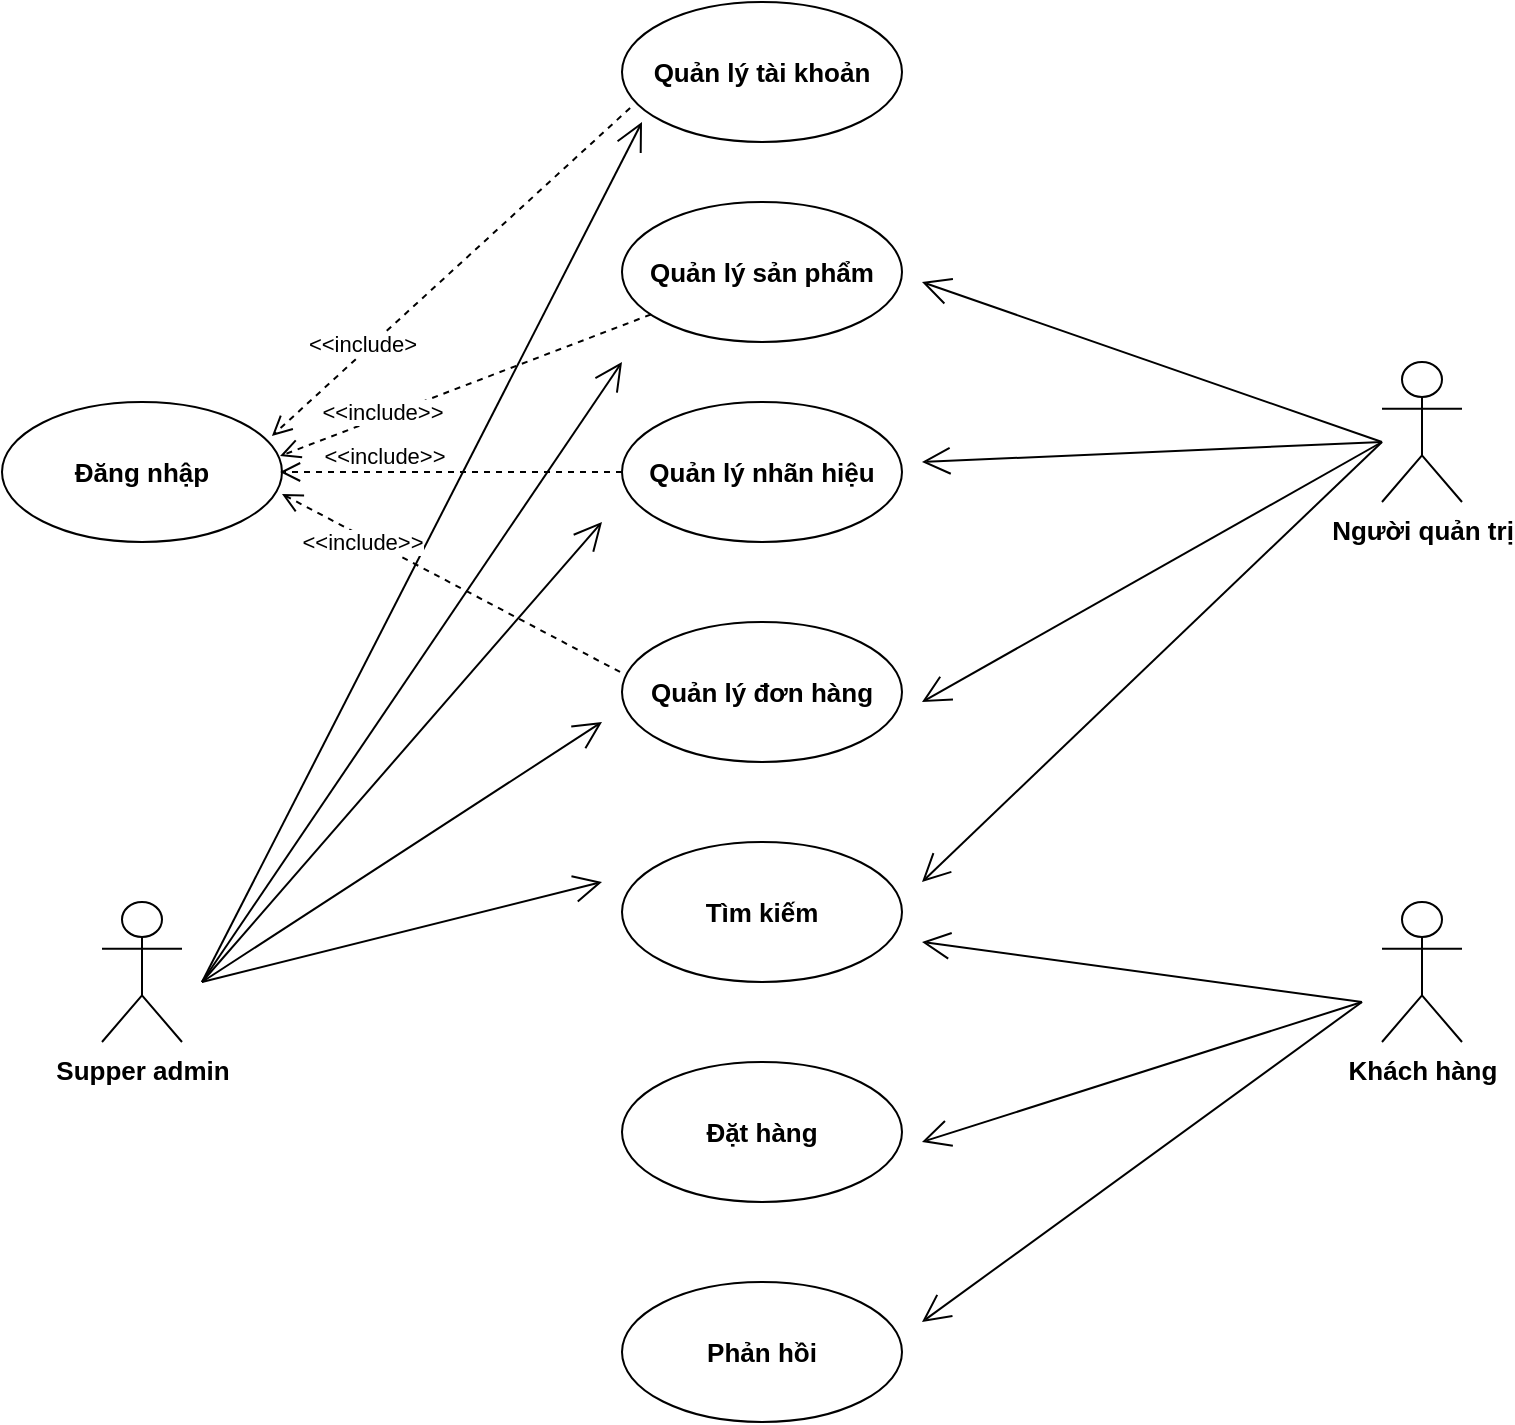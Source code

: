 <mxfile version="14.1.2" type="device" pages="23"><diagram id="-Dt1J3nsN3FdMOczeUe_" name="Ucase"><mxGraphModel dx="1695" dy="1619" grid="1" gridSize="10" guides="1" tooltips="1" connect="1" arrows="1" fold="1" page="1" pageScale="1" pageWidth="827" pageHeight="1169" math="0" shadow="0"><root><mxCell id="0"/><mxCell id="1" parent="0"/><mxCell id="T3P7jDglul3gqYci0Cfk-15" value="&lt;b&gt;&lt;font style=&quot;font-size: 13px&quot;&gt;Quản lý sản phẩm&lt;/font&gt;&lt;/b&gt;" style="ellipse;whiteSpace=wrap;html=1;" parent="1" vertex="1"><mxGeometry x="300" y="50" width="140" height="70" as="geometry"/></mxCell><mxCell id="T3P7jDglul3gqYci0Cfk-16" value="&lt;font style=&quot;font-size: 13px&quot;&gt;&lt;b&gt;Quản lý nhãn hiệu&lt;/b&gt;&lt;/font&gt;" style="ellipse;whiteSpace=wrap;html=1;" parent="1" vertex="1"><mxGeometry x="300" y="150" width="140" height="70" as="geometry"/></mxCell><mxCell id="T3P7jDglul3gqYci0Cfk-17" value="&lt;b&gt;&lt;font style=&quot;font-size: 13px&quot;&gt;Quản lý đơn hàng&lt;/font&gt;&lt;/b&gt;" style="ellipse;whiteSpace=wrap;html=1;" parent="1" vertex="1"><mxGeometry x="300" y="260" width="140" height="70" as="geometry"/></mxCell><mxCell id="T3P7jDglul3gqYci0Cfk-19" value="&lt;b&gt;&lt;font style=&quot;font-size: 13px&quot;&gt;Tìm kiếm&lt;/font&gt;&lt;/b&gt;" style="ellipse;whiteSpace=wrap;html=1;" parent="1" vertex="1"><mxGeometry x="300" y="370" width="140" height="70" as="geometry"/></mxCell><mxCell id="T3P7jDglul3gqYci0Cfk-21" value="&lt;b&gt;&lt;font style=&quot;font-size: 13px&quot;&gt;Phản hồi&lt;/font&gt;&lt;/b&gt;" style="ellipse;whiteSpace=wrap;html=1;" parent="1" vertex="1"><mxGeometry x="300" y="590" width="140" height="70" as="geometry"/></mxCell><mxCell id="T3P7jDglul3gqYci0Cfk-22" value="&lt;b&gt;&lt;font style=&quot;font-size: 13px&quot;&gt;Đặt hàng&lt;/font&gt;&lt;/b&gt;" style="ellipse;whiteSpace=wrap;html=1;" parent="1" vertex="1"><mxGeometry x="300" y="480" width="140" height="70" as="geometry"/></mxCell><mxCell id="T3P7jDglul3gqYci0Cfk-24" value="&lt;font style=&quot;font-size: 13px&quot;&gt;&lt;b&gt;Supper admin&lt;/b&gt;&lt;/font&gt;" style="shape=umlActor;verticalLabelPosition=bottom;verticalAlign=top;html=1;" parent="1" vertex="1"><mxGeometry x="40" y="400" width="40" height="70" as="geometry"/></mxCell><mxCell id="T3P7jDglul3gqYci0Cfk-25" value="&lt;font style=&quot;font-size: 13px&quot;&gt;&lt;b&gt;Người quản trị&lt;/b&gt;&lt;/font&gt;" style="shape=umlActor;verticalLabelPosition=bottom;verticalAlign=top;html=1;" parent="1" vertex="1"><mxGeometry x="680" y="130" width="40" height="70" as="geometry"/></mxCell><mxCell id="T3P7jDglul3gqYci0Cfk-26" value="&lt;b&gt;&lt;font style=&quot;font-size: 13px&quot;&gt;Khách hàng&lt;/font&gt;&lt;/b&gt;" style="shape=umlActor;verticalLabelPosition=bottom;verticalAlign=top;html=1;" parent="1" vertex="1"><mxGeometry x="680" y="400" width="40" height="70" as="geometry"/></mxCell><mxCell id="T3P7jDglul3gqYci0Cfk-34" value="" style="endArrow=open;endFill=1;endSize=12;html=1;" parent="1" edge="1"><mxGeometry width="160" relative="1" as="geometry"><mxPoint x="670" y="450" as="sourcePoint"/><mxPoint x="450" y="420" as="targetPoint"/></mxGeometry></mxCell><mxCell id="T3P7jDglul3gqYci0Cfk-35" value="" style="endArrow=open;endFill=1;endSize=12;html=1;" parent="1" edge="1"><mxGeometry width="160" relative="1" as="geometry"><mxPoint x="670" y="450" as="sourcePoint"/><mxPoint x="450" y="520" as="targetPoint"/></mxGeometry></mxCell><mxCell id="T3P7jDglul3gqYci0Cfk-36" value="" style="endArrow=open;endFill=1;endSize=12;html=1;" parent="1" edge="1"><mxGeometry width="160" relative="1" as="geometry"><mxPoint x="670" y="450" as="sourcePoint"/><mxPoint x="450" y="610" as="targetPoint"/></mxGeometry></mxCell><mxCell id="T3P7jDglul3gqYci0Cfk-40" value="" style="endArrow=open;endFill=1;endSize=12;html=1;" parent="1" edge="1"><mxGeometry width="160" relative="1" as="geometry"><mxPoint x="90" y="440" as="sourcePoint"/><mxPoint x="300" y="130" as="targetPoint"/></mxGeometry></mxCell><mxCell id="T3P7jDglul3gqYci0Cfk-42" value="" style="endArrow=open;endFill=1;endSize=12;html=1;" parent="1" edge="1"><mxGeometry width="160" relative="1" as="geometry"><mxPoint x="90" y="440" as="sourcePoint"/><mxPoint x="290" y="210" as="targetPoint"/></mxGeometry></mxCell><mxCell id="T3P7jDglul3gqYci0Cfk-43" value="" style="endArrow=open;endFill=1;endSize=12;html=1;" parent="1" edge="1"><mxGeometry width="160" relative="1" as="geometry"><mxPoint x="90" y="440" as="sourcePoint"/><mxPoint x="290" y="310" as="targetPoint"/></mxGeometry></mxCell><mxCell id="T3P7jDglul3gqYci0Cfk-45" value="" style="endArrow=open;endFill=1;endSize=12;html=1;" parent="1" edge="1"><mxGeometry width="160" relative="1" as="geometry"><mxPoint x="90" y="440" as="sourcePoint"/><mxPoint x="290" y="390" as="targetPoint"/></mxGeometry></mxCell><mxCell id="T3P7jDglul3gqYci0Cfk-47" value="" style="endArrow=open;endFill=1;endSize=12;html=1;" parent="1" edge="1"><mxGeometry width="160" relative="1" as="geometry"><mxPoint x="680" y="170" as="sourcePoint"/><mxPoint x="450" y="90" as="targetPoint"/></mxGeometry></mxCell><mxCell id="T3P7jDglul3gqYci0Cfk-48" value="" style="endArrow=open;endFill=1;endSize=12;html=1;" parent="1" edge="1"><mxGeometry width="160" relative="1" as="geometry"><mxPoint x="680" y="170" as="sourcePoint"/><mxPoint x="450" y="180" as="targetPoint"/></mxGeometry></mxCell><mxCell id="T3P7jDglul3gqYci0Cfk-49" value="" style="endArrow=open;endFill=1;endSize=12;html=1;" parent="1" edge="1"><mxGeometry width="160" relative="1" as="geometry"><mxPoint x="680" y="170" as="sourcePoint"/><mxPoint x="450" y="300" as="targetPoint"/></mxGeometry></mxCell><mxCell id="T3P7jDglul3gqYci0Cfk-51" value="" style="endArrow=open;endFill=1;endSize=12;html=1;" parent="1" edge="1"><mxGeometry width="160" relative="1" as="geometry"><mxPoint x="680" y="170" as="sourcePoint"/><mxPoint x="450" y="390" as="targetPoint"/></mxGeometry></mxCell><mxCell id="T3P7jDglul3gqYci0Cfk-53" value="&lt;b&gt;&lt;font style=&quot;font-size: 13px&quot;&gt;Quản lý tài khoản&lt;/font&gt;&lt;/b&gt;" style="ellipse;whiteSpace=wrap;html=1;" parent="1" vertex="1"><mxGeometry x="300" y="-50" width="140" height="70" as="geometry"/></mxCell><mxCell id="T3P7jDglul3gqYci0Cfk-54" value="" style="endArrow=open;endFill=1;endSize=12;html=1;" parent="1" edge="1"><mxGeometry width="160" relative="1" as="geometry"><mxPoint x="90" y="440" as="sourcePoint"/><mxPoint x="310" y="10" as="targetPoint"/></mxGeometry></mxCell><mxCell id="xWz5OESa7UoAXN9IVeNi-1" value="&lt;b&gt;&lt;font style=&quot;font-size: 13px&quot;&gt;Đăng nhập&lt;/font&gt;&lt;/b&gt;" style="ellipse;whiteSpace=wrap;html=1;" parent="1" vertex="1"><mxGeometry x="-10" y="150" width="140" height="70" as="geometry"/></mxCell><mxCell id="YuT5i1R2PrrQqq4ZX3FR-2" value="&amp;lt;&amp;lt;include&amp;gt;" style="html=1;verticalAlign=bottom;endArrow=open;dashed=1;endSize=8;exitX=0.029;exitY=0.757;exitDx=0;exitDy=0;exitPerimeter=0;entryX=0.964;entryY=0.243;entryDx=0;entryDy=0;entryPerimeter=0;" parent="1" source="T3P7jDglul3gqYci0Cfk-53" target="xWz5OESa7UoAXN9IVeNi-1" edge="1"><mxGeometry x="0.521" y="3" relative="1" as="geometry"><mxPoint x="300" y="10" as="sourcePoint"/><mxPoint x="130" y="160" as="targetPoint"/><mxPoint as="offset"/></mxGeometry></mxCell><mxCell id="YuT5i1R2PrrQqq4ZX3FR-3" value="" style="html=1;verticalAlign=bottom;endArrow=open;dashed=1;endSize=8;entryX=0.993;entryY=0.386;entryDx=0;entryDy=0;entryPerimeter=0;" parent="1" source="T3P7jDglul3gqYci0Cfk-15" target="xWz5OESa7UoAXN9IVeNi-1" edge="1"><mxGeometry relative="1" as="geometry"><mxPoint x="310" y="10" as="sourcePoint"/><mxPoint x="140" y="90" as="targetPoint"/></mxGeometry></mxCell><mxCell id="YuT5i1R2PrrQqq4ZX3FR-4" value="" style="html=1;verticalAlign=bottom;endArrow=open;dashed=1;endSize=8;exitX=0;exitY=0.5;exitDx=0;exitDy=0;" parent="1" source="T3P7jDglul3gqYci0Cfk-16" edge="1"><mxGeometry relative="1" as="geometry"><mxPoint x="310.066" y="96.52" as="sourcePoint"/><mxPoint x="129" y="185" as="targetPoint"/></mxGeometry></mxCell><mxCell id="YuT5i1R2PrrQqq4ZX3FR-5" value="" style="html=1;verticalAlign=bottom;endArrow=open;dashed=1;endSize=8;exitX=-0.007;exitY=0.357;exitDx=0;exitDy=0;exitPerimeter=0;" parent="1" source="T3P7jDglul3gqYci0Cfk-17" edge="1"><mxGeometry relative="1" as="geometry"><mxPoint x="330.503" y="170.251" as="sourcePoint"/><mxPoint x="130" y="196" as="targetPoint"/></mxGeometry></mxCell><mxCell id="YuT5i1R2PrrQqq4ZX3FR-6" value="&amp;lt;&amp;lt;include&amp;gt;&amp;gt;" style="edgeLabel;html=1;align=center;verticalAlign=middle;resizable=0;points=[];" parent="YuT5i1R2PrrQqq4ZX3FR-5" vertex="1" connectable="0"><mxGeometry x="-0.265" y="1" relative="1" as="geometry"><mxPoint x="-66.61" y="-33.26" as="offset"/></mxGeometry></mxCell><mxCell id="YuT5i1R2PrrQqq4ZX3FR-11" value="&amp;lt;&amp;lt;include&amp;gt;&amp;gt;" style="edgeLabel;html=1;align=center;verticalAlign=middle;resizable=0;points=[];" parent="1" vertex="1" connectable="0"><mxGeometry x="180.005" y="160.003" as="geometry"><mxPoint y="-5" as="offset"/></mxGeometry></mxCell><mxCell id="YuT5i1R2PrrQqq4ZX3FR-12" value="&amp;lt;&amp;lt;include&amp;gt;&amp;gt;" style="edgeLabel;html=1;align=center;verticalAlign=middle;resizable=0;points=[];rotation=0;" parent="1" vertex="1" connectable="0"><mxGeometry x="180.005" y="190.003" as="geometry"><mxPoint x="1" y="-13" as="offset"/></mxGeometry></mxCell></root></mxGraphModel></diagram><diagram id="igwaLJrjTDYnckG5en0S" name="AC_ThemSP"><mxGraphModel dx="868" dy="450" grid="1" gridSize="10" guides="1" tooltips="1" connect="1" arrows="1" fold="1" page="1" pageScale="1" pageWidth="827" pageHeight="1169" math="0" shadow="0"><root><mxCell id="uwYoOzd1daP277P-y7k2-0"/><mxCell id="uwYoOzd1daP277P-y7k2-1" parent="uwYoOzd1daP277P-y7k2-0"/><mxCell id="RD__u_r_PUQrS_FEFhQP-0" value="&lt;b&gt;&lt;font style=&quot;font-size: 13px&quot;&gt;nhấn nút thêm&lt;/font&gt;&lt;/b&gt;" style="rounded=1;whiteSpace=wrap;html=1;arcSize=40;fontColor=#000000;fillColor=#ffffc0;strokeColor=#ff0000;container=1;" vertex="1" parent="uwYoOzd1daP277P-y7k2-1"><mxGeometry x="339" y="300" width="120" height="40" as="geometry"/></mxCell><mxCell id="RD__u_r_PUQrS_FEFhQP-1" value="&lt;b&gt;&lt;font style=&quot;font-size: 13px&quot;&gt;Hiển thị form thêm sản phẩm&lt;/font&gt;&lt;/b&gt;" style="rounded=1;whiteSpace=wrap;html=1;arcSize=40;fontColor=#000000;fillColor=#ffffc0;strokeColor=#ff0000;" vertex="1" parent="uwYoOzd1daP277P-y7k2-1"><mxGeometry x="340" y="70" width="120" height="40" as="geometry"/></mxCell><mxCell id="RD__u_r_PUQrS_FEFhQP-3" value="" style="rhombus;whiteSpace=wrap;html=1;fillColor=#ffffc0;strokeColor=#ff0000;fontColor=#000000;" vertex="1" parent="uwYoOzd1daP277P-y7k2-1"><mxGeometry x="360" y="380" width="80" height="40" as="geometry"/></mxCell><mxCell id="RD__u_r_PUQrS_FEFhQP-4" value="&lt;span style=&quot;font-size: 13px&quot;&gt;&lt;b&gt;Thông báo thành công&lt;/b&gt;&lt;/span&gt;" style="rounded=1;whiteSpace=wrap;html=1;arcSize=40;fontColor=#000000;fillColor=#ffffc0;strokeColor=#ff0000;container=1;" vertex="1" parent="uwYoOzd1daP277P-y7k2-1"><mxGeometry x="40" y="300" width="120" height="40" as="geometry"/></mxCell><mxCell id="RD__u_r_PUQrS_FEFhQP-5" value="" style="ellipse;html=1;shape=startState;fillColor=#000000;strokeColor=#ff0000;fontColor=#000000;" vertex="1" parent="uwYoOzd1daP277P-y7k2-1"><mxGeometry x="384" width="30" height="30" as="geometry"/></mxCell><mxCell id="RD__u_r_PUQrS_FEFhQP-6" value="" style="edgeStyle=orthogonalEdgeStyle;html=1;verticalAlign=bottom;endArrow=open;endSize=8;strokeColor=#ff0000;fontColor=#000000;" edge="1" parent="uwYoOzd1daP277P-y7k2-1" source="RD__u_r_PUQrS_FEFhQP-5"><mxGeometry relative="1" as="geometry"><mxPoint x="399" y="70" as="targetPoint"/></mxGeometry></mxCell><mxCell id="RD__u_r_PUQrS_FEFhQP-7" value="" style="edgeStyle=orthogonalEdgeStyle;html=1;verticalAlign=bottom;endArrow=open;endSize=8;strokeColor=#ff0000;fontColor=#000000;exitX=0.5;exitY=1;exitDx=0;exitDy=0;" edge="1" parent="uwYoOzd1daP277P-y7k2-1" target="RD__u_r_PUQrS_FEFhQP-0"><mxGeometry relative="1" as="geometry"><mxPoint x="399" y="290" as="targetPoint"/><mxPoint x="399" y="260" as="sourcePoint"/></mxGeometry></mxCell><mxCell id="RD__u_r_PUQrS_FEFhQP-8" value="&lt;b&gt;&lt;font style=&quot;font-size: 13px&quot;&gt;Nhập thông tin sản phẩm&lt;/font&gt;&lt;/b&gt;" style="rounded=1;whiteSpace=wrap;html=1;arcSize=40;fontColor=#000000;fillColor=#ffffc0;strokeColor=#ff0000;container=1;" vertex="1" parent="uwYoOzd1daP277P-y7k2-1"><mxGeometry x="340" y="220" width="120" height="40" as="geometry"/></mxCell><mxCell id="RD__u_r_PUQrS_FEFhQP-9" value="&lt;b&gt;&lt;font style=&quot;font-size: 13px&quot;&gt;Thông báo lỗi&lt;/font&gt;&lt;/b&gt;" style="rounded=1;whiteSpace=wrap;html=1;arcSize=40;fontColor=#000000;fillColor=#ffffc0;strokeColor=#ff0000;container=1;" vertex="1" parent="uwYoOzd1daP277P-y7k2-1"><mxGeometry x="500" y="380" width="120" height="40" as="geometry"/></mxCell><mxCell id="RD__u_r_PUQrS_FEFhQP-12" value="" style="edgeStyle=orthogonalEdgeStyle;html=1;align=left;verticalAlign=top;endArrow=open;endSize=8;strokeColor=#ff0000;fontColor=#000000;exitX=0.5;exitY=1;exitDx=0;exitDy=0;" edge="1" parent="uwYoOzd1daP277P-y7k2-1" source="RD__u_r_PUQrS_FEFhQP-0"><mxGeometry x="-1" relative="1" as="geometry"><mxPoint x="399" y="380" as="targetPoint"/><mxPoint x="410" y="430" as="sourcePoint"/></mxGeometry></mxCell><mxCell id="RD__u_r_PUQrS_FEFhQP-13" value="" style="ellipse;html=1;shape=endState;fillColor=#000000;strokeColor=#ff0000;" vertex="1" parent="uwYoOzd1daP277P-y7k2-1"><mxGeometry x="165" y="60" width="30" height="30" as="geometry"/></mxCell><mxCell id="RD__u_r_PUQrS_FEFhQP-14" value="" style="rhombus;whiteSpace=wrap;html=1;fillColor=#ffffc0;strokeColor=#ff0000;fontColor=#000000;" vertex="1" parent="uwYoOzd1daP277P-y7k2-1"><mxGeometry x="140" y="160" width="80" height="40" as="geometry"/></mxCell><mxCell id="RD__u_r_PUQrS_FEFhQP-17" value="" style="edgeStyle=orthogonalEdgeStyle;html=1;verticalAlign=bottom;endArrow=open;endSize=8;strokeColor=#ff0000;fontColor=#000000;exitX=0.5;exitY=0;exitDx=0;exitDy=0;entryX=1;entryY=0.5;entryDx=0;entryDy=0;" edge="1" parent="uwYoOzd1daP277P-y7k2-1" target="RD__u_r_PUQrS_FEFhQP-1" source="RD__u_r_PUQrS_FEFhQP-9"><mxGeometry relative="1" as="geometry"><mxPoint x="510" y="110" as="targetPoint"/><mxPoint x="570" y="380" as="sourcePoint"/><Array as="points"><mxPoint x="560" y="90"/></Array></mxGeometry></mxCell><mxCell id="RD__u_r_PUQrS_FEFhQP-18" value="" style="edgeStyle=orthogonalEdgeStyle;html=1;verticalAlign=bottom;endArrow=open;endSize=8;strokeColor=#ff0000;fontColor=#000000;exitX=1;exitY=0.5;exitDx=0;exitDy=0;entryX=0;entryY=0.5;entryDx=0;entryDy=0;" edge="1" parent="uwYoOzd1daP277P-y7k2-1" source="RD__u_r_PUQrS_FEFhQP-3" target="RD__u_r_PUQrS_FEFhQP-9"><mxGeometry relative="1" as="geometry"><mxPoint x="490" y="400" as="targetPoint"/><mxPoint x="459" y="399.5" as="sourcePoint"/><Array as="points"/></mxGeometry></mxCell><mxCell id="RD__u_r_PUQrS_FEFhQP-20" value="&lt;b&gt;&lt;font style=&quot;font-size: 13px&quot;&gt;Không hợp lệ&lt;/font&gt;&lt;/b&gt;" style="text;html=1;align=center;verticalAlign=middle;resizable=0;points=[];autosize=1;" vertex="1" parent="uwYoOzd1daP277P-y7k2-1"><mxGeometry x="405" y="370" width="100" height="20" as="geometry"/></mxCell><mxCell id="RD__u_r_PUQrS_FEFhQP-21" value="&lt;b&gt;&lt;font style=&quot;font-size: 13px&quot;&gt;hợp lệ&lt;/font&gt;&lt;/b&gt;" style="text;html=1;align=center;verticalAlign=middle;resizable=0;points=[];autosize=1;" vertex="1" parent="uwYoOzd1daP277P-y7k2-1"><mxGeometry x="329" y="440" width="60" height="20" as="geometry"/></mxCell><mxCell id="RD__u_r_PUQrS_FEFhQP-24" value="" style="rhombus;whiteSpace=wrap;html=1;fillColor=#ffffc0;strokeColor=#ff0000;fontColor=#000000;" vertex="1" parent="uwYoOzd1daP277P-y7k2-1"><mxGeometry x="360" y="140" width="80" height="40" as="geometry"/></mxCell><mxCell id="RD__u_r_PUQrS_FEFhQP-25" value="" style="edgeStyle=orthogonalEdgeStyle;html=1;align=left;verticalAlign=top;endArrow=open;endSize=8;strokeColor=#ff0000;fontColor=#000000;" edge="1" parent="uwYoOzd1daP277P-y7k2-1" source="RD__u_r_PUQrS_FEFhQP-1" target="RD__u_r_PUQrS_FEFhQP-24"><mxGeometry x="-1" relative="1" as="geometry"><mxPoint x="180" y="430" as="targetPoint"/><mxPoint x="180" y="380" as="sourcePoint"/></mxGeometry></mxCell><mxCell id="RD__u_r_PUQrS_FEFhQP-26" value="" style="edgeStyle=orthogonalEdgeStyle;html=1;align=left;verticalAlign=top;endArrow=open;endSize=8;strokeColor=#ff0000;fontColor=#000000;exitX=0.5;exitY=1;exitDx=0;exitDy=0;" edge="1" parent="uwYoOzd1daP277P-y7k2-1" source="RD__u_r_PUQrS_FEFhQP-24"><mxGeometry x="-1" relative="1" as="geometry"><mxPoint x="400" y="220" as="targetPoint"/><mxPoint x="410" y="430" as="sourcePoint"/></mxGeometry></mxCell><mxCell id="RD__u_r_PUQrS_FEFhQP-27" value="&lt;span style=&quot;font-size: 13px&quot;&gt;&lt;b&gt;Tiếp tục&lt;/b&gt;&lt;/span&gt;" style="text;html=1;align=center;verticalAlign=middle;resizable=0;points=[];autosize=1;" vertex="1" parent="uwYoOzd1daP277P-y7k2-1"><mxGeometry x="415" y="180" width="70" height="20" as="geometry"/></mxCell><mxCell id="RD__u_r_PUQrS_FEFhQP-29" value="&lt;span style=&quot;font-size: 13px&quot;&gt;&lt;b&gt;huỷ bỏ&lt;/b&gt;&lt;/span&gt;" style="text;html=1;align=center;verticalAlign=middle;resizable=0;points=[];autosize=1;" vertex="1" parent="uwYoOzd1daP277P-y7k2-1"><mxGeometry x="280" y="130" width="60" height="20" as="geometry"/></mxCell><mxCell id="RD__u_r_PUQrS_FEFhQP-30" value="" style="html=1;points=[];perimeter=orthogonalPerimeter;direction=south;fillColor=#a20025;strokeColor=#6F0000;fontColor=#ffffff;" vertex="1" parent="uwYoOzd1daP277P-y7k2-1"><mxGeometry x="140" y="390" width="80" height="10" as="geometry"/></mxCell><mxCell id="RD__u_r_PUQrS_FEFhQP-31" value="" style="edgeStyle=orthogonalEdgeStyle;html=1;align=left;verticalAlign=top;endArrow=open;endSize=8;strokeColor=#ff0000;fontColor=#000000;exitX=0.5;exitY=1;exitDx=0;exitDy=0;" edge="1" parent="uwYoOzd1daP277P-y7k2-1" source="RD__u_r_PUQrS_FEFhQP-3" target="RD__u_r_PUQrS_FEFhQP-30"><mxGeometry x="-1" relative="1" as="geometry"><mxPoint x="220" y="390" as="targetPoint"/><mxPoint x="400" y="440" as="sourcePoint"/><Array as="points"><mxPoint x="400" y="430"/><mxPoint x="180" y="430"/></Array></mxGeometry></mxCell><mxCell id="RD__u_r_PUQrS_FEFhQP-32" value="&lt;span style=&quot;font-size: 13px&quot;&gt;&lt;b&gt;Lưu thông tin&lt;/b&gt;&lt;/span&gt;" style="rounded=1;whiteSpace=wrap;html=1;arcSize=40;fontColor=#000000;fillColor=#ffffc0;strokeColor=#ff0000;container=1;" vertex="1" parent="uwYoOzd1daP277P-y7k2-1"><mxGeometry x="200" y="300" width="120" height="40" as="geometry"/></mxCell><mxCell id="RD__u_r_PUQrS_FEFhQP-33" value="" style="html=1;points=[];perimeter=orthogonalPerimeter;direction=south;fillColor=#a20025;strokeColor=#6F0000;fontColor=#ffffff;" vertex="1" parent="uwYoOzd1daP277P-y7k2-1"><mxGeometry x="140" y="250" width="80" height="10" as="geometry"/></mxCell><mxCell id="RD__u_r_PUQrS_FEFhQP-35" value="" style="endArrow=open;endFill=1;endSize=12;html=1;exitX=0.425;exitY=0;exitDx=0;exitDy=0;exitPerimeter=0;fillColor=#e51400;strokeColor=#B20000;" edge="1" parent="uwYoOzd1daP277P-y7k2-1" source="RD__u_r_PUQrS_FEFhQP-32"><mxGeometry width="160" relative="1" as="geometry"><mxPoint x="160" y="270" as="sourcePoint"/><mxPoint x="200" y="260" as="targetPoint"/></mxGeometry></mxCell><mxCell id="RD__u_r_PUQrS_FEFhQP-36" value="" style="endArrow=open;endFill=1;endSize=12;html=1;exitX=0.5;exitY=0;exitDx=0;exitDy=0;fillColor=#e51400;strokeColor=#B20000;" edge="1" parent="uwYoOzd1daP277P-y7k2-1" source="RD__u_r_PUQrS_FEFhQP-4"><mxGeometry width="160" relative="1" as="geometry"><mxPoint x="261" y="310" as="sourcePoint"/><mxPoint x="160" y="261" as="targetPoint"/></mxGeometry></mxCell><mxCell id="RD__u_r_PUQrS_FEFhQP-38" value="" style="endArrow=open;endFill=1;endSize=12;html=1;entryX=0.5;entryY=1;entryDx=0;entryDy=0;fillColor=#e51400;strokeColor=#B20000;" edge="1" parent="uwYoOzd1daP277P-y7k2-1" target="RD__u_r_PUQrS_FEFhQP-14"><mxGeometry width="160" relative="1" as="geometry"><mxPoint x="180" y="248" as="sourcePoint"/><mxPoint x="380" y="230" as="targetPoint"/></mxGeometry></mxCell><mxCell id="RD__u_r_PUQrS_FEFhQP-39" value="" style="endArrow=open;endFill=1;endSize=12;html=1;exitX=0.5;exitY=0;exitDx=0;exitDy=0;fillColor=#e51400;strokeColor=#B20000;" edge="1" parent="uwYoOzd1daP277P-y7k2-1" source="RD__u_r_PUQrS_FEFhQP-14"><mxGeometry width="160" relative="1" as="geometry"><mxPoint x="181.75" y="160" as="sourcePoint"/><mxPoint x="178" y="90" as="targetPoint"/></mxGeometry></mxCell><mxCell id="RD__u_r_PUQrS_FEFhQP-44" value="" style="endArrow=open;endFill=1;endSize=12;html=1;entryX=0.5;entryY=1;entryDx=0;entryDy=0;fillColor=#e51400;strokeColor=#B20000;exitX=0.5;exitY=0.35;exitDx=0;exitDy=0;exitPerimeter=0;" edge="1" parent="uwYoOzd1daP277P-y7k2-1" source="RD__u_r_PUQrS_FEFhQP-30" target="RD__u_r_PUQrS_FEFhQP-32"><mxGeometry width="160" relative="1" as="geometry"><mxPoint x="190" y="388" as="sourcePoint"/><mxPoint x="380" y="330" as="targetPoint"/></mxGeometry></mxCell><mxCell id="RD__u_r_PUQrS_FEFhQP-45" value="" style="endArrow=open;endFill=1;endSize=12;html=1;exitX=0.2;exitY=0.625;exitDx=0;exitDy=0;exitPerimeter=0;entryX=0.45;entryY=1.075;entryDx=0;entryDy=0;fillColor=#e51400;strokeColor=#B20000;entryPerimeter=0;" edge="1" parent="uwYoOzd1daP277P-y7k2-1" source="RD__u_r_PUQrS_FEFhQP-30" target="RD__u_r_PUQrS_FEFhQP-4"><mxGeometry width="160" relative="1" as="geometry"><mxPoint x="200" y="398" as="sourcePoint"/><mxPoint x="270" y="350" as="targetPoint"/></mxGeometry></mxCell><mxCell id="RD__u_r_PUQrS_FEFhQP-46" value="" style="endArrow=open;endFill=1;endSize=12;html=1;exitX=0;exitY=0.5;exitDx=0;exitDy=0;fillColor=#e51400;strokeColor=#B20000;entryX=1;entryY=0.5;entryDx=0;entryDy=0;" edge="1" parent="uwYoOzd1daP277P-y7k2-1" source="RD__u_r_PUQrS_FEFhQP-24" target="RD__u_r_PUQrS_FEFhQP-14"><mxGeometry width="160" relative="1" as="geometry"><mxPoint x="261" y="310" as="sourcePoint"/><mxPoint x="210" y="270" as="targetPoint"/></mxGeometry></mxCell></root></mxGraphModel></diagram><diagram id="1RPJ1jtMRnlvtPemBZ8a" name="AC-SuaSP"><mxGraphModel dx="868" dy="450" grid="1" gridSize="10" guides="1" tooltips="1" connect="1" arrows="1" fold="1" page="1" pageScale="1" pageWidth="827" pageHeight="1169" math="0" shadow="0"><root><mxCell id="yAjudRQoF9Cs43ENmCA2-0"/><mxCell id="yAjudRQoF9Cs43ENmCA2-1" parent="yAjudRQoF9Cs43ENmCA2-0"/><mxCell id="lN19FvtbLCU8IpnClytA-0" value="&lt;b&gt;&lt;font style=&quot;font-size: 13px&quot;&gt;nhấn nút sửa&lt;/font&gt;&lt;/b&gt;" style="rounded=1;whiteSpace=wrap;html=1;arcSize=40;fontColor=#000000;fillColor=#ffffc0;strokeColor=#ff0000;container=1;" parent="yAjudRQoF9Cs43ENmCA2-1" vertex="1"><mxGeometry x="339" y="300" width="120" height="40" as="geometry"/></mxCell><mxCell id="lN19FvtbLCU8IpnClytA-1" value="&lt;b&gt;&lt;font style=&quot;font-size: 13px&quot;&gt;Hiển thị form sửa sản phẩm&lt;/font&gt;&lt;/b&gt;" style="rounded=1;whiteSpace=wrap;html=1;arcSize=40;fontColor=#000000;fillColor=#ffffc0;strokeColor=#ff0000;" parent="yAjudRQoF9Cs43ENmCA2-1" vertex="1"><mxGeometry x="340" y="70" width="120" height="40" as="geometry"/></mxCell><mxCell id="lN19FvtbLCU8IpnClytA-2" value="" style="rhombus;whiteSpace=wrap;html=1;fillColor=#ffffc0;strokeColor=#ff0000;fontColor=#000000;" parent="yAjudRQoF9Cs43ENmCA2-1" vertex="1"><mxGeometry x="360" y="380" width="80" height="40" as="geometry"/></mxCell><mxCell id="lN19FvtbLCU8IpnClytA-3" value="&lt;span style=&quot;font-size: 13px&quot;&gt;&lt;b&gt;Thông báo thành công&lt;/b&gt;&lt;/span&gt;" style="rounded=1;whiteSpace=wrap;html=1;arcSize=40;fontColor=#000000;fillColor=#ffffc0;strokeColor=#ff0000;container=1;" parent="yAjudRQoF9Cs43ENmCA2-1" vertex="1"><mxGeometry x="40" y="300" width="120" height="40" as="geometry"/></mxCell><mxCell id="lN19FvtbLCU8IpnClytA-4" value="" style="ellipse;html=1;shape=startState;fillColor=#000000;strokeColor=#ff0000;fontColor=#000000;" parent="yAjudRQoF9Cs43ENmCA2-1" vertex="1"><mxGeometry x="384" width="30" height="30" as="geometry"/></mxCell><mxCell id="lN19FvtbLCU8IpnClytA-5" value="" style="edgeStyle=orthogonalEdgeStyle;html=1;verticalAlign=bottom;endArrow=open;endSize=8;strokeColor=#ff0000;fontColor=#000000;" parent="yAjudRQoF9Cs43ENmCA2-1" source="lN19FvtbLCU8IpnClytA-4" edge="1"><mxGeometry relative="1" as="geometry"><mxPoint x="399" y="70" as="targetPoint"/></mxGeometry></mxCell><mxCell id="lN19FvtbLCU8IpnClytA-6" value="" style="edgeStyle=orthogonalEdgeStyle;html=1;verticalAlign=bottom;endArrow=open;endSize=8;strokeColor=#ff0000;fontColor=#000000;exitX=0.5;exitY=1;exitDx=0;exitDy=0;" parent="yAjudRQoF9Cs43ENmCA2-1" target="lN19FvtbLCU8IpnClytA-0" edge="1"><mxGeometry relative="1" as="geometry"><mxPoint x="399" y="290" as="targetPoint"/><mxPoint x="399" y="260" as="sourcePoint"/></mxGeometry></mxCell><mxCell id="lN19FvtbLCU8IpnClytA-7" value="&lt;span style=&quot;font-size: 13px&quot;&gt;&lt;b&gt;Sửa thông tin sản phẩm&lt;/b&gt;&lt;/span&gt;" style="rounded=1;whiteSpace=wrap;html=1;arcSize=40;fontColor=#000000;fillColor=#ffffc0;strokeColor=#ff0000;container=1;" parent="yAjudRQoF9Cs43ENmCA2-1" vertex="1"><mxGeometry x="340" y="220" width="120" height="40" as="geometry"/></mxCell><mxCell id="lN19FvtbLCU8IpnClytA-8" value="&lt;b&gt;&lt;font style=&quot;font-size: 13px&quot;&gt;Thông báo lỗi&lt;/font&gt;&lt;/b&gt;" style="rounded=1;whiteSpace=wrap;html=1;arcSize=40;fontColor=#000000;fillColor=#ffffc0;strokeColor=#ff0000;container=1;" parent="yAjudRQoF9Cs43ENmCA2-1" vertex="1"><mxGeometry x="500" y="380" width="120" height="40" as="geometry"/></mxCell><mxCell id="lN19FvtbLCU8IpnClytA-9" value="" style="edgeStyle=orthogonalEdgeStyle;html=1;align=left;verticalAlign=top;endArrow=open;endSize=8;strokeColor=#ff0000;fontColor=#000000;exitX=0.5;exitY=1;exitDx=0;exitDy=0;" parent="yAjudRQoF9Cs43ENmCA2-1" source="lN19FvtbLCU8IpnClytA-0" edge="1"><mxGeometry x="-1" relative="1" as="geometry"><mxPoint x="399" y="380" as="targetPoint"/><mxPoint x="410" y="430" as="sourcePoint"/></mxGeometry></mxCell><mxCell id="lN19FvtbLCU8IpnClytA-10" value="" style="ellipse;html=1;shape=endState;fillColor=#000000;strokeColor=#ff0000;" parent="yAjudRQoF9Cs43ENmCA2-1" vertex="1"><mxGeometry x="165" y="60" width="30" height="30" as="geometry"/></mxCell><mxCell id="lN19FvtbLCU8IpnClytA-11" value="" style="rhombus;whiteSpace=wrap;html=1;fillColor=#ffffc0;strokeColor=#ff0000;fontColor=#000000;" parent="yAjudRQoF9Cs43ENmCA2-1" vertex="1"><mxGeometry x="140" y="140" width="80" height="40" as="geometry"/></mxCell><mxCell id="lN19FvtbLCU8IpnClytA-12" value="" style="edgeStyle=orthogonalEdgeStyle;html=1;verticalAlign=bottom;endArrow=open;endSize=8;strokeColor=#ff0000;fontColor=#000000;exitX=0.5;exitY=0;exitDx=0;exitDy=0;entryX=1;entryY=0.5;entryDx=0;entryDy=0;" parent="yAjudRQoF9Cs43ENmCA2-1" source="lN19FvtbLCU8IpnClytA-8" target="lN19FvtbLCU8IpnClytA-1" edge="1"><mxGeometry relative="1" as="geometry"><mxPoint x="510" y="110" as="targetPoint"/><mxPoint x="570" y="380" as="sourcePoint"/><Array as="points"><mxPoint x="560" y="90"/></Array></mxGeometry></mxCell><mxCell id="lN19FvtbLCU8IpnClytA-13" value="" style="edgeStyle=orthogonalEdgeStyle;html=1;verticalAlign=bottom;endArrow=open;endSize=8;strokeColor=#ff0000;fontColor=#000000;exitX=1;exitY=0.5;exitDx=0;exitDy=0;entryX=0;entryY=0.5;entryDx=0;entryDy=0;" parent="yAjudRQoF9Cs43ENmCA2-1" source="lN19FvtbLCU8IpnClytA-2" target="lN19FvtbLCU8IpnClytA-8" edge="1"><mxGeometry relative="1" as="geometry"><mxPoint x="490" y="400" as="targetPoint"/><mxPoint x="459" y="399.5" as="sourcePoint"/><Array as="points"/></mxGeometry></mxCell><mxCell id="lN19FvtbLCU8IpnClytA-14" value="&lt;b&gt;&lt;font style=&quot;font-size: 13px&quot;&gt;Không hợp lệ&lt;/font&gt;&lt;/b&gt;" style="text;html=1;align=center;verticalAlign=middle;resizable=0;points=[];autosize=1;" parent="yAjudRQoF9Cs43ENmCA2-1" vertex="1"><mxGeometry x="405" y="370" width="100" height="20" as="geometry"/></mxCell><mxCell id="lN19FvtbLCU8IpnClytA-15" value="&lt;b&gt;&lt;font style=&quot;font-size: 13px&quot;&gt;hợp lệ&lt;/font&gt;&lt;/b&gt;" style="text;html=1;align=center;verticalAlign=middle;resizable=0;points=[];autosize=1;" parent="yAjudRQoF9Cs43ENmCA2-1" vertex="1"><mxGeometry x="329" y="440" width="60" height="20" as="geometry"/></mxCell><mxCell id="lN19FvtbLCU8IpnClytA-16" value="" style="rhombus;whiteSpace=wrap;html=1;fillColor=#ffffc0;strokeColor=#ff0000;fontColor=#000000;" parent="yAjudRQoF9Cs43ENmCA2-1" vertex="1"><mxGeometry x="360" y="140" width="80" height="40" as="geometry"/></mxCell><mxCell id="lN19FvtbLCU8IpnClytA-17" value="" style="edgeStyle=orthogonalEdgeStyle;html=1;align=left;verticalAlign=top;endArrow=open;endSize=8;strokeColor=#ff0000;fontColor=#000000;" parent="yAjudRQoF9Cs43ENmCA2-1" source="lN19FvtbLCU8IpnClytA-1" target="lN19FvtbLCU8IpnClytA-16" edge="1"><mxGeometry x="-1" relative="1" as="geometry"><mxPoint x="180" y="430" as="targetPoint"/><mxPoint x="180" y="380" as="sourcePoint"/></mxGeometry></mxCell><mxCell id="lN19FvtbLCU8IpnClytA-18" value="" style="edgeStyle=orthogonalEdgeStyle;html=1;align=left;verticalAlign=top;endArrow=open;endSize=8;strokeColor=#ff0000;fontColor=#000000;exitX=0.5;exitY=1;exitDx=0;exitDy=0;" parent="yAjudRQoF9Cs43ENmCA2-1" source="lN19FvtbLCU8IpnClytA-16" edge="1"><mxGeometry x="-1" relative="1" as="geometry"><mxPoint x="400" y="220" as="targetPoint"/><mxPoint x="410" y="430" as="sourcePoint"/></mxGeometry></mxCell><mxCell id="lN19FvtbLCU8IpnClytA-19" value="&lt;span style=&quot;font-size: 13px&quot;&gt;&lt;b&gt;Tiếp tục&lt;/b&gt;&lt;/span&gt;" style="text;html=1;align=center;verticalAlign=middle;resizable=0;points=[];autosize=1;" parent="yAjudRQoF9Cs43ENmCA2-1" vertex="1"><mxGeometry x="405" y="180" width="70" height="20" as="geometry"/></mxCell><mxCell id="lN19FvtbLCU8IpnClytA-20" value="&lt;span style=&quot;font-size: 13px&quot;&gt;&lt;b&gt;huỷ bỏ&lt;/b&gt;&lt;/span&gt;" style="text;html=1;align=center;verticalAlign=middle;resizable=0;points=[];autosize=1;" parent="yAjudRQoF9Cs43ENmCA2-1" vertex="1"><mxGeometry x="300" y="130" width="60" height="20" as="geometry"/></mxCell><mxCell id="lN19FvtbLCU8IpnClytA-21" value="" style="html=1;points=[];perimeter=orthogonalPerimeter;direction=south;fillColor=#a20025;strokeColor=#6F0000;fontColor=#ffffff;" parent="yAjudRQoF9Cs43ENmCA2-1" vertex="1"><mxGeometry x="140" y="390" width="80" height="10" as="geometry"/></mxCell><mxCell id="lN19FvtbLCU8IpnClytA-22" value="" style="edgeStyle=orthogonalEdgeStyle;html=1;align=left;verticalAlign=top;endArrow=open;endSize=8;strokeColor=#ff0000;fontColor=#000000;exitX=0.5;exitY=1;exitDx=0;exitDy=0;" parent="yAjudRQoF9Cs43ENmCA2-1" source="lN19FvtbLCU8IpnClytA-2" target="lN19FvtbLCU8IpnClytA-21" edge="1"><mxGeometry x="-1" relative="1" as="geometry"><mxPoint x="220" y="390" as="targetPoint"/><mxPoint x="400" y="440" as="sourcePoint"/><Array as="points"><mxPoint x="400" y="430"/><mxPoint x="180" y="430"/></Array></mxGeometry></mxCell><mxCell id="lN19FvtbLCU8IpnClytA-23" value="&lt;span style=&quot;font-size: 13px&quot;&gt;&lt;b&gt;Lưu thông tin&lt;/b&gt;&lt;/span&gt;" style="rounded=1;whiteSpace=wrap;html=1;arcSize=40;fontColor=#000000;fillColor=#ffffc0;strokeColor=#ff0000;container=1;" parent="yAjudRQoF9Cs43ENmCA2-1" vertex="1"><mxGeometry x="200" y="300" width="120" height="40" as="geometry"/></mxCell><mxCell id="lN19FvtbLCU8IpnClytA-24" value="" style="html=1;points=[];perimeter=orthogonalPerimeter;direction=south;fillColor=#a20025;strokeColor=#6F0000;fontColor=#ffffff;" parent="yAjudRQoF9Cs43ENmCA2-1" vertex="1"><mxGeometry x="140" y="250" width="80" height="10" as="geometry"/></mxCell><mxCell id="lN19FvtbLCU8IpnClytA-25" value="" style="endArrow=open;endFill=1;endSize=12;html=1;exitX=0.425;exitY=0;exitDx=0;exitDy=0;exitPerimeter=0;fillColor=#e51400;strokeColor=#B20000;" parent="yAjudRQoF9Cs43ENmCA2-1" source="lN19FvtbLCU8IpnClytA-23" edge="1"><mxGeometry width="160" relative="1" as="geometry"><mxPoint x="160" y="270" as="sourcePoint"/><mxPoint x="200" y="260" as="targetPoint"/></mxGeometry></mxCell><mxCell id="lN19FvtbLCU8IpnClytA-26" value="" style="endArrow=open;endFill=1;endSize=12;html=1;exitX=0.5;exitY=0;exitDx=0;exitDy=0;fillColor=#e51400;strokeColor=#B20000;" parent="yAjudRQoF9Cs43ENmCA2-1" source="lN19FvtbLCU8IpnClytA-3" edge="1"><mxGeometry width="160" relative="1" as="geometry"><mxPoint x="261" y="310" as="sourcePoint"/><mxPoint x="160" y="261" as="targetPoint"/></mxGeometry></mxCell><mxCell id="lN19FvtbLCU8IpnClytA-27" value="" style="endArrow=open;endFill=1;endSize=12;html=1;entryX=0.5;entryY=1;entryDx=0;entryDy=0;fillColor=#e51400;strokeColor=#B20000;" parent="yAjudRQoF9Cs43ENmCA2-1" target="lN19FvtbLCU8IpnClytA-11" edge="1"><mxGeometry width="160" relative="1" as="geometry"><mxPoint x="180" y="248" as="sourcePoint"/><mxPoint x="380" y="230" as="targetPoint"/></mxGeometry></mxCell><mxCell id="lN19FvtbLCU8IpnClytA-28" value="" style="endArrow=open;endFill=1;endSize=12;html=1;exitX=0.5;exitY=0;exitDx=0;exitDy=0;fillColor=#e51400;strokeColor=#B20000;" parent="yAjudRQoF9Cs43ENmCA2-1" source="lN19FvtbLCU8IpnClytA-11" edge="1"><mxGeometry width="160" relative="1" as="geometry"><mxPoint x="181.75" y="160" as="sourcePoint"/><mxPoint x="178" y="90" as="targetPoint"/></mxGeometry></mxCell><mxCell id="lN19FvtbLCU8IpnClytA-29" value="" style="endArrow=open;endFill=1;endSize=12;html=1;entryX=0.5;entryY=1;entryDx=0;entryDy=0;fillColor=#e51400;strokeColor=#B20000;exitX=0.5;exitY=0.35;exitDx=0;exitDy=0;exitPerimeter=0;" parent="yAjudRQoF9Cs43ENmCA2-1" source="lN19FvtbLCU8IpnClytA-21" target="lN19FvtbLCU8IpnClytA-23" edge="1"><mxGeometry width="160" relative="1" as="geometry"><mxPoint x="190" y="388" as="sourcePoint"/><mxPoint x="380" y="330" as="targetPoint"/></mxGeometry></mxCell><mxCell id="lN19FvtbLCU8IpnClytA-30" value="" style="endArrow=open;endFill=1;endSize=12;html=1;exitX=0.2;exitY=0.625;exitDx=0;exitDy=0;exitPerimeter=0;entryX=0.45;entryY=1.075;entryDx=0;entryDy=0;fillColor=#e51400;strokeColor=#B20000;entryPerimeter=0;" parent="yAjudRQoF9Cs43ENmCA2-1" source="lN19FvtbLCU8IpnClytA-21" target="lN19FvtbLCU8IpnClytA-3" edge="1"><mxGeometry width="160" relative="1" as="geometry"><mxPoint x="200" y="398" as="sourcePoint"/><mxPoint x="270" y="350" as="targetPoint"/></mxGeometry></mxCell><mxCell id="lN19FvtbLCU8IpnClytA-31" value="" style="endArrow=open;endFill=1;endSize=12;html=1;exitX=0;exitY=0.5;exitDx=0;exitDy=0;fillColor=#e51400;strokeColor=#B20000;entryX=1;entryY=0.5;entryDx=0;entryDy=0;" parent="yAjudRQoF9Cs43ENmCA2-1" source="lN19FvtbLCU8IpnClytA-16" target="lN19FvtbLCU8IpnClytA-11" edge="1"><mxGeometry width="160" relative="1" as="geometry"><mxPoint x="261" y="310" as="sourcePoint"/><mxPoint x="210" y="270" as="targetPoint"/></mxGeometry></mxCell></root></mxGraphModel></diagram><diagram id="hJn4tg5-6MlAMQvs1Aq5" name="AC-XoaSP"><mxGraphModel dx="868" dy="1619" grid="1" gridSize="10" guides="1" tooltips="1" connect="1" arrows="1" fold="1" page="1" pageScale="1" pageWidth="827" pageHeight="1169" math="0" shadow="0"><root><mxCell id="G87wckF-APNKIxIu00kE-0"/><mxCell id="G87wckF-APNKIxIu00kE-1" parent="G87wckF-APNKIxIu00kE-0"/><mxCell id="hL1GoN9aKelb_owYXi1_-1" value="&lt;span style=&quot;font-size: 13px&quot;&gt;&lt;b&gt;Nhấn nút xoá sản phẩm&lt;/b&gt;&lt;/span&gt;" style="rounded=1;whiteSpace=wrap;html=1;arcSize=40;fontColor=#000000;fillColor=#ffffc0;strokeColor=#ff0000;" parent="G87wckF-APNKIxIu00kE-1" vertex="1"><mxGeometry x="340" y="70" width="120" height="40" as="geometry"/></mxCell><mxCell id="hL1GoN9aKelb_owYXi1_-2" value="" style="rhombus;whiteSpace=wrap;html=1;fillColor=#ffffc0;strokeColor=#ff0000;fontColor=#000000;" parent="G87wckF-APNKIxIu00kE-1" vertex="1"><mxGeometry x="359" y="290" width="80" height="40" as="geometry"/></mxCell><mxCell id="hL1GoN9aKelb_owYXi1_-3" value="&lt;span style=&quot;font-size: 13px&quot;&gt;&lt;b&gt;Lưu lại&lt;/b&gt;&lt;/span&gt;" style="rounded=1;whiteSpace=wrap;html=1;arcSize=40;fontColor=#000000;fillColor=#ffffc0;strokeColor=#ff0000;container=1;" parent="G87wckF-APNKIxIu00kE-1" vertex="1"><mxGeometry x="180" y="220" width="120" height="40" as="geometry"/></mxCell><mxCell id="hL1GoN9aKelb_owYXi1_-4" value="" style="ellipse;html=1;shape=startState;fillColor=#000000;strokeColor=#ff0000;fontColor=#000000;" parent="G87wckF-APNKIxIu00kE-1" vertex="1"><mxGeometry x="385" y="-80" width="30" height="30" as="geometry"/></mxCell><mxCell id="hL1GoN9aKelb_owYXi1_-8" value="&lt;b&gt;&lt;font style=&quot;font-size: 13px&quot;&gt;Thông báo lỗi&lt;/font&gt;&lt;/b&gt;" style="rounded=1;whiteSpace=wrap;html=1;arcSize=40;fontColor=#000000;fillColor=#ffffc0;strokeColor=#ff0000;container=1;" parent="G87wckF-APNKIxIu00kE-1" vertex="1"><mxGeometry x="500" y="220" width="120" height="40" as="geometry"/></mxCell><mxCell id="hL1GoN9aKelb_owYXi1_-10" value="" style="ellipse;html=1;shape=endState;fillColor=#000000;strokeColor=#ff0000;direction=west;" parent="G87wckF-APNKIxIu00kE-1" vertex="1"><mxGeometry x="384" y="360" width="30" height="30" as="geometry"/></mxCell><mxCell id="hL1GoN9aKelb_owYXi1_-16" value="" style="rhombus;whiteSpace=wrap;html=1;fillColor=#ffffc0;strokeColor=#ff0000;fontColor=#000000;" parent="G87wckF-APNKIxIu00kE-1" vertex="1"><mxGeometry x="360" y="140" width="80" height="40" as="geometry"/></mxCell><mxCell id="hL1GoN9aKelb_owYXi1_-17" value="" style="edgeStyle=orthogonalEdgeStyle;html=1;align=left;verticalAlign=top;endArrow=open;endSize=8;strokeColor=#ff0000;fontColor=#000000;" parent="G87wckF-APNKIxIu00kE-1" source="hL1GoN9aKelb_owYXi1_-1" target="hL1GoN9aKelb_owYXi1_-16" edge="1"><mxGeometry x="-1" relative="1" as="geometry"><mxPoint x="180" y="430" as="targetPoint"/><mxPoint x="180" y="380" as="sourcePoint"/></mxGeometry></mxCell><mxCell id="hL1GoN9aKelb_owYXi1_-18" value="" style="edgeStyle=orthogonalEdgeStyle;html=1;align=left;verticalAlign=top;endArrow=open;endSize=8;strokeColor=#ff0000;fontColor=#000000;" parent="G87wckF-APNKIxIu00kE-1" source="hL1GoN9aKelb_owYXi1_-16" edge="1"><mxGeometry x="-1" relative="1" as="geometry"><mxPoint x="560" y="220" as="targetPoint"/><mxPoint x="410" y="430" as="sourcePoint"/><Array as="points"/></mxGeometry></mxCell><mxCell id="hL1GoN9aKelb_owYXi1_-19" value="&lt;span style=&quot;font-size: 13px&quot;&gt;&lt;b&gt;Thất bại&lt;/b&gt;&lt;/span&gt;" style="text;html=1;align=center;verticalAlign=middle;resizable=0;points=[];autosize=1;" parent="G87wckF-APNKIxIu00kE-1" vertex="1"><mxGeometry x="450" y="140" width="70" height="20" as="geometry"/></mxCell><mxCell id="hL1GoN9aKelb_owYXi1_-20" value="&lt;span style=&quot;font-size: 13px&quot;&gt;&lt;b&gt;Thành công&lt;/b&gt;&lt;/span&gt;" style="text;html=1;align=center;verticalAlign=middle;resizable=0;points=[];autosize=1;" parent="G87wckF-APNKIxIu00kE-1" vertex="1"><mxGeometry x="270" y="140" width="90" height="20" as="geometry"/></mxCell><mxCell id="hL1GoN9aKelb_owYXi1_-32" value="" style="edgeStyle=orthogonalEdgeStyle;html=1;align=left;verticalAlign=top;endArrow=open;endSize=8;strokeColor=#ff0000;fontColor=#000000;exitX=0;exitY=0.5;exitDx=0;exitDy=0;entryX=0.5;entryY=0;entryDx=0;entryDy=0;" parent="G87wckF-APNKIxIu00kE-1" source="hL1GoN9aKelb_owYXi1_-16" target="hL1GoN9aKelb_owYXi1_-3" edge="1"><mxGeometry x="-1" relative="1" as="geometry"><mxPoint x="570" y="230" as="targetPoint"/><mxPoint x="450" y="170" as="sourcePoint"/><Array as="points"/></mxGeometry></mxCell><mxCell id="hL1GoN9aKelb_owYXi1_-34" value="" style="edgeStyle=orthogonalEdgeStyle;html=1;align=left;verticalAlign=top;endArrow=open;endSize=8;strokeColor=#ff0000;fontColor=#000000;exitX=0.5;exitY=1;exitDx=0;exitDy=0;entryX=0;entryY=0.5;entryDx=0;entryDy=0;" parent="G87wckF-APNKIxIu00kE-1" source="hL1GoN9aKelb_owYXi1_-3" target="hL1GoN9aKelb_owYXi1_-2" edge="1"><mxGeometry x="-1" relative="1" as="geometry"><mxPoint x="410" y="150" as="targetPoint"/><mxPoint x="410" y="120" as="sourcePoint"/></mxGeometry></mxCell><mxCell id="hL1GoN9aKelb_owYXi1_-35" value="" style="edgeStyle=orthogonalEdgeStyle;html=1;align=left;verticalAlign=top;endArrow=open;endSize=8;strokeColor=#ff0000;fontColor=#000000;entryX=1;entryY=0.5;entryDx=0;entryDy=0;exitX=0.5;exitY=1;exitDx=0;exitDy=0;" parent="G87wckF-APNKIxIu00kE-1" source="hL1GoN9aKelb_owYXi1_-8" target="hL1GoN9aKelb_owYXi1_-2" edge="1"><mxGeometry x="-1" relative="1" as="geometry"><mxPoint x="410" y="150" as="targetPoint"/><mxPoint x="570" y="330" as="sourcePoint"/></mxGeometry></mxCell><mxCell id="hL1GoN9aKelb_owYXi1_-37" value="&lt;b&gt;&lt;font style=&quot;font-size: 13px&quot;&gt;Hiển thị sản phẩm&lt;/font&gt;&lt;/b&gt;" style="rounded=1;whiteSpace=wrap;html=1;arcSize=40;fontColor=#000000;fillColor=#ffffc0;strokeColor=#ff0000;" parent="G87wckF-APNKIxIu00kE-1" vertex="1"><mxGeometry x="339" y="-10" width="120" height="40" as="geometry"/></mxCell><mxCell id="hL1GoN9aKelb_owYXi1_-38" value="" style="edgeStyle=orthogonalEdgeStyle;html=1;align=left;verticalAlign=top;endArrow=open;endSize=8;strokeColor=#ff0000;fontColor=#000000;" parent="G87wckF-APNKIxIu00kE-1" edge="1"><mxGeometry x="-1" relative="1" as="geometry"><mxPoint x="400" y="70" as="targetPoint"/><mxPoint x="400" y="30" as="sourcePoint"/></mxGeometry></mxCell><mxCell id="hL1GoN9aKelb_owYXi1_-40" value="" style="edgeStyle=orthogonalEdgeStyle;html=1;align=left;verticalAlign=top;endArrow=open;endSize=8;strokeColor=#ff0000;fontColor=#000000;exitX=0.5;exitY=1;exitDx=0;exitDy=0;" parent="G87wckF-APNKIxIu00kE-1" source="hL1GoN9aKelb_owYXi1_-4" edge="1"><mxGeometry x="-1" relative="1" as="geometry"><mxPoint x="400" y="-10" as="targetPoint"/><mxPoint x="410" y="40" as="sourcePoint"/></mxGeometry></mxCell><mxCell id="7hcr5EAwiG6yUXMpYhI0-2" value="" style="edgeStyle=orthogonalEdgeStyle;html=1;align=left;verticalAlign=top;endArrow=open;endSize=8;strokeColor=#ff0000;fontColor=#000000;entryX=0.5;entryY=1;entryDx=0;entryDy=0;exitX=0.5;exitY=1;exitDx=0;exitDy=0;" parent="G87wckF-APNKIxIu00kE-1" source="hL1GoN9aKelb_owYXi1_-2" target="hL1GoN9aKelb_owYXi1_-10" edge="1"><mxGeometry x="-1" relative="1" as="geometry"><mxPoint x="410" y="150" as="targetPoint"/><mxPoint x="410" y="120" as="sourcePoint"/></mxGeometry></mxCell></root></mxGraphModel></diagram><diagram id="qW1I2GxRP1VWbg_9S289" name="AC_Đăng nhập"><mxGraphModel dx="868" dy="450" grid="1" gridSize="10" guides="1" tooltips="1" connect="1" arrows="1" fold="1" page="1" pageScale="1" pageWidth="827" pageHeight="1169" math="0" shadow="0"><root><mxCell id="O_arahxGm-Lw17wiAoYk-0"/><mxCell id="O_arahxGm-Lw17wiAoYk-1" parent="O_arahxGm-Lw17wiAoYk-0"/><mxCell id="wyIAFWpvqAH8ViVDWl6o-1" value="&lt;b&gt;&lt;font style=&quot;font-size: 13px&quot;&gt;nhấn nút đăng nhập&lt;/font&gt;&lt;/b&gt;" style="rounded=1;whiteSpace=wrap;html=1;arcSize=40;fontColor=#000000;fillColor=#ffffc0;strokeColor=#ff0000;container=1;" parent="O_arahxGm-Lw17wiAoYk-1" vertex="1"><mxGeometry x="339" y="300" width="120" height="40" as="geometry"/></mxCell><mxCell id="wyIAFWpvqAH8ViVDWl6o-5" value="&lt;b&gt;&lt;font style=&quot;font-size: 13px&quot;&gt;Hiển thị mà hình đăng nhập&lt;/font&gt;&lt;/b&gt;" style="rounded=1;whiteSpace=wrap;html=1;arcSize=40;fontColor=#000000;fillColor=#ffffc0;strokeColor=#ff0000;" parent="O_arahxGm-Lw17wiAoYk-1" vertex="1"><mxGeometry x="339" y="140" width="120" height="40" as="geometry"/></mxCell><mxCell id="wyIAFWpvqAH8ViVDWl6o-6" value="" style="edgeStyle=orthogonalEdgeStyle;html=1;verticalAlign=bottom;endArrow=open;endSize=8;strokeColor=#ff0000;fontColor=#000000;entryX=0.5;entryY=0;entryDx=0;entryDy=0;" parent="O_arahxGm-Lw17wiAoYk-1" source="wyIAFWpvqAH8ViVDWl6o-5" edge="1"><mxGeometry relative="1" as="geometry"><mxPoint x="399" y="220" as="targetPoint"/></mxGeometry></mxCell><mxCell id="wyIAFWpvqAH8ViVDWl6o-7" value="" style="rhombus;whiteSpace=wrap;html=1;fillColor=#ffffc0;strokeColor=#ff0000;fontColor=#000000;" parent="O_arahxGm-Lw17wiAoYk-1" vertex="1"><mxGeometry x="360" y="380" width="80" height="40" as="geometry"/></mxCell><mxCell id="wyIAFWpvqAH8ViVDWl6o-11" value="&lt;b&gt;&lt;font style=&quot;font-size: 13px&quot;&gt;Đăng nhập thành công&lt;/font&gt;&lt;/b&gt;" style="rounded=1;whiteSpace=wrap;html=1;arcSize=40;fontColor=#000000;fillColor=#ffffc0;strokeColor=#ff0000;container=1;" parent="O_arahxGm-Lw17wiAoYk-1" vertex="1"><mxGeometry x="340" y="470" width="120" height="40" as="geometry"/></mxCell><mxCell id="wyIAFWpvqAH8ViVDWl6o-13" value="" style="ellipse;html=1;shape=startState;fillColor=#000000;strokeColor=#ff0000;fontColor=#000000;" parent="O_arahxGm-Lw17wiAoYk-1" vertex="1"><mxGeometry x="260" y="145" width="30" height="30" as="geometry"/></mxCell><mxCell id="wyIAFWpvqAH8ViVDWl6o-16" value="" style="edgeStyle=orthogonalEdgeStyle;html=1;verticalAlign=bottom;endArrow=open;endSize=8;strokeColor=#ff0000;fontColor=#000000;exitX=0.5;exitY=1;exitDx=0;exitDy=0;" parent="O_arahxGm-Lw17wiAoYk-1" target="wyIAFWpvqAH8ViVDWl6o-1" edge="1"><mxGeometry relative="1" as="geometry"><mxPoint x="399" y="290" as="targetPoint"/><mxPoint x="399" y="260" as="sourcePoint"/></mxGeometry></mxCell><mxCell id="wyIAFWpvqAH8ViVDWl6o-18" value="&lt;b&gt;&lt;font style=&quot;font-size: 13px&quot;&gt;Nhập thông tin đăng nhập&lt;/font&gt;&lt;/b&gt;" style="rounded=1;whiteSpace=wrap;html=1;arcSize=40;fontColor=#000000;fillColor=#ffffc0;strokeColor=#ff0000;container=1;" parent="O_arahxGm-Lw17wiAoYk-1" vertex="1"><mxGeometry x="340" y="220" width="120" height="40" as="geometry"/></mxCell><mxCell id="wyIAFWpvqAH8ViVDWl6o-21" value="&lt;b&gt;&lt;font style=&quot;font-size: 13px&quot;&gt;Thông báo lỗi&lt;/font&gt;&lt;/b&gt;" style="rounded=1;whiteSpace=wrap;html=1;arcSize=40;fontColor=#000000;fillColor=#ffffc0;strokeColor=#ff0000;container=1;" parent="O_arahxGm-Lw17wiAoYk-1" vertex="1"><mxGeometry x="500" y="380" width="120" height="40" as="geometry"/></mxCell><mxCell id="wyIAFWpvqAH8ViVDWl6o-30" value="" style="rhombus;whiteSpace=wrap;html=1;fillColor=#ffffc0;strokeColor=#ff0000;fontColor=#000000;" parent="O_arahxGm-Lw17wiAoYk-1" vertex="1"><mxGeometry x="660" y="380" width="80" height="40" as="geometry"/></mxCell><mxCell id="wyIAFWpvqAH8ViVDWl6o-31" value="" style="edgeStyle=orthogonalEdgeStyle;html=1;verticalAlign=bottom;endArrow=open;endSize=8;strokeColor=#ff0000;fontColor=#000000;exitX=1;exitY=0.5;exitDx=0;exitDy=0;" parent="O_arahxGm-Lw17wiAoYk-1" source="wyIAFWpvqAH8ViVDWl6o-21" edge="1"><mxGeometry relative="1" as="geometry"><mxPoint x="660" y="400" as="targetPoint"/><mxPoint x="650" y="380" as="sourcePoint"/><Array as="points"/></mxGeometry></mxCell><mxCell id="wyIAFWpvqAH8ViVDWl6o-32" value="" style="edgeStyle=orthogonalEdgeStyle;html=1;align=left;verticalAlign=top;endArrow=open;endSize=8;strokeColor=#ff0000;fontColor=#000000;exitX=0.5;exitY=1;exitDx=0;exitDy=0;entryX=0.5;entryY=0;entryDx=0;entryDy=0;" parent="O_arahxGm-Lw17wiAoYk-1" source="wyIAFWpvqAH8ViVDWl6o-7" target="wyIAFWpvqAH8ViVDWl6o-11" edge="1"><mxGeometry x="-1" relative="1" as="geometry"><mxPoint x="400" y="440" as="targetPoint"/><mxPoint x="408.5" y="490" as="sourcePoint"/></mxGeometry></mxCell><mxCell id="wyIAFWpvqAH8ViVDWl6o-34" value="" style="edgeStyle=orthogonalEdgeStyle;html=1;align=left;verticalAlign=top;endArrow=open;endSize=8;strokeColor=#ff0000;fontColor=#000000;exitX=0.5;exitY=1;exitDx=0;exitDy=0;" parent="O_arahxGm-Lw17wiAoYk-1" source="wyIAFWpvqAH8ViVDWl6o-1" edge="1"><mxGeometry x="-1" relative="1" as="geometry"><mxPoint x="399" y="380" as="targetPoint"/><mxPoint x="410" y="430" as="sourcePoint"/></mxGeometry></mxCell><mxCell id="jzgts_Gc8ykRroWZ3KiL-0" value="" style="ellipse;html=1;shape=endState;fillColor=#000000;strokeColor=#ff0000;" parent="O_arahxGm-Lw17wiAoYk-1" vertex="1"><mxGeometry x="540" y="610" width="30" height="30" as="geometry"/></mxCell><mxCell id="jzgts_Gc8ykRroWZ3KiL-1" value="" style="rhombus;whiteSpace=wrap;html=1;fillColor=#ffffc0;strokeColor=#ff0000;fontColor=#000000;" parent="O_arahxGm-Lw17wiAoYk-1" vertex="1"><mxGeometry x="515" y="530" width="80" height="40" as="geometry"/></mxCell><mxCell id="jzgts_Gc8ykRroWZ3KiL-2" value="" style="edgeStyle=orthogonalEdgeStyle;html=1;align=left;verticalAlign=top;endArrow=open;endSize=8;strokeColor=#ff0000;fontColor=#000000;entryX=0;entryY=0.5;entryDx=0;entryDy=0;" parent="O_arahxGm-Lw17wiAoYk-1" target="jzgts_Gc8ykRroWZ3KiL-1" edge="1"><mxGeometry x="-1" relative="1" as="geometry"><mxPoint x="409" y="390" as="targetPoint"/><mxPoint x="399" y="510" as="sourcePoint"/><Array as="points"><mxPoint x="399" y="550"/></Array></mxGeometry></mxCell><mxCell id="jzgts_Gc8ykRroWZ3KiL-4" value="" style="edgeStyle=orthogonalEdgeStyle;html=1;verticalAlign=bottom;endArrow=open;endSize=8;strokeColor=#ff0000;fontColor=#000000;entryX=1;entryY=0.5;entryDx=0;entryDy=0;" parent="O_arahxGm-Lw17wiAoYk-1" target="wyIAFWpvqAH8ViVDWl6o-18" edge="1"><mxGeometry relative="1" as="geometry"><mxPoint x="760" y="210" as="targetPoint"/><mxPoint x="700" y="380" as="sourcePoint"/><Array as="points"><mxPoint x="700" y="380"/><mxPoint x="700" y="240"/></Array></mxGeometry></mxCell><mxCell id="jzgts_Gc8ykRroWZ3KiL-6" value="" style="edgeStyle=orthogonalEdgeStyle;html=1;verticalAlign=bottom;endArrow=open;endSize=8;strokeColor=#ff0000;fontColor=#000000;exitX=1;exitY=0.5;exitDx=0;exitDy=0;entryX=0;entryY=0.5;entryDx=0;entryDy=0;" parent="O_arahxGm-Lw17wiAoYk-1" source="wyIAFWpvqAH8ViVDWl6o-7" target="wyIAFWpvqAH8ViVDWl6o-21" edge="1"><mxGeometry relative="1" as="geometry"><mxPoint x="490" y="400" as="targetPoint"/><mxPoint x="459" y="399.5" as="sourcePoint"/><Array as="points"/></mxGeometry></mxCell><mxCell id="jzgts_Gc8ykRroWZ3KiL-7" value="" style="edgeStyle=orthogonalEdgeStyle;html=1;verticalAlign=bottom;endArrow=open;endSize=8;strokeColor=#ff0000;fontColor=#000000;exitX=0.5;exitY=1;exitDx=0;exitDy=0;entryX=0.938;entryY=0.5;entryDx=0;entryDy=0;entryPerimeter=0;" parent="O_arahxGm-Lw17wiAoYk-1" source="wyIAFWpvqAH8ViVDWl6o-30" target="jzgts_Gc8ykRroWZ3KiL-1" edge="1"><mxGeometry relative="1" as="geometry"><mxPoint x="600" y="550" as="targetPoint"/><mxPoint x="750" y="420" as="sourcePoint"/><Array as="points"><mxPoint x="700" y="550"/></Array></mxGeometry></mxCell><mxCell id="jzgts_Gc8ykRroWZ3KiL-9" value="&lt;b&gt;&lt;font style=&quot;font-size: 13px&quot;&gt;Không hợp lệ&lt;/font&gt;&lt;/b&gt;" style="text;html=1;align=center;verticalAlign=middle;resizable=0;points=[];autosize=1;" parent="O_arahxGm-Lw17wiAoYk-1" vertex="1"><mxGeometry x="405" y="370" width="100" height="20" as="geometry"/></mxCell><mxCell id="jzgts_Gc8ykRroWZ3KiL-10" value="&lt;b&gt;&lt;font style=&quot;font-size: 13px&quot;&gt;hợp lệ&lt;/font&gt;&lt;/b&gt;" style="text;html=1;align=center;verticalAlign=middle;resizable=0;points=[];autosize=1;" parent="O_arahxGm-Lw17wiAoYk-1" vertex="1"><mxGeometry x="329" y="430" width="60" height="20" as="geometry"/></mxCell><mxCell id="jzgts_Gc8ykRroWZ3KiL-11" value="&lt;b&gt;&lt;font style=&quot;font-size: 13px&quot;&gt;Tiếp tục nhập&lt;/font&gt;&lt;/b&gt;" style="text;html=1;align=center;verticalAlign=middle;resizable=0;points=[];autosize=1;" parent="O_arahxGm-Lw17wiAoYk-1" vertex="1"><mxGeometry x="595" y="350" width="100" height="20" as="geometry"/></mxCell><mxCell id="jzgts_Gc8ykRroWZ3KiL-12" value="&lt;b&gt;&lt;font style=&quot;font-size: 13px&quot;&gt;Huỷ bỏ&lt;/font&gt;&lt;/b&gt;" style="text;html=1;align=center;verticalAlign=middle;resizable=0;points=[];autosize=1;" parent="O_arahxGm-Lw17wiAoYk-1" vertex="1"><mxGeometry x="620" y="440" width="60" height="20" as="geometry"/></mxCell><mxCell id="tblEiJwUWzSjYl2L5E89-2" value="" style="edgeStyle=orthogonalEdgeStyle;html=1;align=left;verticalAlign=top;endArrow=open;endSize=8;strokeColor=#ff0000;fontColor=#000000;entryX=0.5;entryY=0;entryDx=0;entryDy=0;" parent="O_arahxGm-Lw17wiAoYk-1" target="jzgts_Gc8ykRroWZ3KiL-0" edge="1"><mxGeometry x="-1" relative="1" as="geometry"><mxPoint x="410" y="480" as="targetPoint"/><mxPoint x="555" y="570" as="sourcePoint"/></mxGeometry></mxCell><mxCell id="tblEiJwUWzSjYl2L5E89-5" value="" style="edgeStyle=orthogonalEdgeStyle;html=1;verticalAlign=bottom;endArrow=open;endSize=8;strokeColor=#ff0000;fontColor=#000000;entryX=0;entryY=0.5;entryDx=0;entryDy=0;" parent="O_arahxGm-Lw17wiAoYk-1" target="wyIAFWpvqAH8ViVDWl6o-5" edge="1"><mxGeometry relative="1" as="geometry"><mxPoint x="510" y="410" as="targetPoint"/><mxPoint x="290" y="160" as="sourcePoint"/><Array as="points"/></mxGeometry></mxCell></root></mxGraphModel></diagram><diagram id="hHkUCflgWbpn6ODKpZk0" name="AC-DatHang"><mxGraphModel dx="868" dy="1619" grid="1" gridSize="10" guides="1" tooltips="1" connect="1" arrows="1" fold="1" page="1" pageScale="1" pageWidth="827" pageHeight="1169" math="0" shadow="0"><root><mxCell id="htxKyI1S7GmEipweAeAX-0"/><mxCell id="htxKyI1S7GmEipweAeAX-1" parent="htxKyI1S7GmEipweAeAX-0"/><mxCell id="21aFW1qpVYKMjvcoGSOg-0" value="&lt;b&gt;&lt;font style=&quot;font-size: 13px&quot;&gt;Cung cấp thông tin khách hàng&lt;/font&gt;&lt;/b&gt;" style="rounded=1;whiteSpace=wrap;html=1;arcSize=40;fontColor=#000000;fillColor=#ffffc0;strokeColor=#ff0000;" parent="htxKyI1S7GmEipweAeAX-1" vertex="1"><mxGeometry x="500" y="-80" width="120" height="40" as="geometry"/></mxCell><mxCell id="21aFW1qpVYKMjvcoGSOg-1" value="" style="rhombus;whiteSpace=wrap;html=1;fillColor=#ffffc0;strokeColor=#ff0000;fontColor=#000000;" parent="htxKyI1S7GmEipweAeAX-1" vertex="1"><mxGeometry x="359" y="290" width="80" height="40" as="geometry"/></mxCell><mxCell id="21aFW1qpVYKMjvcoGSOg-2" value="&lt;span style=&quot;font-size: 13px&quot;&gt;&lt;b&gt;Lưu lại&lt;/b&gt;&lt;/span&gt;" style="rounded=1;whiteSpace=wrap;html=1;arcSize=40;fontColor=#000000;fillColor=#ffffc0;strokeColor=#ff0000;container=1;" parent="htxKyI1S7GmEipweAeAX-1" vertex="1"><mxGeometry x="254" y="190" width="120" height="40" as="geometry"/></mxCell><mxCell id="21aFW1qpVYKMjvcoGSOg-3" value="" style="ellipse;html=1;shape=startState;fillColor=#000000;strokeColor=#ff0000;fontColor=#000000;" parent="htxKyI1S7GmEipweAeAX-1" vertex="1"><mxGeometry x="385" y="-190" width="30" height="30" as="geometry"/></mxCell><mxCell id="21aFW1qpVYKMjvcoGSOg-4" value="" style="ellipse;html=1;shape=endState;fillColor=#000000;strokeColor=#ff0000;direction=west;" parent="htxKyI1S7GmEipweAeAX-1" vertex="1"><mxGeometry x="384" y="360" width="30" height="30" as="geometry"/></mxCell><mxCell id="21aFW1qpVYKMjvcoGSOg-5" value="" style="rhombus;whiteSpace=wrap;html=1;fillColor=#ffffc0;strokeColor=#ff0000;fontColor=#000000;" parent="htxKyI1S7GmEipweAeAX-1" vertex="1"><mxGeometry x="360" y="100" width="80" height="40" as="geometry"/></mxCell><mxCell id="21aFW1qpVYKMjvcoGSOg-8" value="&lt;span style=&quot;font-size: 13px&quot;&gt;&lt;b&gt;Thất bại&lt;/b&gt;&lt;/span&gt;" style="text;html=1;align=center;verticalAlign=middle;resizable=0;points=[];autosize=1;" parent="htxKyI1S7GmEipweAeAX-1" vertex="1"><mxGeometry x="450" y="120" width="70" height="20" as="geometry"/></mxCell><mxCell id="21aFW1qpVYKMjvcoGSOg-9" value="&lt;span style=&quot;font-size: 13px&quot;&gt;&lt;b&gt;Thành công&lt;/b&gt;&lt;/span&gt;" style="text;html=1;align=center;verticalAlign=middle;resizable=0;points=[];autosize=1;" parent="htxKyI1S7GmEipweAeAX-1" vertex="1"><mxGeometry x="269" y="120" width="90" height="20" as="geometry"/></mxCell><mxCell id="21aFW1qpVYKMjvcoGSOg-10" value="" style="edgeStyle=orthogonalEdgeStyle;html=1;align=left;verticalAlign=top;endArrow=open;endSize=8;strokeColor=#ff0000;fontColor=#000000;exitX=0;exitY=0.5;exitDx=0;exitDy=0;" parent="htxKyI1S7GmEipweAeAX-1" source="21aFW1qpVYKMjvcoGSOg-5" edge="1"><mxGeometry x="-1" relative="1" as="geometry"><mxPoint x="240" y="160" as="targetPoint"/><mxPoint x="450" y="170" as="sourcePoint"/><Array as="points"><mxPoint x="240" y="120"/><mxPoint x="240" y="150"/></Array></mxGeometry></mxCell><mxCell id="21aFW1qpVYKMjvcoGSOg-12" value="" style="edgeStyle=orthogonalEdgeStyle;html=1;align=left;verticalAlign=top;endArrow=open;endSize=8;strokeColor=#ff0000;fontColor=#000000;" parent="htxKyI1S7GmEipweAeAX-1" edge="1"><mxGeometry x="-1" relative="1" as="geometry"><mxPoint x="360" y="310" as="targetPoint"/><mxPoint x="240" y="274" as="sourcePoint"/><Array as="points"><mxPoint x="240" y="274"/><mxPoint x="240" y="310"/></Array></mxGeometry></mxCell><mxCell id="21aFW1qpVYKMjvcoGSOg-13" value="&lt;span style=&quot;font-size: 13px&quot;&gt;&lt;b&gt;Thêm sản phẩm vào giỏ hàng&lt;/b&gt;&lt;/span&gt;" style="rounded=1;whiteSpace=wrap;html=1;arcSize=40;fontColor=#000000;fillColor=#ffffc0;strokeColor=#ff0000;" parent="htxKyI1S7GmEipweAeAX-1" vertex="1"><mxGeometry x="160" y="-80" width="120" height="40" as="geometry"/></mxCell><mxCell id="21aFW1qpVYKMjvcoGSOg-16" value="" style="edgeStyle=orthogonalEdgeStyle;html=1;align=left;verticalAlign=top;endArrow=open;endSize=8;strokeColor=#ff0000;fontColor=#000000;entryX=0.5;entryY=1;entryDx=0;entryDy=0;exitX=0.5;exitY=1;exitDx=0;exitDy=0;" parent="htxKyI1S7GmEipweAeAX-1" source="21aFW1qpVYKMjvcoGSOg-1" target="21aFW1qpVYKMjvcoGSOg-4" edge="1"><mxGeometry x="-1" relative="1" as="geometry"><mxPoint x="410" y="150" as="targetPoint"/><mxPoint x="410" y="120" as="sourcePoint"/></mxGeometry></mxCell><mxCell id="21aFW1qpVYKMjvcoGSOg-17" value="" style="html=1;points=[];perimeter=orthogonalPerimeter;direction=south;fillColor=#e51400;strokeColor=#B20000;fontColor=#ffffff;" parent="htxKyI1S7GmEipweAeAX-1" vertex="1"><mxGeometry x="359" y="-10" width="80" height="10" as="geometry"/></mxCell><mxCell id="21aFW1qpVYKMjvcoGSOg-20" value="" style="endArrow=open;endFill=1;endSize=12;html=1;exitX=0.5;exitY=1;exitDx=0;exitDy=0;fillColor=#e51400;strokeColor=#B20000;entryX=-0.4;entryY=0.288;entryDx=0;entryDy=0;entryPerimeter=0;" parent="htxKyI1S7GmEipweAeAX-1" source="21aFW1qpVYKMjvcoGSOg-0" target="21aFW1qpVYKMjvcoGSOg-17" edge="1"><mxGeometry width="160" relative="1" as="geometry"><mxPoint x="330" y="130" as="sourcePoint"/><mxPoint x="420" y="-9" as="targetPoint"/></mxGeometry></mxCell><mxCell id="21aFW1qpVYKMjvcoGSOg-21" value="" style="endArrow=open;endFill=1;endSize=12;html=1;fillColor=#e51400;strokeColor=#B20000;" parent="htxKyI1S7GmEipweAeAX-1" edge="1"><mxGeometry width="160" relative="1" as="geometry"><mxPoint x="220" y="-40" as="sourcePoint"/><mxPoint x="380" y="-14" as="targetPoint"/></mxGeometry></mxCell><mxCell id="21aFW1qpVYKMjvcoGSOg-25" value="" style="endArrow=open;endFill=1;endSize=12;html=1;entryX=0.417;entryY=-0.1;entryDx=0;entryDy=0;entryPerimeter=0;fillColor=#e51400;strokeColor=#B20000;exitX=1.1;exitY=0.363;exitDx=0;exitDy=0;exitPerimeter=0;" parent="htxKyI1S7GmEipweAeAX-1" source="21aFW1qpVYKMjvcoGSOg-18" target="21aFW1qpVYKMjvcoGSOg-0" edge="1"><mxGeometry width="160" relative="1" as="geometry"><mxPoint x="410" y="-125" as="sourcePoint"/><mxPoint x="418" y="89" as="targetPoint"/></mxGeometry></mxCell><mxCell id="21aFW1qpVYKMjvcoGSOg-26" value="" style="endArrow=open;endFill=1;endSize=12;html=1;exitX=1;exitY=0.575;exitDx=0;exitDy=0;entryX=0.45;entryY=-0.05;entryDx=0;entryDy=0;entryPerimeter=0;fillColor=#e51400;strokeColor=#B20000;exitPerimeter=0;" parent="htxKyI1S7GmEipweAeAX-1" source="21aFW1qpVYKMjvcoGSOg-18" target="21aFW1qpVYKMjvcoGSOg-13" edge="1"><mxGeometry width="160" relative="1" as="geometry"><mxPoint x="411" y="-56" as="sourcePoint"/><mxPoint x="520.04" y="-4" as="targetPoint"/></mxGeometry></mxCell><mxCell id="21aFW1qpVYKMjvcoGSOg-27" value="" style="endArrow=open;endFill=1;endSize=12;html=1;fillColor=#e51400;strokeColor=#B20000;" parent="htxKyI1S7GmEipweAeAX-1" source="21aFW1qpVYKMjvcoGSOg-17" edge="1"><mxGeometry width="160" relative="1" as="geometry"><mxPoint x="420" y="-60" as="sourcePoint"/><mxPoint x="400" y="30" as="targetPoint"/></mxGeometry></mxCell><mxCell id="21aFW1qpVYKMjvcoGSOg-28" value="&lt;span style=&quot;font-size: 13px&quot;&gt;&lt;b&gt;Xoá giỏ hàng&lt;/b&gt;&lt;/span&gt;" style="rounded=1;whiteSpace=wrap;html=1;arcSize=40;fontColor=#000000;fillColor=#ffffc0;strokeColor=#ff0000;container=1;" parent="htxKyI1S7GmEipweAeAX-1" vertex="1"><mxGeometry x="100" y="190" width="120" height="40" as="geometry"/></mxCell><mxCell id="21aFW1qpVYKMjvcoGSOg-29" value="" style="html=1;points=[];perimeter=orthogonalPerimeter;direction=south;fillColor=#e51400;strokeColor=#B20000;fontColor=#ffffff;" parent="htxKyI1S7GmEipweAeAX-1" vertex="1"><mxGeometry x="200" y="150" width="80" height="10" as="geometry"/></mxCell><mxCell id="21aFW1qpVYKMjvcoGSOg-30" value="" style="edgeStyle=orthogonalEdgeStyle;html=1;align=left;verticalAlign=top;endArrow=open;endSize=8;strokeColor=#ff0000;fontColor=#000000;exitX=1.1;exitY=0.363;exitDx=0;exitDy=0;exitPerimeter=0;" parent="htxKyI1S7GmEipweAeAX-1" source="21aFW1qpVYKMjvcoGSOg-29" target="21aFW1qpVYKMjvcoGSOg-2" edge="1"><mxGeometry x="-1" relative="1" as="geometry"><mxPoint x="409" y="370" as="targetPoint"/><mxPoint x="409" y="340" as="sourcePoint"/></mxGeometry></mxCell><mxCell id="21aFW1qpVYKMjvcoGSOg-31" value="" style="edgeStyle=orthogonalEdgeStyle;html=1;align=left;verticalAlign=top;endArrow=open;endSize=8;strokeColor=#ff0000;fontColor=#000000;exitX=1.1;exitY=0.638;exitDx=0;exitDy=0;exitPerimeter=0;entryX=0.5;entryY=0;entryDx=0;entryDy=0;" parent="htxKyI1S7GmEipweAeAX-1" source="21aFW1qpVYKMjvcoGSOg-29" target="21aFW1qpVYKMjvcoGSOg-28" edge="1"><mxGeometry x="-1" relative="1" as="geometry"><mxPoint x="324" y="230" as="targetPoint"/><mxPoint x="260.96" y="181" as="sourcePoint"/></mxGeometry></mxCell><mxCell id="21aFW1qpVYKMjvcoGSOg-33" value="" style="html=1;points=[];perimeter=orthogonalPerimeter;direction=south;fillColor=#e51400;strokeColor=#B20000;fontColor=#ffffff;" parent="htxKyI1S7GmEipweAeAX-1" vertex="1"><mxGeometry x="200" y="260" width="80" height="10" as="geometry"/></mxCell><mxCell id="21aFW1qpVYKMjvcoGSOg-34" value="" style="endArrow=open;endFill=1;endSize=12;html=1;fillColor=#e51400;strokeColor=#B20000;exitX=0.5;exitY=1;exitDx=0;exitDy=0;entryX=0;entryY=0.375;entryDx=0;entryDy=0;entryPerimeter=0;" parent="htxKyI1S7GmEipweAeAX-1" source="21aFW1qpVYKMjvcoGSOg-2" target="21aFW1qpVYKMjvcoGSOg-33" edge="1"><mxGeometry width="160" relative="1" as="geometry"><mxPoint x="280" y="234" as="sourcePoint"/><mxPoint x="235" y="260" as="targetPoint"/></mxGeometry></mxCell><mxCell id="21aFW1qpVYKMjvcoGSOg-35" value="" style="endArrow=open;endFill=1;endSize=12;html=1;fillColor=#e51400;strokeColor=#B20000;exitX=0.5;exitY=1;exitDx=0;exitDy=0;entryX=-0.1;entryY=0.65;entryDx=0;entryDy=0;entryPerimeter=0;" parent="htxKyI1S7GmEipweAeAX-1" source="21aFW1qpVYKMjvcoGSOg-28" target="21aFW1qpVYKMjvcoGSOg-33" edge="1"><mxGeometry width="160" relative="1" as="geometry"><mxPoint x="310" y="240" as="sourcePoint"/><mxPoint x="265" y="266" as="targetPoint"/></mxGeometry></mxCell><mxCell id="21aFW1qpVYKMjvcoGSOg-18" value="" style="html=1;points=[];perimeter=orthogonalPerimeter;direction=south;fillColor=#e51400;strokeColor=#B20000;fontColor=#ffffff;" parent="htxKyI1S7GmEipweAeAX-1" vertex="1"><mxGeometry x="359" y="-130" width="80" height="10" as="geometry"/></mxCell><mxCell id="21aFW1qpVYKMjvcoGSOg-36" value="" style="endArrow=open;endFill=1;endSize=12;html=1;fillColor=#e51400;strokeColor=#B20000;" parent="htxKyI1S7GmEipweAeAX-1" target="21aFW1qpVYKMjvcoGSOg-18" edge="1"><mxGeometry width="160" relative="1" as="geometry"><mxPoint x="399" y="-160" as="sourcePoint"/><mxPoint x="399" y="-130" as="targetPoint"/></mxGeometry></mxCell><mxCell id="21aFW1qpVYKMjvcoGSOg-37" value="&lt;span style=&quot;font-size: 13px&quot;&gt;&lt;b&gt;Xác nhận đặt hàng&lt;/b&gt;&lt;/span&gt;" style="rounded=1;whiteSpace=wrap;html=1;arcSize=40;fontColor=#000000;fillColor=#ffffc0;strokeColor=#ff0000;" parent="htxKyI1S7GmEipweAeAX-1" vertex="1"><mxGeometry x="339" y="30" width="120" height="40" as="geometry"/></mxCell><mxCell id="21aFW1qpVYKMjvcoGSOg-38" value="" style="endArrow=open;endFill=1;endSize=12;html=1;fillColor=#e51400;strokeColor=#B20000;entryX=0.5;entryY=0;entryDx=0;entryDy=0;exitX=0.5;exitY=1;exitDx=0;exitDy=0;" parent="htxKyI1S7GmEipweAeAX-1" source="21aFW1qpVYKMjvcoGSOg-37" target="21aFW1qpVYKMjvcoGSOg-5" edge="1"><mxGeometry width="160" relative="1" as="geometry"><mxPoint x="410" y="10" as="sourcePoint"/><mxPoint x="410" y="40" as="targetPoint"/></mxGeometry></mxCell><mxCell id="21aFW1qpVYKMjvcoGSOg-39" value="&lt;span style=&quot;font-size: 13px&quot;&gt;&lt;b&gt;Hiển thị thông báo&lt;/b&gt;&lt;/span&gt;" style="rounded=1;whiteSpace=wrap;html=1;arcSize=40;fontColor=#000000;fillColor=#ffffc0;strokeColor=#ff0000;container=1;" parent="htxKyI1S7GmEipweAeAX-1" vertex="1"><mxGeometry x="500" y="200" width="120" height="40" as="geometry"/></mxCell><mxCell id="21aFW1qpVYKMjvcoGSOg-40" value="" style="endArrow=open;endFill=1;endSize=12;html=1;fillColor=#e51400;strokeColor=#B20000;exitX=1;exitY=0.5;exitDx=0;exitDy=0;" parent="htxKyI1S7GmEipweAeAX-1" source="21aFW1qpVYKMjvcoGSOg-5" edge="1"><mxGeometry width="160" relative="1" as="geometry"><mxPoint x="409" y="80" as="sourcePoint"/><mxPoint x="560" y="202" as="targetPoint"/><Array as="points"><mxPoint x="560" y="120"/></Array></mxGeometry></mxCell><mxCell id="21aFW1qpVYKMjvcoGSOg-41" value="" style="endArrow=open;endFill=1;endSize=12;html=1;fillColor=#e51400;strokeColor=#B20000;exitX=0.5;exitY=1;exitDx=0;exitDy=0;" parent="htxKyI1S7GmEipweAeAX-1" source="21aFW1qpVYKMjvcoGSOg-39" edge="1"><mxGeometry width="160" relative="1" as="geometry"><mxPoint x="450" y="130" as="sourcePoint"/><mxPoint x="440" y="310" as="targetPoint"/><Array as="points"><mxPoint x="560" y="310"/></Array></mxGeometry></mxCell></root></mxGraphModel></diagram><diagram id="YxJB4O44o6G9lyhujNCO" name="AC-TimKiem"><mxGraphModel dx="868" dy="1619" grid="1" gridSize="10" guides="1" tooltips="1" connect="1" arrows="1" fold="1" page="1" pageScale="1" pageWidth="827" pageHeight="1169" math="0" shadow="0"><root><mxCell id="MJ_7dW8nkGlMQDz5Q6Vc-0"/><mxCell id="MJ_7dW8nkGlMQDz5Q6Vc-1" parent="MJ_7dW8nkGlMQDz5Q6Vc-0"/><mxCell id="ClcIgomvaF_KwfRPtKKi-1" value="" style="ellipse;html=1;shape=startState;fillColor=#000000;strokeColor=#ff0000;fontColor=#000000;" vertex="1" parent="MJ_7dW8nkGlMQDz5Q6Vc-1"><mxGeometry x="160" y="-170" width="30" height="30" as="geometry"/></mxCell><mxCell id="ClcIgomvaF_KwfRPtKKi-2" value="&lt;span style=&quot;font-size: 13px&quot;&gt;&lt;b&gt;Nhập nội dung tìm kiếm&lt;/b&gt;&lt;/span&gt;" style="rounded=1;whiteSpace=wrap;html=1;arcSize=40;fontColor=#000000;fillColor=#ffffc0;strokeColor=#ff0000;" vertex="1" parent="MJ_7dW8nkGlMQDz5Q6Vc-1"><mxGeometry x="290" y="-175" width="120" height="40" as="geometry"/></mxCell><mxCell id="ClcIgomvaF_KwfRPtKKi-8" value="" style="endArrow=open;endFill=1;endSize=12;html=1;fillColor=#e51400;strokeColor=#B20000;" edge="1" parent="MJ_7dW8nkGlMQDz5Q6Vc-1"><mxGeometry width="160" relative="1" as="geometry"><mxPoint x="580" y="-135" as="sourcePoint"/><mxPoint x="580" y="-40" as="targetPoint"/></mxGeometry></mxCell><mxCell id="ClcIgomvaF_KwfRPtKKi-10" value="" style="endArrow=open;endFill=1;endSize=12;html=1;fillColor=#e51400;strokeColor=#B20000;exitX=1;exitY=0.5;exitDx=0;exitDy=0;entryX=0;entryY=0.5;entryDx=0;entryDy=0;" edge="1" parent="MJ_7dW8nkGlMQDz5Q6Vc-1" target="ClcIgomvaF_KwfRPtKKi-2" source="ClcIgomvaF_KwfRPtKKi-1"><mxGeometry width="160" relative="1" as="geometry"><mxPoint x="399" y="-180" as="sourcePoint"/><mxPoint x="399" y="-140" as="targetPoint"/></mxGeometry></mxCell><mxCell id="ClcIgomvaF_KwfRPtKKi-11" value="&lt;span style=&quot;font-size: 13px&quot;&gt;&lt;b&gt;kiểm tra&lt;/b&gt;&lt;/span&gt;" style="rounded=1;whiteSpace=wrap;html=1;arcSize=40;fontColor=#000000;fillColor=#ffffc0;strokeColor=#ff0000;" vertex="1" parent="MJ_7dW8nkGlMQDz5Q6Vc-1"><mxGeometry x="520" y="-40" width="120" height="40" as="geometry"/></mxCell><mxCell id="ClcIgomvaF_KwfRPtKKi-12" value="" style="endArrow=open;endFill=1;endSize=12;html=1;fillColor=#e51400;strokeColor=#B20000;exitX=0;exitY=0.5;exitDx=0;exitDy=0;entryX=1;entryY=0.5;entryDx=0;entryDy=0;" edge="1" parent="MJ_7dW8nkGlMQDz5Q6Vc-1" source="ClcIgomvaF_KwfRPtKKi-11" target="ClcIgomvaF_KwfRPtKKi-13"><mxGeometry width="160" relative="1" as="geometry"><mxPoint x="410" y="10" as="sourcePoint"/><mxPoint x="420" y="-20" as="targetPoint"/></mxGeometry></mxCell><mxCell id="ClcIgomvaF_KwfRPtKKi-13" value="&lt;span style=&quot;font-size: 13px&quot;&gt;&lt;b&gt;Hiển thị kết quả&lt;/b&gt;&lt;/span&gt;" style="rounded=1;whiteSpace=wrap;html=1;arcSize=40;fontColor=#000000;fillColor=#ffffc0;strokeColor=#ff0000;container=1;" vertex="1" parent="MJ_7dW8nkGlMQDz5Q6Vc-1"><mxGeometry x="294" y="-40" width="120" height="40" as="geometry"/></mxCell><mxCell id="ClcIgomvaF_KwfRPtKKi-14" value="" style="ellipse;html=1;shape=endState;fillColor=#000000;strokeColor=#ff0000;" vertex="1" parent="MJ_7dW8nkGlMQDz5Q6Vc-1"><mxGeometry x="160" y="-35" width="30" height="30" as="geometry"/></mxCell><mxCell id="ClcIgomvaF_KwfRPtKKi-15" value="" style="endArrow=open;endFill=1;endSize=12;html=1;fillColor=#e51400;strokeColor=#B20000;exitX=0;exitY=0.5;exitDx=0;exitDy=0;entryX=1;entryY=0.5;entryDx=0;entryDy=0;" edge="1" parent="MJ_7dW8nkGlMQDz5Q6Vc-1" source="ClcIgomvaF_KwfRPtKKi-13" target="ClcIgomvaF_KwfRPtKKi-14"><mxGeometry width="160" relative="1" as="geometry"><mxPoint x="410" y="90" as="sourcePoint"/><mxPoint x="200" y="-20" as="targetPoint"/></mxGeometry></mxCell><mxCell id="frVWdBr0oJp_ZCpj2TsC-0" value="&lt;b&gt;&lt;font style=&quot;font-size: 13px&quot;&gt;Nhấn nút tìm kiếm&lt;/font&gt;&lt;/b&gt;" style="rounded=1;whiteSpace=wrap;html=1;arcSize=40;fontColor=#000000;fillColor=#ffffc0;strokeColor=#ff0000;" vertex="1" parent="MJ_7dW8nkGlMQDz5Q6Vc-1"><mxGeometry x="510" y="-175" width="120" height="40" as="geometry"/></mxCell><mxCell id="WHUTv1JpXYGGQn7WlHkN-0" value="" style="endArrow=open;endFill=1;endSize=12;html=1;fillColor=#e51400;strokeColor=#B20000;exitX=1;exitY=0.5;exitDx=0;exitDy=0;entryX=0;entryY=0.5;entryDx=0;entryDy=0;" edge="1" parent="MJ_7dW8nkGlMQDz5Q6Vc-1" source="ClcIgomvaF_KwfRPtKKi-2" target="frVWdBr0oJp_ZCpj2TsC-0"><mxGeometry width="160" relative="1" as="geometry"><mxPoint x="399" y="-100" as="sourcePoint"/><mxPoint x="398.5" y="-50" as="targetPoint"/></mxGeometry></mxCell></root></mxGraphModel></diagram><diagram id="hh3yx5xnTrUc6mPwT7J7" name="AC-PhanHoi"><mxGraphModel dx="868" dy="1619" grid="1" gridSize="10" guides="1" tooltips="1" connect="1" arrows="1" fold="1" page="1" pageScale="1" pageWidth="827" pageHeight="1169" math="0" shadow="0"><root><mxCell id="HCCjWuN4baJLJXdy0Pbv-0"/><mxCell id="HCCjWuN4baJLJXdy0Pbv-1" parent="HCCjWuN4baJLJXdy0Pbv-0"/><mxCell id="uE_3-3LhM__a1nB-xSf0-0" value="&lt;b&gt;&lt;font style=&quot;font-size: 13px&quot;&gt;Cung cấp thông tin khách hàng&lt;/font&gt;&lt;/b&gt;" style="rounded=1;whiteSpace=wrap;html=1;arcSize=40;fontColor=#000000;fillColor=#ffffc0;strokeColor=#ff0000;" parent="HCCjWuN4baJLJXdy0Pbv-1" vertex="1"><mxGeometry x="459" y="-80" width="120" height="40" as="geometry"/></mxCell><mxCell id="uE_3-3LhM__a1nB-xSf0-3" value="" style="ellipse;html=1;shape=startState;fillColor=#000000;strokeColor=#ff0000;fontColor=#000000;" parent="HCCjWuN4baJLJXdy0Pbv-1" vertex="1"><mxGeometry x="385" y="-190" width="30" height="30" as="geometry"/></mxCell><mxCell id="uE_3-3LhM__a1nB-xSf0-9" value="&lt;span style=&quot;font-size: 13px&quot;&gt;&lt;b&gt;Điền nội dung phản hồi&lt;/b&gt;&lt;/span&gt;" style="rounded=1;whiteSpace=wrap;html=1;arcSize=40;fontColor=#000000;fillColor=#ffffc0;strokeColor=#ff0000;" parent="HCCjWuN4baJLJXdy0Pbv-1" vertex="1"><mxGeometry x="220" y="-80" width="120" height="40" as="geometry"/></mxCell><mxCell id="uE_3-3LhM__a1nB-xSf0-11" value="" style="html=1;points=[];perimeter=orthogonalPerimeter;direction=south;fillColor=#e51400;strokeColor=#B20000;fontColor=#ffffff;" parent="HCCjWuN4baJLJXdy0Pbv-1" vertex="1"><mxGeometry x="359" y="10" width="80" height="10" as="geometry"/></mxCell><mxCell id="uE_3-3LhM__a1nB-xSf0-12" value="" style="endArrow=open;endFill=1;endSize=12;html=1;exitX=0.5;exitY=1;exitDx=0;exitDy=0;fillColor=#e51400;strokeColor=#B20000;" parent="HCCjWuN4baJLJXdy0Pbv-1" source="uE_3-3LhM__a1nB-xSf0-0" edge="1"><mxGeometry width="160" relative="1" as="geometry"><mxPoint x="330" y="130" as="sourcePoint"/><mxPoint x="420" as="targetPoint"/></mxGeometry></mxCell><mxCell id="uE_3-3LhM__a1nB-xSf0-13" value="" style="endArrow=open;endFill=1;endSize=12;html=1;fillColor=#e51400;strokeColor=#B20000;exitX=0.5;exitY=1;exitDx=0;exitDy=0;" parent="HCCjWuN4baJLJXdy0Pbv-1" source="uE_3-3LhM__a1nB-xSf0-9" edge="1"><mxGeometry width="160" relative="1" as="geometry"><mxPoint x="300" y="-40" as="sourcePoint"/><mxPoint x="380" as="targetPoint"/></mxGeometry></mxCell><mxCell id="uE_3-3LhM__a1nB-xSf0-14" value="" style="endArrow=open;endFill=1;endSize=12;html=1;entryX=0.417;entryY=-0.1;entryDx=0;entryDy=0;entryPerimeter=0;fillColor=#e51400;strokeColor=#B20000;exitX=1.1;exitY=0.363;exitDx=0;exitDy=0;exitPerimeter=0;" parent="HCCjWuN4baJLJXdy0Pbv-1" source="uE_3-3LhM__a1nB-xSf0-24" target="uE_3-3LhM__a1nB-xSf0-0" edge="1"><mxGeometry width="160" relative="1" as="geometry"><mxPoint x="410" y="-125" as="sourcePoint"/><mxPoint x="418" y="89" as="targetPoint"/></mxGeometry></mxCell><mxCell id="uE_3-3LhM__a1nB-xSf0-15" value="" style="endArrow=open;endFill=1;endSize=12;html=1;exitX=1;exitY=0.575;exitDx=0;exitDy=0;entryX=0.45;entryY=-0.05;entryDx=0;entryDy=0;entryPerimeter=0;fillColor=#e51400;strokeColor=#B20000;exitPerimeter=0;" parent="HCCjWuN4baJLJXdy0Pbv-1" source="uE_3-3LhM__a1nB-xSf0-24" target="uE_3-3LhM__a1nB-xSf0-9" edge="1"><mxGeometry width="160" relative="1" as="geometry"><mxPoint x="411" y="-56" as="sourcePoint"/><mxPoint x="520.04" y="-4" as="targetPoint"/></mxGeometry></mxCell><mxCell id="uE_3-3LhM__a1nB-xSf0-16" value="" style="endArrow=open;endFill=1;endSize=12;html=1;fillColor=#e51400;strokeColor=#B20000;entryX=0.5;entryY=0;entryDx=0;entryDy=0;" parent="HCCjWuN4baJLJXdy0Pbv-1" source="uE_3-3LhM__a1nB-xSf0-11" target="uE_3-3LhM__a1nB-xSf0-26" edge="1"><mxGeometry width="160" relative="1" as="geometry"><mxPoint x="420" y="-60" as="sourcePoint"/><mxPoint x="400" y="30" as="targetPoint"/></mxGeometry></mxCell><mxCell id="uE_3-3LhM__a1nB-xSf0-24" value="" style="html=1;points=[];perimeter=orthogonalPerimeter;direction=south;fillColor=#e51400;strokeColor=#B20000;fontColor=#ffffff;" parent="HCCjWuN4baJLJXdy0Pbv-1" vertex="1"><mxGeometry x="359" y="-130" width="80" height="10" as="geometry"/></mxCell><mxCell id="uE_3-3LhM__a1nB-xSf0-25" value="" style="endArrow=open;endFill=1;endSize=12;html=1;fillColor=#e51400;strokeColor=#B20000;" parent="HCCjWuN4baJLJXdy0Pbv-1" target="uE_3-3LhM__a1nB-xSf0-24" edge="1"><mxGeometry width="160" relative="1" as="geometry"><mxPoint x="399" y="-160" as="sourcePoint"/><mxPoint x="399" y="-130" as="targetPoint"/></mxGeometry></mxCell><mxCell id="uE_3-3LhM__a1nB-xSf0-26" value="&lt;span style=&quot;font-size: 13px&quot;&gt;&lt;b&gt;Xác nhận&lt;/b&gt;&lt;/span&gt;" style="rounded=1;whiteSpace=wrap;html=1;arcSize=40;fontColor=#000000;fillColor=#ffffc0;strokeColor=#ff0000;" parent="HCCjWuN4baJLJXdy0Pbv-1" vertex="1"><mxGeometry x="340" y="50" width="120" height="40" as="geometry"/></mxCell><mxCell id="uE_3-3LhM__a1nB-xSf0-27" value="" style="endArrow=open;endFill=1;endSize=12;html=1;fillColor=#e51400;strokeColor=#B20000;exitX=0.5;exitY=1;exitDx=0;exitDy=0;" parent="HCCjWuN4baJLJXdy0Pbv-1" source="uE_3-3LhM__a1nB-xSf0-26" target="uE_3-3LhM__a1nB-xSf0-28" edge="1"><mxGeometry width="160" relative="1" as="geometry"><mxPoint x="410" y="10" as="sourcePoint"/><mxPoint x="400" y="110" as="targetPoint"/></mxGeometry></mxCell><mxCell id="uE_3-3LhM__a1nB-xSf0-28" value="&lt;span style=&quot;font-size: 13px&quot;&gt;&lt;b&gt;Hiển thị thông báo&lt;/b&gt;&lt;/span&gt;" style="rounded=1;whiteSpace=wrap;html=1;arcSize=40;fontColor=#000000;fillColor=#ffffc0;strokeColor=#ff0000;container=1;" parent="HCCjWuN4baJLJXdy0Pbv-1" vertex="1"><mxGeometry x="339" y="120" width="120" height="40" as="geometry"/></mxCell><mxCell id="uE_3-3LhM__a1nB-xSf0-32" value="" style="ellipse;html=1;shape=endState;fillColor=#000000;strokeColor=#ff0000;" parent="HCCjWuN4baJLJXdy0Pbv-1" vertex="1"><mxGeometry x="384" y="200" width="30" height="30" as="geometry"/></mxCell><mxCell id="uE_3-3LhM__a1nB-xSf0-33" value="" style="endArrow=open;endFill=1;endSize=12;html=1;fillColor=#e51400;strokeColor=#B20000;exitX=0.5;exitY=1;exitDx=0;exitDy=0;" parent="HCCjWuN4baJLJXdy0Pbv-1" source="uE_3-3LhM__a1nB-xSf0-28" target="uE_3-3LhM__a1nB-xSf0-32" edge="1"><mxGeometry width="160" relative="1" as="geometry"><mxPoint x="410" y="90" as="sourcePoint"/><mxPoint x="409.333" y="130" as="targetPoint"/></mxGeometry></mxCell></root></mxGraphModel></diagram><diagram id="9yOP3WuRTi-f6fArkjgF" name="Lop"><mxGraphModel dx="868" dy="393" grid="1" gridSize="10" guides="1" tooltips="1" connect="1" arrows="1" fold="1" page="1" pageScale="1" pageWidth="827" pageHeight="1169" math="0" shadow="0"><root><mxCell id="3UzsnhzLSvOIvEk9VbyZ-0"/><mxCell id="3UzsnhzLSvOIvEk9VbyZ-1" parent="3UzsnhzLSvOIvEk9VbyZ-0"/><mxCell id="3UzsnhzLSvOIvEk9VbyZ-11" value="SanPham" style="shape=table;startSize=30;container=1;collapsible=1;childLayout=tableLayout;fixedRows=1;rowLines=0;fontStyle=1;align=center;resizeLast=1;fontSize=13;" parent="3UzsnhzLSvOIvEk9VbyZ-1" vertex="1"><mxGeometry x="100" y="220" width="200" height="250" as="geometry"/></mxCell><mxCell id="3UzsnhzLSvOIvEk9VbyZ-12" value="" style="shape=partialRectangle;collapsible=0;dropTarget=0;pointerEvents=0;fillColor=none;top=0;left=0;bottom=1;right=0;points=[[0,0.5],[1,0.5]];portConstraint=eastwest;" parent="3UzsnhzLSvOIvEk9VbyZ-11" vertex="1"><mxGeometry y="30" width="200" height="30" as="geometry"/></mxCell><mxCell id="3UzsnhzLSvOIvEk9VbyZ-13" value="PK" style="shape=partialRectangle;connectable=0;fillColor=none;top=0;left=0;bottom=0;right=0;fontStyle=1;overflow=hidden;fontSize=13;" parent="3UzsnhzLSvOIvEk9VbyZ-12" vertex="1"><mxGeometry width="30" height="30" as="geometry"/></mxCell><mxCell id="3UzsnhzLSvOIvEk9VbyZ-14" value="MaSanPham: varchar(30)" style="shape=partialRectangle;connectable=0;fillColor=none;top=0;left=0;bottom=0;right=0;align=left;spacingLeft=6;fontStyle=1;overflow=hidden;fontSize=13;" parent="3UzsnhzLSvOIvEk9VbyZ-12" vertex="1"><mxGeometry x="30" width="170" height="30" as="geometry"/></mxCell><mxCell id="3UzsnhzLSvOIvEk9VbyZ-15" value="" style="shape=partialRectangle;collapsible=0;dropTarget=0;pointerEvents=0;fillColor=none;top=0;left=0;bottom=0;right=0;points=[[0,0.5],[1,0.5]];portConstraint=eastwest;" parent="3UzsnhzLSvOIvEk9VbyZ-11" vertex="1"><mxGeometry y="60" width="200" height="30" as="geometry"/></mxCell><mxCell id="3UzsnhzLSvOIvEk9VbyZ-16" value="" style="shape=partialRectangle;connectable=0;fillColor=none;top=0;left=0;bottom=0;right=0;editable=1;overflow=hidden;" parent="3UzsnhzLSvOIvEk9VbyZ-15" vertex="1"><mxGeometry width="30" height="30" as="geometry"/></mxCell><mxCell id="3UzsnhzLSvOIvEk9VbyZ-17" value="TenSanPham: varchar(50)" style="shape=partialRectangle;connectable=0;fillColor=none;top=0;left=0;bottom=0;right=0;align=left;spacingLeft=6;overflow=hidden;fontSize=13;fontStyle=1" parent="3UzsnhzLSvOIvEk9VbyZ-15" vertex="1"><mxGeometry x="30" width="170" height="30" as="geometry"/></mxCell><mxCell id="3UzsnhzLSvOIvEk9VbyZ-18" value="" style="shape=partialRectangle;collapsible=0;dropTarget=0;pointerEvents=0;fillColor=none;top=0;left=0;bottom=0;right=0;points=[[0,0.5],[1,0.5]];portConstraint=eastwest;" parent="3UzsnhzLSvOIvEk9VbyZ-11" vertex="1"><mxGeometry y="90" width="200" height="30" as="geometry"/></mxCell><mxCell id="3UzsnhzLSvOIvEk9VbyZ-19" value="" style="shape=partialRectangle;connectable=0;fillColor=none;top=0;left=0;bottom=0;right=0;editable=1;overflow=hidden;" parent="3UzsnhzLSvOIvEk9VbyZ-18" vertex="1"><mxGeometry width="30" height="30" as="geometry"/></mxCell><mxCell id="3UzsnhzLSvOIvEk9VbyZ-20" value="NhanHieu: int(11)" style="shape=partialRectangle;connectable=0;fillColor=none;top=0;left=0;bottom=0;right=0;align=left;spacingLeft=6;overflow=hidden;fontSize=13;fontStyle=1" parent="3UzsnhzLSvOIvEk9VbyZ-18" vertex="1"><mxGeometry x="30" width="170" height="30" as="geometry"/></mxCell><mxCell id="3UzsnhzLSvOIvEk9VbyZ-24" style="shape=partialRectangle;collapsible=0;dropTarget=0;pointerEvents=0;fillColor=none;top=0;left=0;bottom=0;right=0;points=[[0,0.5],[1,0.5]];portConstraint=eastwest;" parent="3UzsnhzLSvOIvEk9VbyZ-11" vertex="1"><mxGeometry y="120" width="200" height="30" as="geometry"/></mxCell><mxCell id="3UzsnhzLSvOIvEk9VbyZ-25" style="shape=partialRectangle;connectable=0;fillColor=none;top=0;left=0;bottom=0;right=0;editable=1;overflow=hidden;" parent="3UzsnhzLSvOIvEk9VbyZ-24" vertex="1"><mxGeometry width="30" height="30" as="geometry"/></mxCell><mxCell id="3UzsnhzLSvOIvEk9VbyZ-26" value="GiaTien: float" style="shape=partialRectangle;connectable=0;fillColor=none;top=0;left=0;bottom=0;right=0;align=left;spacingLeft=6;overflow=hidden;fontSize=13;fontStyle=1" parent="3UzsnhzLSvOIvEk9VbyZ-24" vertex="1"><mxGeometry x="30" width="170" height="30" as="geometry"/></mxCell><mxCell id="3UzsnhzLSvOIvEk9VbyZ-27" style="shape=partialRectangle;collapsible=0;dropTarget=0;pointerEvents=0;fillColor=none;top=0;left=0;bottom=0;right=0;points=[[0,0.5],[1,0.5]];portConstraint=eastwest;" parent="3UzsnhzLSvOIvEk9VbyZ-11" vertex="1"><mxGeometry y="150" width="200" height="30" as="geometry"/></mxCell><mxCell id="3UzsnhzLSvOIvEk9VbyZ-28" style="shape=partialRectangle;connectable=0;fillColor=none;top=0;left=0;bottom=0;right=0;editable=1;overflow=hidden;" parent="3UzsnhzLSvOIvEk9VbyZ-27" vertex="1"><mxGeometry width="30" height="30" as="geometry"/></mxCell><mxCell id="3UzsnhzLSvOIvEk9VbyZ-29" value="MoTa: text" style="shape=partialRectangle;connectable=0;fillColor=none;top=0;left=0;bottom=0;right=0;align=left;spacingLeft=6;overflow=hidden;fontSize=13;fontStyle=1" parent="3UzsnhzLSvOIvEk9VbyZ-27" vertex="1"><mxGeometry x="30" width="170" height="30" as="geometry"/></mxCell><mxCell id="3UzsnhzLSvOIvEk9VbyZ-30" style="shape=partialRectangle;collapsible=0;dropTarget=0;pointerEvents=0;fillColor=none;top=0;left=0;bottom=0;right=0;points=[[0,0.5],[1,0.5]];portConstraint=eastwest;" parent="3UzsnhzLSvOIvEk9VbyZ-11" vertex="1"><mxGeometry y="180" width="200" height="30" as="geometry"/></mxCell><mxCell id="3UzsnhzLSvOIvEk9VbyZ-31" style="shape=partialRectangle;connectable=0;fillColor=none;top=0;left=0;bottom=0;right=0;editable=1;overflow=hidden;" parent="3UzsnhzLSvOIvEk9VbyZ-30" vertex="1"><mxGeometry width="30" height="30" as="geometry"/></mxCell><mxCell id="3UzsnhzLSvOIvEk9VbyZ-32" value="Avatar: varchar(255)" style="shape=partialRectangle;connectable=0;fillColor=none;top=0;left=0;bottom=0;right=0;align=left;spacingLeft=6;overflow=hidden;fontSize=13;fontStyle=1" parent="3UzsnhzLSvOIvEk9VbyZ-30" vertex="1"><mxGeometry x="30" width="170" height="30" as="geometry"/></mxCell><mxCell id="3UzsnhzLSvOIvEk9VbyZ-33" style="shape=partialRectangle;collapsible=0;dropTarget=0;pointerEvents=0;fillColor=none;top=0;left=0;bottom=0;right=0;points=[[0,0.5],[1,0.5]];portConstraint=eastwest;" parent="3UzsnhzLSvOIvEk9VbyZ-11" vertex="1"><mxGeometry y="210" width="200" height="30" as="geometry"/></mxCell><mxCell id="3UzsnhzLSvOIvEk9VbyZ-34" style="shape=partialRectangle;connectable=0;fillColor=none;top=0;left=0;bottom=0;right=0;editable=1;overflow=hidden;" parent="3UzsnhzLSvOIvEk9VbyZ-33" vertex="1"><mxGeometry width="30" height="30" as="geometry"/></mxCell><mxCell id="3UzsnhzLSvOIvEk9VbyZ-35" value="NgayTao: DateTime" style="shape=partialRectangle;connectable=0;fillColor=none;top=0;left=0;bottom=0;right=0;align=left;spacingLeft=6;overflow=hidden;fontSize=13;fontStyle=1" parent="3UzsnhzLSvOIvEk9VbyZ-33" vertex="1"><mxGeometry x="30" width="170" height="30" as="geometry"/></mxCell><mxCell id="3UzsnhzLSvOIvEk9VbyZ-36" value="ChiTietDonHang" style="shape=table;startSize=30;container=1;collapsible=1;childLayout=tableLayout;fixedRows=1;rowLines=0;fontStyle=1;align=center;resizeLast=1;fontSize=13;" parent="3UzsnhzLSvOIvEk9VbyZ-1" vertex="1"><mxGeometry x="380" y="220" width="220" height="180" as="geometry"/></mxCell><mxCell id="3UzsnhzLSvOIvEk9VbyZ-37" value="" style="shape=partialRectangle;collapsible=0;dropTarget=0;pointerEvents=0;fillColor=none;top=0;left=0;bottom=1;right=0;points=[[0,0.5],[1,0.5]];portConstraint=eastwest;" parent="3UzsnhzLSvOIvEk9VbyZ-36" vertex="1"><mxGeometry y="30" width="220" height="40" as="geometry"/></mxCell><mxCell id="3UzsnhzLSvOIvEk9VbyZ-38" value="PK" style="shape=partialRectangle;connectable=0;fillColor=none;top=0;left=0;bottom=0;right=0;fontStyle=1;overflow=hidden;fontSize=13;" parent="3UzsnhzLSvOIvEk9VbyZ-37" vertex="1"><mxGeometry width="30" height="40" as="geometry"/></mxCell><mxCell id="3UzsnhzLSvOIvEk9VbyZ-39" value="MaDonHang: int(11)" style="shape=partialRectangle;connectable=0;fillColor=none;top=0;left=0;bottom=0;right=0;align=left;spacingLeft=6;fontStyle=1;overflow=hidden;fontSize=13;" parent="3UzsnhzLSvOIvEk9VbyZ-37" vertex="1"><mxGeometry x="30" width="190" height="40" as="geometry"/></mxCell><mxCell id="3UzsnhzLSvOIvEk9VbyZ-72" style="shape=partialRectangle;collapsible=0;dropTarget=0;pointerEvents=0;fillColor=none;top=0;left=0;bottom=1;right=0;points=[[0,0.5],[1,0.5]];portConstraint=eastwest;" parent="3UzsnhzLSvOIvEk9VbyZ-36" vertex="1"><mxGeometry y="70" width="220" height="40" as="geometry"/></mxCell><mxCell id="3UzsnhzLSvOIvEk9VbyZ-73" style="shape=partialRectangle;connectable=0;fillColor=none;top=0;left=0;bottom=0;right=0;fontStyle=1;overflow=hidden;fontSize=13;" parent="3UzsnhzLSvOIvEk9VbyZ-72" vertex="1"><mxGeometry width="30" height="40" as="geometry"/></mxCell><mxCell id="3UzsnhzLSvOIvEk9VbyZ-74" style="shape=partialRectangle;connectable=0;fillColor=none;top=0;left=0;bottom=0;right=0;align=left;spacingLeft=6;fontStyle=1;overflow=hidden;fontSize=13;" parent="3UzsnhzLSvOIvEk9VbyZ-72" vertex="1"><mxGeometry x="30" width="190" height="40" as="geometry"/></mxCell><mxCell id="3UzsnhzLSvOIvEk9VbyZ-43" value="" style="shape=partialRectangle;collapsible=0;dropTarget=0;pointerEvents=0;fillColor=none;top=0;left=0;bottom=0;right=0;points=[[0,0.5],[1,0.5]];portConstraint=eastwest;fontSize=13;fontStyle=1" parent="3UzsnhzLSvOIvEk9VbyZ-36" vertex="1"><mxGeometry y="110" width="220" height="30" as="geometry"/></mxCell><mxCell id="3UzsnhzLSvOIvEk9VbyZ-44" value="" style="shape=partialRectangle;connectable=0;fillColor=none;top=0;left=0;bottom=0;right=0;editable=1;overflow=hidden;" parent="3UzsnhzLSvOIvEk9VbyZ-43" vertex="1"><mxGeometry width="30" height="30" as="geometry"/></mxCell><mxCell id="3UzsnhzLSvOIvEk9VbyZ-45" value="SoLuong: int(11)" style="shape=partialRectangle;connectable=0;fillColor=none;top=0;left=0;bottom=0;right=0;align=left;spacingLeft=6;overflow=hidden;fontSize=13;fontStyle=1" parent="3UzsnhzLSvOIvEk9VbyZ-43" vertex="1"><mxGeometry x="30" width="190" height="30" as="geometry"/></mxCell><mxCell id="3UzsnhzLSvOIvEk9VbyZ-52" style="shape=partialRectangle;collapsible=0;dropTarget=0;pointerEvents=0;fillColor=none;top=0;left=0;bottom=0;right=0;points=[[0,0.5],[1,0.5]];portConstraint=eastwest;" parent="3UzsnhzLSvOIvEk9VbyZ-36" vertex="1"><mxGeometry y="140" width="220" height="30" as="geometry"/></mxCell><mxCell id="3UzsnhzLSvOIvEk9VbyZ-53" style="shape=partialRectangle;connectable=0;fillColor=none;top=0;left=0;bottom=0;right=0;editable=1;overflow=hidden;" parent="3UzsnhzLSvOIvEk9VbyZ-52" vertex="1"><mxGeometry width="30" height="30" as="geometry"/></mxCell><mxCell id="3UzsnhzLSvOIvEk9VbyZ-54" value="DonGia: float" style="shape=partialRectangle;connectable=0;fillColor=none;top=0;left=0;bottom=0;right=0;align=left;spacingLeft=6;overflow=hidden;fontSize=13;fontStyle=1" parent="3UzsnhzLSvOIvEk9VbyZ-52" vertex="1"><mxGeometry x="30" width="190" height="30" as="geometry"/></mxCell><mxCell id="3UzsnhzLSvOIvEk9VbyZ-78" value="MaSanPham: varchar(30)" style="shape=partialRectangle;connectable=0;fillColor=none;top=0;left=0;bottom=0;right=0;align=left;spacingLeft=6;fontStyle=1;overflow=hidden;fontSize=13;" parent="3UzsnhzLSvOIvEk9VbyZ-1" vertex="1"><mxGeometry x="410" y="290" width="170" height="40" as="geometry"/></mxCell><mxCell id="3UzsnhzLSvOIvEk9VbyZ-79" value="PK" style="shape=partialRectangle;connectable=0;fillColor=none;top=0;left=0;bottom=0;right=0;fontStyle=1;overflow=hidden;fontSize=13;" parent="3UzsnhzLSvOIvEk9VbyZ-1" vertex="1"><mxGeometry x="380" y="290" width="30" height="40" as="geometry"/></mxCell><mxCell id="3UzsnhzLSvOIvEk9VbyZ-80" value="PhanHoi" style="shape=table;startSize=30;container=1;collapsible=1;childLayout=tableLayout;fixedRows=1;rowLines=0;fontStyle=1;align=center;resizeLast=1;fontSize=13;" parent="3UzsnhzLSvOIvEk9VbyZ-1" vertex="1"><mxGeometry x="380" y="520" width="220" height="220" as="geometry"/></mxCell><mxCell id="3UzsnhzLSvOIvEk9VbyZ-81" value="" style="shape=partialRectangle;collapsible=0;dropTarget=0;pointerEvents=0;fillColor=none;top=0;left=0;bottom=1;right=0;points=[[0,0.5],[1,0.5]];portConstraint=eastwest;" parent="3UzsnhzLSvOIvEk9VbyZ-80" vertex="1"><mxGeometry y="30" width="220" height="30" as="geometry"/></mxCell><mxCell id="3UzsnhzLSvOIvEk9VbyZ-82" value="PK" style="shape=partialRectangle;connectable=0;fillColor=none;top=0;left=0;bottom=0;right=0;fontStyle=1;overflow=hidden;fontSize=13;" parent="3UzsnhzLSvOIvEk9VbyZ-81" vertex="1"><mxGeometry width="30" height="30" as="geometry"/></mxCell><mxCell id="3UzsnhzLSvOIvEk9VbyZ-83" value="id: int(11)" style="shape=partialRectangle;connectable=0;fillColor=none;top=0;left=0;bottom=0;right=0;align=left;spacingLeft=6;fontStyle=1;overflow=hidden;fontSize=13;" parent="3UzsnhzLSvOIvEk9VbyZ-81" vertex="1"><mxGeometry x="30" width="190" height="30" as="geometry"/></mxCell><mxCell id="3UzsnhzLSvOIvEk9VbyZ-84" value="" style="shape=partialRectangle;collapsible=0;dropTarget=0;pointerEvents=0;fillColor=none;top=0;left=0;bottom=0;right=0;points=[[0,0.5],[1,0.5]];portConstraint=eastwest;" parent="3UzsnhzLSvOIvEk9VbyZ-80" vertex="1"><mxGeometry y="60" width="220" height="30" as="geometry"/></mxCell><mxCell id="3UzsnhzLSvOIvEk9VbyZ-85" value="" style="shape=partialRectangle;connectable=0;fillColor=none;top=0;left=0;bottom=0;right=0;editable=1;overflow=hidden;" parent="3UzsnhzLSvOIvEk9VbyZ-84" vertex="1"><mxGeometry width="30" height="30" as="geometry"/></mxCell><mxCell id="3UzsnhzLSvOIvEk9VbyZ-86" value="TenKhachhang: varchar(50)" style="shape=partialRectangle;connectable=0;fillColor=none;top=0;left=0;bottom=0;right=0;align=left;spacingLeft=6;overflow=hidden;fontSize=13;fontStyle=1" parent="3UzsnhzLSvOIvEk9VbyZ-84" vertex="1"><mxGeometry x="30" width="190" height="30" as="geometry"/></mxCell><mxCell id="3UzsnhzLSvOIvEk9VbyZ-87" value="" style="shape=partialRectangle;collapsible=0;dropTarget=0;pointerEvents=0;fillColor=none;top=0;left=0;bottom=0;right=0;points=[[0,0.5],[1,0.5]];portConstraint=eastwest;" parent="3UzsnhzLSvOIvEk9VbyZ-80" vertex="1"><mxGeometry y="90" width="220" height="30" as="geometry"/></mxCell><mxCell id="3UzsnhzLSvOIvEk9VbyZ-88" value="" style="shape=partialRectangle;connectable=0;fillColor=none;top=0;left=0;bottom=0;right=0;editable=1;overflow=hidden;" parent="3UzsnhzLSvOIvEk9VbyZ-87" vertex="1"><mxGeometry width="30" height="30" as="geometry"/></mxCell><mxCell id="3UzsnhzLSvOIvEk9VbyZ-89" value="SoDienThoai: varchar(15)" style="shape=partialRectangle;connectable=0;fillColor=none;top=0;left=0;bottom=0;right=0;align=left;spacingLeft=6;overflow=hidden;fontSize=13;fontStyle=1" parent="3UzsnhzLSvOIvEk9VbyZ-87" vertex="1"><mxGeometry x="30" width="190" height="30" as="geometry"/></mxCell><mxCell id="3UzsnhzLSvOIvEk9VbyZ-90" style="shape=partialRectangle;collapsible=0;dropTarget=0;pointerEvents=0;fillColor=none;top=0;left=0;bottom=0;right=0;points=[[0,0.5],[1,0.5]];portConstraint=eastwest;" parent="3UzsnhzLSvOIvEk9VbyZ-80" vertex="1"><mxGeometry y="120" width="220" height="30" as="geometry"/></mxCell><mxCell id="3UzsnhzLSvOIvEk9VbyZ-91" style="shape=partialRectangle;connectable=0;fillColor=none;top=0;left=0;bottom=0;right=0;editable=1;overflow=hidden;" parent="3UzsnhzLSvOIvEk9VbyZ-90" vertex="1"><mxGeometry width="30" height="30" as="geometry"/></mxCell><mxCell id="3UzsnhzLSvOIvEk9VbyZ-92" value="Email: varchar(50)" style="shape=partialRectangle;connectable=0;fillColor=none;top=0;left=0;bottom=0;right=0;align=left;spacingLeft=6;overflow=hidden;fontSize=13;fontStyle=1" parent="3UzsnhzLSvOIvEk9VbyZ-90" vertex="1"><mxGeometry x="30" width="190" height="30" as="geometry"/></mxCell><mxCell id="3UzsnhzLSvOIvEk9VbyZ-93" style="shape=partialRectangle;collapsible=0;dropTarget=0;pointerEvents=0;fillColor=none;top=0;left=0;bottom=0;right=0;points=[[0,0.5],[1,0.5]];portConstraint=eastwest;" parent="3UzsnhzLSvOIvEk9VbyZ-80" vertex="1"><mxGeometry y="150" width="220" height="30" as="geometry"/></mxCell><mxCell id="3UzsnhzLSvOIvEk9VbyZ-94" style="shape=partialRectangle;connectable=0;fillColor=none;top=0;left=0;bottom=0;right=0;editable=1;overflow=hidden;" parent="3UzsnhzLSvOIvEk9VbyZ-93" vertex="1"><mxGeometry width="30" height="30" as="geometry"/></mxCell><mxCell id="3UzsnhzLSvOIvEk9VbyZ-95" value="NoiDung: varchar(250)" style="shape=partialRectangle;connectable=0;fillColor=none;top=0;left=0;bottom=0;right=0;align=left;spacingLeft=6;overflow=hidden;fontSize=13;fontStyle=1" parent="3UzsnhzLSvOIvEk9VbyZ-93" vertex="1"><mxGeometry x="30" width="190" height="30" as="geometry"/></mxCell><mxCell id="3UzsnhzLSvOIvEk9VbyZ-99" style="shape=partialRectangle;collapsible=0;dropTarget=0;pointerEvents=0;fillColor=none;top=0;left=0;bottom=0;right=0;points=[[0,0.5],[1,0.5]];portConstraint=eastwest;" parent="3UzsnhzLSvOIvEk9VbyZ-80" vertex="1"><mxGeometry y="180" width="220" height="30" as="geometry"/></mxCell><mxCell id="3UzsnhzLSvOIvEk9VbyZ-100" style="shape=partialRectangle;connectable=0;fillColor=none;top=0;left=0;bottom=0;right=0;editable=1;overflow=hidden;" parent="3UzsnhzLSvOIvEk9VbyZ-99" vertex="1"><mxGeometry width="30" height="30" as="geometry"/></mxCell><mxCell id="3UzsnhzLSvOIvEk9VbyZ-101" value="NgayTao: DateTime" style="shape=partialRectangle;connectable=0;fillColor=none;top=0;left=0;bottom=0;right=0;align=left;spacingLeft=6;overflow=hidden;fontSize=13;fontStyle=1" parent="3UzsnhzLSvOIvEk9VbyZ-99" vertex="1"><mxGeometry x="30" width="190" height="30" as="geometry"/></mxCell><mxCell id="3UzsnhzLSvOIvEk9VbyZ-102" value="DonHang" style="shape=table;startSize=30;container=1;collapsible=1;childLayout=tableLayout;fixedRows=1;rowLines=0;fontStyle=1;align=center;resizeLast=1;fontSize=13;" parent="3UzsnhzLSvOIvEk9VbyZ-1" vertex="1"><mxGeometry x="680" y="220" width="220" height="280" as="geometry"/></mxCell><mxCell id="3UzsnhzLSvOIvEk9VbyZ-103" value="" style="shape=partialRectangle;collapsible=0;dropTarget=0;pointerEvents=0;fillColor=none;top=0;left=0;bottom=1;right=0;points=[[0,0.5],[1,0.5]];portConstraint=eastwest;" parent="3UzsnhzLSvOIvEk9VbyZ-102" vertex="1"><mxGeometry y="30" width="220" height="30" as="geometry"/></mxCell><mxCell id="3UzsnhzLSvOIvEk9VbyZ-104" value="PK" style="shape=partialRectangle;connectable=0;fillColor=none;top=0;left=0;bottom=0;right=0;fontStyle=1;overflow=hidden;fontSize=13;" parent="3UzsnhzLSvOIvEk9VbyZ-103" vertex="1"><mxGeometry width="30" height="30" as="geometry"/></mxCell><mxCell id="3UzsnhzLSvOIvEk9VbyZ-105" value="MaDonHang: int(11)" style="shape=partialRectangle;connectable=0;fillColor=none;top=0;left=0;bottom=0;right=0;align=left;spacingLeft=6;fontStyle=1;overflow=hidden;fontSize=13;" parent="3UzsnhzLSvOIvEk9VbyZ-103" vertex="1"><mxGeometry x="30" width="190" height="30" as="geometry"/></mxCell><mxCell id="3UzsnhzLSvOIvEk9VbyZ-106" value="" style="shape=partialRectangle;collapsible=0;dropTarget=0;pointerEvents=0;fillColor=none;top=0;left=0;bottom=0;right=0;points=[[0,0.5],[1,0.5]];portConstraint=eastwest;" parent="3UzsnhzLSvOIvEk9VbyZ-102" vertex="1"><mxGeometry y="60" width="220" height="30" as="geometry"/></mxCell><mxCell id="3UzsnhzLSvOIvEk9VbyZ-107" value="" style="shape=partialRectangle;connectable=0;fillColor=none;top=0;left=0;bottom=0;right=0;editable=1;overflow=hidden;" parent="3UzsnhzLSvOIvEk9VbyZ-106" vertex="1"><mxGeometry width="30" height="30" as="geometry"/></mxCell><mxCell id="3UzsnhzLSvOIvEk9VbyZ-108" value="TenKhachHang: varchar(50)" style="shape=partialRectangle;connectable=0;fillColor=none;top=0;left=0;bottom=0;right=0;align=left;spacingLeft=6;overflow=hidden;fontSize=13;fontStyle=1" parent="3UzsnhzLSvOIvEk9VbyZ-106" vertex="1"><mxGeometry x="30" width="190" height="30" as="geometry"/></mxCell><mxCell id="3UzsnhzLSvOIvEk9VbyZ-109" value="" style="shape=partialRectangle;collapsible=0;dropTarget=0;pointerEvents=0;fillColor=none;top=0;left=0;bottom=0;right=0;points=[[0,0.5],[1,0.5]];portConstraint=eastwest;" parent="3UzsnhzLSvOIvEk9VbyZ-102" vertex="1"><mxGeometry y="90" width="220" height="30" as="geometry"/></mxCell><mxCell id="3UzsnhzLSvOIvEk9VbyZ-110" value="" style="shape=partialRectangle;connectable=0;fillColor=none;top=0;left=0;bottom=0;right=0;editable=1;overflow=hidden;" parent="3UzsnhzLSvOIvEk9VbyZ-109" vertex="1"><mxGeometry width="30" height="30" as="geometry"/></mxCell><mxCell id="3UzsnhzLSvOIvEk9VbyZ-111" value="SoDienThoai: varchar(15)" style="shape=partialRectangle;connectable=0;fillColor=none;top=0;left=0;bottom=0;right=0;align=left;spacingLeft=6;overflow=hidden;fontSize=13;fontStyle=1" parent="3UzsnhzLSvOIvEk9VbyZ-109" vertex="1"><mxGeometry x="30" width="190" height="30" as="geometry"/></mxCell><mxCell id="3UzsnhzLSvOIvEk9VbyZ-112" style="shape=partialRectangle;collapsible=0;dropTarget=0;pointerEvents=0;fillColor=none;top=0;left=0;bottom=0;right=0;points=[[0,0.5],[1,0.5]];portConstraint=eastwest;" parent="3UzsnhzLSvOIvEk9VbyZ-102" vertex="1"><mxGeometry y="120" width="220" height="30" as="geometry"/></mxCell><mxCell id="3UzsnhzLSvOIvEk9VbyZ-113" style="shape=partialRectangle;connectable=0;fillColor=none;top=0;left=0;bottom=0;right=0;editable=1;overflow=hidden;" parent="3UzsnhzLSvOIvEk9VbyZ-112" vertex="1"><mxGeometry width="30" height="30" as="geometry"/></mxCell><mxCell id="3UzsnhzLSvOIvEk9VbyZ-114" value="Email: varchar(50)" style="shape=partialRectangle;connectable=0;fillColor=none;top=0;left=0;bottom=0;right=0;align=left;spacingLeft=6;overflow=hidden;fontSize=13;fontStyle=1" parent="3UzsnhzLSvOIvEk9VbyZ-112" vertex="1"><mxGeometry x="30" width="190" height="30" as="geometry"/></mxCell><mxCell id="3UzsnhzLSvOIvEk9VbyZ-115" style="shape=partialRectangle;collapsible=0;dropTarget=0;pointerEvents=0;fillColor=none;top=0;left=0;bottom=0;right=0;points=[[0,0.5],[1,0.5]];portConstraint=eastwest;" parent="3UzsnhzLSvOIvEk9VbyZ-102" vertex="1"><mxGeometry y="150" width="220" height="30" as="geometry"/></mxCell><mxCell id="3UzsnhzLSvOIvEk9VbyZ-116" style="shape=partialRectangle;connectable=0;fillColor=none;top=0;left=0;bottom=0;right=0;editable=1;overflow=hidden;" parent="3UzsnhzLSvOIvEk9VbyZ-115" vertex="1"><mxGeometry width="30" height="30" as="geometry"/></mxCell><mxCell id="3UzsnhzLSvOIvEk9VbyZ-117" value="DiaChi: varchar(50)" style="shape=partialRectangle;connectable=0;fillColor=none;top=0;left=0;bottom=0;right=0;align=left;spacingLeft=6;overflow=hidden;fontSize=13;fontStyle=1" parent="3UzsnhzLSvOIvEk9VbyZ-115" vertex="1"><mxGeometry x="30" width="190" height="30" as="geometry"/></mxCell><mxCell id="3UzsnhzLSvOIvEk9VbyZ-118" style="shape=partialRectangle;collapsible=0;dropTarget=0;pointerEvents=0;fillColor=none;top=0;left=0;bottom=0;right=0;points=[[0,0.5],[1,0.5]];portConstraint=eastwest;" parent="3UzsnhzLSvOIvEk9VbyZ-102" vertex="1"><mxGeometry y="180" width="220" height="30" as="geometry"/></mxCell><mxCell id="3UzsnhzLSvOIvEk9VbyZ-119" style="shape=partialRectangle;connectable=0;fillColor=none;top=0;left=0;bottom=0;right=0;editable=1;overflow=hidden;" parent="3UzsnhzLSvOIvEk9VbyZ-118" vertex="1"><mxGeometry width="30" height="30" as="geometry"/></mxCell><mxCell id="3UzsnhzLSvOIvEk9VbyZ-120" value="TrangThai: int(11)" style="shape=partialRectangle;connectable=0;fillColor=none;top=0;left=0;bottom=0;right=0;align=left;spacingLeft=6;overflow=hidden;fontSize=13;fontStyle=1" parent="3UzsnhzLSvOIvEk9VbyZ-118" vertex="1"><mxGeometry x="30" width="190" height="30" as="geometry"/></mxCell><mxCell id="3UzsnhzLSvOIvEk9VbyZ-121" style="shape=partialRectangle;collapsible=0;dropTarget=0;pointerEvents=0;fillColor=none;top=0;left=0;bottom=0;right=0;points=[[0,0.5],[1,0.5]];portConstraint=eastwest;" parent="3UzsnhzLSvOIvEk9VbyZ-102" vertex="1"><mxGeometry y="210" width="220" height="30" as="geometry"/></mxCell><mxCell id="3UzsnhzLSvOIvEk9VbyZ-122" style="shape=partialRectangle;connectable=0;fillColor=none;top=0;left=0;bottom=0;right=0;editable=1;overflow=hidden;" parent="3UzsnhzLSvOIvEk9VbyZ-121" vertex="1"><mxGeometry width="30" height="30" as="geometry"/></mxCell><mxCell id="3UzsnhzLSvOIvEk9VbyZ-123" value="NgayTao: DateTime" style="shape=partialRectangle;connectable=0;fillColor=none;top=0;left=0;bottom=0;right=0;align=left;spacingLeft=6;overflow=hidden;fontSize=13;fontStyle=1" parent="3UzsnhzLSvOIvEk9VbyZ-121" vertex="1"><mxGeometry x="30" width="190" height="30" as="geometry"/></mxCell><mxCell id="3UzsnhzLSvOIvEk9VbyZ-124" style="shape=partialRectangle;collapsible=0;dropTarget=0;pointerEvents=0;fillColor=none;top=0;left=0;bottom=0;right=0;points=[[0,0.5],[1,0.5]];portConstraint=eastwest;" parent="3UzsnhzLSvOIvEk9VbyZ-102" vertex="1"><mxGeometry y="240" width="220" height="30" as="geometry"/></mxCell><mxCell id="3UzsnhzLSvOIvEk9VbyZ-125" style="shape=partialRectangle;connectable=0;fillColor=none;top=0;left=0;bottom=0;right=0;editable=1;overflow=hidden;" parent="3UzsnhzLSvOIvEk9VbyZ-124" vertex="1"><mxGeometry width="30" height="30" as="geometry"/></mxCell><mxCell id="3UzsnhzLSvOIvEk9VbyZ-126" value="NgayThanhToan: DateTime" style="shape=partialRectangle;connectable=0;fillColor=none;top=0;left=0;bottom=0;right=0;align=left;spacingLeft=6;overflow=hidden;fontSize=13;fontStyle=1" parent="3UzsnhzLSvOIvEk9VbyZ-124" vertex="1"><mxGeometry x="30" width="190" height="30" as="geometry"/></mxCell><mxCell id="3UzsnhzLSvOIvEk9VbyZ-127" value="TrangThai" style="shape=table;startSize=30;container=1;collapsible=1;childLayout=tableLayout;fixedRows=1;rowLines=0;fontStyle=1;align=center;resizeLast=1;fontSize=13;" parent="3UzsnhzLSvOIvEk9VbyZ-1" vertex="1"><mxGeometry x="680" y="600" width="220" height="100" as="geometry"/></mxCell><mxCell id="3UzsnhzLSvOIvEk9VbyZ-128" value="" style="shape=partialRectangle;collapsible=0;dropTarget=0;pointerEvents=0;fillColor=none;top=0;left=0;bottom=1;right=0;points=[[0,0.5],[1,0.5]];portConstraint=eastwest;" parent="3UzsnhzLSvOIvEk9VbyZ-127" vertex="1"><mxGeometry y="30" width="220" height="30" as="geometry"/></mxCell><mxCell id="3UzsnhzLSvOIvEk9VbyZ-129" value="PK" style="shape=partialRectangle;connectable=0;fillColor=none;top=0;left=0;bottom=0;right=0;fontStyle=1;overflow=hidden;fontSize=13;" parent="3UzsnhzLSvOIvEk9VbyZ-128" vertex="1"><mxGeometry width="30" height="30" as="geometry"/></mxCell><mxCell id="3UzsnhzLSvOIvEk9VbyZ-130" value="id: int(11)" style="shape=partialRectangle;connectable=0;fillColor=none;top=0;left=0;bottom=0;right=0;align=left;spacingLeft=6;fontStyle=1;overflow=hidden;fontSize=13;" parent="3UzsnhzLSvOIvEk9VbyZ-128" vertex="1"><mxGeometry x="30" width="190" height="30" as="geometry"/></mxCell><mxCell id="3UzsnhzLSvOIvEk9VbyZ-131" value="" style="shape=partialRectangle;collapsible=0;dropTarget=0;pointerEvents=0;fillColor=none;top=0;left=0;bottom=0;right=0;points=[[0,0.5],[1,0.5]];portConstraint=eastwest;" parent="3UzsnhzLSvOIvEk9VbyZ-127" vertex="1"><mxGeometry y="60" width="220" height="30" as="geometry"/></mxCell><mxCell id="3UzsnhzLSvOIvEk9VbyZ-132" value="" style="shape=partialRectangle;connectable=0;fillColor=none;top=0;left=0;bottom=0;right=0;editable=1;overflow=hidden;" parent="3UzsnhzLSvOIvEk9VbyZ-131" vertex="1"><mxGeometry width="30" height="30" as="geometry"/></mxCell><mxCell id="3UzsnhzLSvOIvEk9VbyZ-133" value="TenTrangThai: varchar(30)" style="shape=partialRectangle;connectable=0;fillColor=none;top=0;left=0;bottom=0;right=0;align=left;spacingLeft=6;overflow=hidden;fontSize=13;fontStyle=1" parent="3UzsnhzLSvOIvEk9VbyZ-131" vertex="1"><mxGeometry x="30" width="190" height="30" as="geometry"/></mxCell><mxCell id="3UzsnhzLSvOIvEk9VbyZ-146" value="NhanHieu" style="shape=table;startSize=30;container=1;collapsible=1;childLayout=tableLayout;fixedRows=1;rowLines=0;fontStyle=1;align=center;resizeLast=1;fontSize=13;" parent="3UzsnhzLSvOIvEk9VbyZ-1" vertex="1"><mxGeometry x="90" y="520" width="220" height="100" as="geometry"/></mxCell><mxCell id="3UzsnhzLSvOIvEk9VbyZ-147" value="" style="shape=partialRectangle;collapsible=0;dropTarget=0;pointerEvents=0;fillColor=none;top=0;left=0;bottom=1;right=0;points=[[0,0.5],[1,0.5]];portConstraint=eastwest;" parent="3UzsnhzLSvOIvEk9VbyZ-146" vertex="1"><mxGeometry y="30" width="220" height="30" as="geometry"/></mxCell><mxCell id="3UzsnhzLSvOIvEk9VbyZ-148" value="PK" style="shape=partialRectangle;connectable=0;fillColor=none;top=0;left=0;bottom=0;right=0;fontStyle=1;overflow=hidden;fontSize=13;" parent="3UzsnhzLSvOIvEk9VbyZ-147" vertex="1"><mxGeometry width="30" height="30" as="geometry"/></mxCell><mxCell id="3UzsnhzLSvOIvEk9VbyZ-149" value="id: int(11)" style="shape=partialRectangle;connectable=0;fillColor=none;top=0;left=0;bottom=0;right=0;align=left;spacingLeft=6;fontStyle=1;overflow=hidden;fontSize=13;" parent="3UzsnhzLSvOIvEk9VbyZ-147" vertex="1"><mxGeometry x="30" width="190" height="30" as="geometry"/></mxCell><mxCell id="3UzsnhzLSvOIvEk9VbyZ-150" value="" style="shape=partialRectangle;collapsible=0;dropTarget=0;pointerEvents=0;fillColor=none;top=0;left=0;bottom=0;right=0;points=[[0,0.5],[1,0.5]];portConstraint=eastwest;" parent="3UzsnhzLSvOIvEk9VbyZ-146" vertex="1"><mxGeometry y="60" width="220" height="30" as="geometry"/></mxCell><mxCell id="3UzsnhzLSvOIvEk9VbyZ-151" value="" style="shape=partialRectangle;connectable=0;fillColor=none;top=0;left=0;bottom=0;right=0;editable=1;overflow=hidden;" parent="3UzsnhzLSvOIvEk9VbyZ-150" vertex="1"><mxGeometry width="30" height="30" as="geometry"/></mxCell><mxCell id="3UzsnhzLSvOIvEk9VbyZ-152" value="TenNhanHieu: varchar(30)" style="shape=partialRectangle;connectable=0;fillColor=none;top=0;left=0;bottom=0;right=0;align=left;spacingLeft=6;overflow=hidden;fontSize=13;fontStyle=1" parent="3UzsnhzLSvOIvEk9VbyZ-150" vertex="1"><mxGeometry x="30" width="190" height="30" as="geometry"/></mxCell><mxCell id="3UzsnhzLSvOIvEk9VbyZ-153" value="TaiKhoan" style="shape=table;startSize=30;container=1;collapsible=1;childLayout=tableLayout;fixedRows=1;rowLines=0;fontStyle=1;align=center;resizeLast=1;fontSize=13;" parent="3UzsnhzLSvOIvEk9VbyZ-1" vertex="1"><mxGeometry x="80" y="670" width="220" height="130" as="geometry"/></mxCell><mxCell id="3UzsnhzLSvOIvEk9VbyZ-154" value="" style="shape=partialRectangle;collapsible=0;dropTarget=0;pointerEvents=0;fillColor=none;top=0;left=0;bottom=1;right=0;points=[[0,0.5],[1,0.5]];portConstraint=eastwest;" parent="3UzsnhzLSvOIvEk9VbyZ-153" vertex="1"><mxGeometry y="30" width="220" height="30" as="geometry"/></mxCell><mxCell id="3UzsnhzLSvOIvEk9VbyZ-155" value="PK" style="shape=partialRectangle;connectable=0;fillColor=none;top=0;left=0;bottom=0;right=0;fontStyle=1;overflow=hidden;fontSize=13;" parent="3UzsnhzLSvOIvEk9VbyZ-154" vertex="1"><mxGeometry width="30" height="30" as="geometry"/></mxCell><mxCell id="3UzsnhzLSvOIvEk9VbyZ-156" value="TenDangNhap: varchar(50)" style="shape=partialRectangle;connectable=0;fillColor=none;top=0;left=0;bottom=0;right=0;align=left;spacingLeft=6;fontStyle=1;overflow=hidden;fontSize=13;" parent="3UzsnhzLSvOIvEk9VbyZ-154" vertex="1"><mxGeometry x="30" width="190" height="30" as="geometry"/></mxCell><mxCell id="3UzsnhzLSvOIvEk9VbyZ-157" value="" style="shape=partialRectangle;collapsible=0;dropTarget=0;pointerEvents=0;fillColor=none;top=0;left=0;bottom=0;right=0;points=[[0,0.5],[1,0.5]];portConstraint=eastwest;" parent="3UzsnhzLSvOIvEk9VbyZ-153" vertex="1"><mxGeometry y="60" width="220" height="30" as="geometry"/></mxCell><mxCell id="3UzsnhzLSvOIvEk9VbyZ-158" value="" style="shape=partialRectangle;connectable=0;fillColor=none;top=0;left=0;bottom=0;right=0;editable=1;overflow=hidden;" parent="3UzsnhzLSvOIvEk9VbyZ-157" vertex="1"><mxGeometry width="30" height="30" as="geometry"/></mxCell><mxCell id="3UzsnhzLSvOIvEk9VbyZ-159" value="MatKhau: varchar(50)" style="shape=partialRectangle;connectable=0;fillColor=none;top=0;left=0;bottom=0;right=0;align=left;spacingLeft=6;overflow=hidden;fontSize=13;fontStyle=1" parent="3UzsnhzLSvOIvEk9VbyZ-157" vertex="1"><mxGeometry x="30" width="190" height="30" as="geometry"/></mxCell><mxCell id="3UzsnhzLSvOIvEk9VbyZ-160" style="shape=partialRectangle;collapsible=0;dropTarget=0;pointerEvents=0;fillColor=none;top=0;left=0;bottom=0;right=0;points=[[0,0.5],[1,0.5]];portConstraint=eastwest;" parent="3UzsnhzLSvOIvEk9VbyZ-153" vertex="1"><mxGeometry y="90" width="220" height="30" as="geometry"/></mxCell><mxCell id="3UzsnhzLSvOIvEk9VbyZ-161" style="shape=partialRectangle;connectable=0;fillColor=none;top=0;left=0;bottom=0;right=0;editable=1;overflow=hidden;" parent="3UzsnhzLSvOIvEk9VbyZ-160" vertex="1"><mxGeometry width="30" height="30" as="geometry"/></mxCell><mxCell id="3UzsnhzLSvOIvEk9VbyZ-162" value="Email: varchar(50)" style="shape=partialRectangle;connectable=0;fillColor=none;top=0;left=0;bottom=0;right=0;align=left;spacingLeft=6;overflow=hidden;fontSize=13;fontStyle=1" parent="3UzsnhzLSvOIvEk9VbyZ-160" vertex="1"><mxGeometry x="30" width="190" height="30" as="geometry"/></mxCell><mxCell id="3UzsnhzLSvOIvEk9VbyZ-164" value="" style="edgeStyle=entityRelationEdgeStyle;fontSize=12;html=1;endArrow=ERzeroToMany;startArrow=ERzeroToOne;" parent="3UzsnhzLSvOIvEk9VbyZ-1" source="3UzsnhzLSvOIvEk9VbyZ-12" target="3UzsnhzLSvOIvEk9VbyZ-72" edge="1"><mxGeometry width="100" height="100" relative="1" as="geometry"><mxPoint x="540" y="480" as="sourcePoint"/><mxPoint x="640" y="380" as="targetPoint"/></mxGeometry></mxCell><mxCell id="3UzsnhzLSvOIvEk9VbyZ-166" value="" style="edgeStyle=entityRelationEdgeStyle;fontSize=12;html=1;endArrow=ERzeroToMany;startArrow=ERzeroToOne;entryX=0.995;entryY=0.725;entryDx=0;entryDy=0;entryPerimeter=0;" parent="3UzsnhzLSvOIvEk9VbyZ-1" source="3UzsnhzLSvOIvEk9VbyZ-103" target="3UzsnhzLSvOIvEk9VbyZ-37" edge="1"><mxGeometry width="100" height="100" relative="1" as="geometry"><mxPoint x="530" y="510" as="sourcePoint"/><mxPoint x="630" y="410" as="targetPoint"/></mxGeometry></mxCell><mxCell id="TN_wLbWb9m66_fotGSXt-1" value="" style="edgeStyle=orthogonalEdgeStyle;fontSize=12;html=1;endArrow=ERzeroToMany;startArrow=ERzeroToOne;exitX=-0.005;exitY=0.2;exitDx=0;exitDy=0;exitPerimeter=0;entryX=0;entryY=0.5;entryDx=0;entryDy=0;" parent="3UzsnhzLSvOIvEk9VbyZ-1" source="3UzsnhzLSvOIvEk9VbyZ-147" target="3UzsnhzLSvOIvEk9VbyZ-18" edge="1"><mxGeometry width="100" height="100" relative="1" as="geometry"><mxPoint x="50" y="530" as="sourcePoint"/><mxPoint x="40" y="360" as="targetPoint"/><Array as="points"><mxPoint x="60" y="556"/><mxPoint x="60" y="325"/></Array></mxGeometry></mxCell><mxCell id="TN_wLbWb9m66_fotGSXt-14" value="" style="edgeStyle=orthogonalEdgeStyle;fontSize=12;html=1;endArrow=ERzeroToMany;startArrow=ERzeroToOne;" parent="3UzsnhzLSvOIvEk9VbyZ-1" source="3UzsnhzLSvOIvEk9VbyZ-128" target="3UzsnhzLSvOIvEk9VbyZ-118" edge="1"><mxGeometry width="100" height="100" relative="1" as="geometry"><mxPoint x="760" y="680" as="sourcePoint"/><mxPoint x="980" y="420" as="targetPoint"/><Array as="points"><mxPoint x="950" y="645"/><mxPoint x="950" y="420"/></Array></mxGeometry></mxCell></root></mxGraphModel></diagram><diagram id="zfPQg05VAGU_ubSNluwH" name="TT_Dang nhap"><mxGraphModel dx="868" dy="393" grid="1" gridSize="10" guides="1" tooltips="1" connect="1" arrows="1" fold="1" page="1" pageScale="1" pageWidth="827" pageHeight="1169" math="0" shadow="0"><root><mxCell id="V9JRQoHWN0nFFLfTegq5-0"/><mxCell id="V9JRQoHWN0nFFLfTegq5-1" parent="V9JRQoHWN0nFFLfTegq5-0"/><mxCell id="V9JRQoHWN0nFFLfTegq5-3" value="" style="shape=umlLifeline;participant=umlActor;perimeter=lifelinePerimeter;whiteSpace=wrap;html=1;container=1;collapsible=0;recursiveResize=0;verticalAlign=top;spacingTop=36;outlineConnect=0;size=40;fontStyle=1;fontSize=13;" parent="V9JRQoHWN0nFFLfTegq5-1" vertex="1"><mxGeometry x="90" y="40" width="60" height="480" as="geometry"/></mxCell><mxCell id="V9JRQoHWN0nFFLfTegq5-4" value="" style="html=1;points=[];perimeter=orthogonalPerimeter;fillColor=#1ba1e2;strokeColor=#006EAF;fontColor=#ffffff;" parent="V9JRQoHWN0nFFLfTegq5-3" vertex="1"><mxGeometry x="25" y="100" width="10" height="90" as="geometry"/></mxCell><mxCell id="V9JRQoHWN0nFFLfTegq5-8" value="&lt;b&gt;Admin&lt;/b&gt;" style="text;html=1;align=center;verticalAlign=middle;resizable=0;points=[];autosize=1;fontSize=13;" parent="V9JRQoHWN0nFFLfTegq5-3" vertex="1"><mxGeometry y="40" width="60" height="20" as="geometry"/></mxCell><mxCell id="V9JRQoHWN0nFFLfTegq5-7" value="" style="shape=umlLifeline;participant=umlBoundary;perimeter=lifelinePerimeter;whiteSpace=wrap;html=1;container=1;collapsible=0;recursiveResize=0;verticalAlign=top;spacingTop=36;outlineConnect=0;fontSize=13;" parent="V9JRQoHWN0nFFLfTegq5-1" vertex="1"><mxGeometry x="349" y="40" width="65" height="480" as="geometry"/></mxCell><mxCell id="V9JRQoHWN0nFFLfTegq5-10" value="&lt;b&gt;Trang đăng nhập&lt;/b&gt;" style="text;html=1;align=center;verticalAlign=middle;resizable=0;points=[];autosize=1;fontSize=13;" parent="V9JRQoHWN0nFFLfTegq5-7" vertex="1"><mxGeometry x="-27.5" y="40" width="120" height="20" as="geometry"/></mxCell><mxCell id="V9JRQoHWN0nFFLfTegq5-17" value="" style="html=1;points=[];perimeter=orthogonalPerimeter;fontSize=13;fillColor=#1ba1e2;strokeColor=#006EAF;fontColor=#ffffff;" parent="V9JRQoHWN0nFFLfTegq5-7" vertex="1"><mxGeometry x="27.5" y="100" width="10" height="110" as="geometry"/></mxCell><mxCell id="V9JRQoHWN0nFFLfTegq5-29" value="" style="html=1;points=[];perimeter=orthogonalPerimeter;fontSize=13;fillColor=#1ba1e2;strokeColor=#006EAF;fontColor=#ffffff;" parent="V9JRQoHWN0nFFLfTegq5-7" vertex="1"><mxGeometry x="27.5" y="380" width="10" height="80" as="geometry"/></mxCell><mxCell id="V9JRQoHWN0nFFLfTegq5-11" value="" style="shape=umlLifeline;participant=umlControl;perimeter=lifelinePerimeter;whiteSpace=wrap;html=1;container=1;collapsible=0;recursiveResize=0;verticalAlign=top;spacingTop=36;outlineConnect=0;fontSize=13;" parent="V9JRQoHWN0nFFLfTegq5-1" vertex="1"><mxGeometry x="600" y="40" width="60" height="480" as="geometry"/></mxCell><mxCell id="V9JRQoHWN0nFFLfTegq5-18" value="" style="html=1;points=[];perimeter=orthogonalPerimeter;fontSize=13;fillColor=#1ba1e2;strokeColor=#006EAF;fontColor=#ffffff;" parent="V9JRQoHWN0nFFLfTegq5-11" vertex="1"><mxGeometry x="25" y="210" width="10" height="40" as="geometry"/></mxCell><mxCell id="V9JRQoHWN0nFFLfTegq5-28" value="" style="html=1;points=[];perimeter=orthogonalPerimeter;fontSize=13;fillColor=#1ba1e2;strokeColor=#006EAF;fontColor=#ffffff;" parent="V9JRQoHWN0nFFLfTegq5-11" vertex="1"><mxGeometry x="25" y="330" width="10" height="50" as="geometry"/></mxCell><mxCell id="V9JRQoHWN0nFFLfTegq5-13" value="" style="shape=umlLifeline;participant=umlEntity;perimeter=lifelinePerimeter;whiteSpace=wrap;html=1;container=1;collapsible=0;recursiveResize=0;verticalAlign=top;spacingTop=36;outlineConnect=0;fontSize=13;" parent="V9JRQoHWN0nFFLfTegq5-1" vertex="1"><mxGeometry x="842" y="40" width="53" height="480" as="geometry"/></mxCell><mxCell id="V9JRQoHWN0nFFLfTegq5-14" value="&lt;b&gt;Data base&lt;/b&gt;" style="text;html=1;align=center;verticalAlign=middle;resizable=0;points=[];autosize=1;fontSize=13;" parent="V9JRQoHWN0nFFLfTegq5-13" vertex="1"><mxGeometry x="-8.5" y="40" width="80" height="20" as="geometry"/></mxCell><mxCell id="V9JRQoHWN0nFFLfTegq5-12" value="&lt;b&gt;Control đăng nhập&lt;/b&gt;" style="text;html=1;align=center;verticalAlign=middle;resizable=0;points=[];autosize=1;fontSize=13;" parent="V9JRQoHWN0nFFLfTegq5-1" vertex="1"><mxGeometry x="565" y="80" width="130" height="20" as="geometry"/></mxCell><mxCell id="V9JRQoHWN0nFFLfTegq5-5" value="&lt;b&gt;&lt;font style=&quot;font-size: 13px&quot;&gt;1: Gửi yêu cầu đăng nhập&lt;/font&gt;&lt;/b&gt;" style="html=1;verticalAlign=bottom;endArrow=block;" parent="V9JRQoHWN0nFFLfTegq5-1" edge="1"><mxGeometry relative="1" as="geometry"><mxPoint x="130" y="141" as="sourcePoint"/><mxPoint x="370" y="141" as="targetPoint"/></mxGeometry></mxCell><mxCell id="V9JRQoHWN0nFFLfTegq5-6" value="&lt;font size=&quot;1&quot;&gt;&lt;b style=&quot;font-size: 12px&quot;&gt;2: yêu cầu nhập tên đăng nhập, mật khẩu&lt;/b&gt;&lt;/font&gt;" style="html=1;verticalAlign=bottom;endArrow=open;dashed=1;endSize=8;" parent="V9JRQoHWN0nFFLfTegq5-1" edge="1"><mxGeometry relative="1" as="geometry"><mxPoint x="130" y="190" as="targetPoint"/><mxPoint x="370" y="190" as="sourcePoint"/><Array as="points"><mxPoint x="280" y="190"/></Array></mxGeometry></mxCell><mxCell id="V9JRQoHWN0nFFLfTegq5-16" value="&lt;b&gt;&lt;font style=&quot;font-size: 13px&quot;&gt;4: Gửi thông tin&amp;nbsp;&lt;/font&gt;&lt;/b&gt;" style="html=1;verticalAlign=bottom;endArrow=block;" parent="V9JRQoHWN0nFFLfTegq5-1" edge="1"><mxGeometry relative="1" as="geometry"><mxPoint x="390" y="250" as="sourcePoint"/><mxPoint x="620" y="250" as="targetPoint"/><Array as="points"><mxPoint x="460" y="250"/></Array></mxGeometry></mxCell><mxCell id="V9JRQoHWN0nFFLfTegq5-19" value="&lt;b&gt;&lt;font style=&quot;font-size: 13px&quot;&gt;3: Nhập tên đăng nhập, mật khẩu&lt;/font&gt;&lt;/b&gt;" style="html=1;verticalAlign=bottom;endArrow=block;" parent="V9JRQoHWN0nFFLfTegq5-1" edge="1"><mxGeometry relative="1" as="geometry"><mxPoint x="130" y="230" as="sourcePoint"/><mxPoint x="370" y="230" as="targetPoint"/><Array as="points"><mxPoint x="210" y="230"/></Array></mxGeometry></mxCell><mxCell id="V9JRQoHWN0nFFLfTegq5-20" value="&lt;b&gt;&lt;font style=&quot;font-size: 13px&quot;&gt;5: Truy vấn dữ liệu&amp;nbsp;&lt;/font&gt;&lt;/b&gt;" style="html=1;verticalAlign=bottom;endArrow=block;" parent="V9JRQoHWN0nFFLfTegq5-1" edge="1"><mxGeometry relative="1" as="geometry"><mxPoint x="640" y="290" as="sourcePoint"/><mxPoint x="860" y="290" as="targetPoint"/><Array as="points"><mxPoint x="710" y="290.02"/></Array></mxGeometry></mxCell><mxCell id="V9JRQoHWN0nFFLfTegq5-21" value="" style="html=1;points=[];perimeter=orthogonalPerimeter;fontSize=13;fillColor=#1ba1e2;strokeColor=#006EAF;fontColor=#ffffff;" parent="V9JRQoHWN0nFFLfTegq5-1" vertex="1"><mxGeometry x="863.5" y="290" width="10" height="80" as="geometry"/></mxCell><mxCell id="V9JRQoHWN0nFFLfTegq5-26" value="&lt;b&gt;6: Kiểm tra&lt;/b&gt;" style="edgeStyle=orthogonalEdgeStyle;html=1;align=left;spacingLeft=2;endArrow=block;rounded=0;entryX=1;entryY=0;fontSize=13;" parent="V9JRQoHWN0nFFLfTegq5-1" edge="1"><mxGeometry relative="1" as="geometry"><mxPoint x="873.5" y="320" as="sourcePoint"/><Array as="points"><mxPoint x="898.5" y="320"/></Array><mxPoint x="878.5" y="340" as="targetPoint"/></mxGeometry></mxCell><mxCell id="V9JRQoHWN0nFFLfTegq5-27" value="&lt;span style=&quot;font-size: 12px&quot;&gt;&lt;b&gt;7: Trả về kết quả&lt;/b&gt;&lt;/span&gt;" style="html=1;verticalAlign=bottom;endArrow=open;dashed=1;endSize=8;entryX=1.3;entryY=0.02;entryDx=0;entryDy=0;entryPerimeter=0;" parent="V9JRQoHWN0nFFLfTegq5-1" target="V9JRQoHWN0nFFLfTegq5-28" edge="1"><mxGeometry relative="1" as="geometry"><mxPoint x="640" y="370" as="targetPoint"/><mxPoint x="863.5" y="370" as="sourcePoint"/><Array as="points"><mxPoint x="773.5" y="370"/></Array></mxGeometry></mxCell><mxCell id="V9JRQoHWN0nFFLfTegq5-30" value="&lt;span style=&quot;font-size: 12px&quot;&gt;&lt;b&gt;8: Trả về kết quả&lt;/b&gt;&lt;/span&gt;" style="html=1;verticalAlign=bottom;endArrow=open;dashed=1;endSize=8;" parent="V9JRQoHWN0nFFLfTegq5-1" edge="1"><mxGeometry relative="1" as="geometry"><mxPoint x="390" y="420" as="targetPoint"/><mxPoint x="620" y="420" as="sourcePoint"/><Array as="points"><mxPoint x="523.5" y="420"/></Array></mxGeometry></mxCell><mxCell id="V9JRQoHWN0nFFLfTegq5-32" value="&lt;b&gt;9: Hiển thị kết quả&amp;nbsp;&lt;/b&gt;" style="edgeStyle=orthogonalEdgeStyle;html=1;align=left;spacingLeft=2;endArrow=block;rounded=0;entryX=1;entryY=0;fontSize=13;" parent="V9JRQoHWN0nFFLfTegq5-1" edge="1"><mxGeometry x="0.077" y="6" relative="1" as="geometry"><mxPoint x="389" y="470" as="sourcePoint"/><Array as="points"><mxPoint x="414" y="470"/></Array><mxPoint x="394" y="490" as="targetPoint"/><mxPoint as="offset"/></mxGeometry></mxCell></root></mxGraphModel></diagram><diagram id="KFjcAhs42YEyvf9owcop" name="TT-ThemSP"><mxGraphModel dx="868" dy="393" grid="1" gridSize="10" guides="1" tooltips="1" connect="1" arrows="1" fold="1" page="1" pageScale="1" pageWidth="827" pageHeight="1169" math="0" shadow="0"><root><mxCell id="Q5ZnA4K9B3WBB5FNd_5m-0"/><mxCell id="Q5ZnA4K9B3WBB5FNd_5m-1" parent="Q5ZnA4K9B3WBB5FNd_5m-0"/><mxCell id="yxch3wPVQGkQIA4crm97-0" value="" style="shape=umlLifeline;participant=umlActor;perimeter=lifelinePerimeter;whiteSpace=wrap;html=1;container=1;collapsible=0;recursiveResize=0;verticalAlign=top;spacingTop=36;outlineConnect=0;size=40;fontStyle=1;fontSize=13;" vertex="1" parent="Q5ZnA4K9B3WBB5FNd_5m-1"><mxGeometry x="90" y="40" width="60" height="480" as="geometry"/></mxCell><mxCell id="yxch3wPVQGkQIA4crm97-1" value="" style="html=1;points=[];perimeter=orthogonalPerimeter;fillColor=#1ba1e2;strokeColor=#006EAF;fontColor=#ffffff;" vertex="1" parent="yxch3wPVQGkQIA4crm97-0"><mxGeometry x="25" y="100" width="10" height="30" as="geometry"/></mxCell><mxCell id="yxch3wPVQGkQIA4crm97-2" value="&lt;b&gt;Admin&lt;/b&gt;" style="text;html=1;align=center;verticalAlign=middle;resizable=0;points=[];autosize=1;fontSize=13;" vertex="1" parent="yxch3wPVQGkQIA4crm97-0"><mxGeometry y="40" width="60" height="20" as="geometry"/></mxCell><mxCell id="yxch3wPVQGkQIA4crm97-3" value="" style="shape=umlLifeline;participant=umlBoundary;perimeter=lifelinePerimeter;whiteSpace=wrap;html=1;container=1;collapsible=0;recursiveResize=0;verticalAlign=top;spacingTop=36;outlineConnect=0;fontSize=13;" vertex="1" parent="Q5ZnA4K9B3WBB5FNd_5m-1"><mxGeometry x="349" y="40" width="61" height="480" as="geometry"/></mxCell><mxCell id="yxch3wPVQGkQIA4crm97-4" value="&lt;b&gt;Trang thêm sản phẩm&lt;/b&gt;" style="text;html=1;align=center;verticalAlign=middle;resizable=0;points=[];autosize=1;fontSize=13;" vertex="1" parent="yxch3wPVQGkQIA4crm97-3"><mxGeometry x="-42.5" y="40" width="150" height="20" as="geometry"/></mxCell><mxCell id="yxch3wPVQGkQIA4crm97-5" value="" style="html=1;points=[];perimeter=orthogonalPerimeter;fontSize=13;fillColor=#1ba1e2;strokeColor=#006EAF;fontColor=#ffffff;" vertex="1" parent="yxch3wPVQGkQIA4crm97-3"><mxGeometry x="25.5" y="100" width="10" height="40" as="geometry"/></mxCell><mxCell id="yxch3wPVQGkQIA4crm97-6" value="" style="html=1;points=[];perimeter=orthogonalPerimeter;fontSize=13;fillColor=#1ba1e2;strokeColor=#006EAF;fontColor=#ffffff;" vertex="1" parent="yxch3wPVQGkQIA4crm97-3"><mxGeometry x="25.5" y="360" width="10" height="80" as="geometry"/></mxCell><mxCell id="yxch3wPVQGkQIA4crm97-7" value="" style="shape=umlLifeline;participant=umlControl;perimeter=lifelinePerimeter;whiteSpace=wrap;html=1;container=1;collapsible=0;recursiveResize=0;verticalAlign=top;spacingTop=36;outlineConnect=0;fontSize=13;" vertex="1" parent="Q5ZnA4K9B3WBB5FNd_5m-1"><mxGeometry x="600" y="40" width="60" height="480" as="geometry"/></mxCell><mxCell id="yxch3wPVQGkQIA4crm97-8" value="" style="html=1;points=[];perimeter=orthogonalPerimeter;fontSize=13;fillColor=#1ba1e2;strokeColor=#006EAF;fontColor=#ffffff;" vertex="1" parent="yxch3wPVQGkQIA4crm97-7"><mxGeometry x="25" y="140" width="10" height="90" as="geometry"/></mxCell><mxCell id="yxch3wPVQGkQIA4crm97-9" value="" style="html=1;points=[];perimeter=orthogonalPerimeter;fontSize=13;fillColor=#1ba1e2;strokeColor=#006EAF;fontColor=#ffffff;" vertex="1" parent="yxch3wPVQGkQIA4crm97-7"><mxGeometry x="25" y="310" width="10" height="50" as="geometry"/></mxCell><mxCell id="yxch3wPVQGkQIA4crm97-10" value="" style="shape=umlLifeline;participant=umlEntity;perimeter=lifelinePerimeter;whiteSpace=wrap;html=1;container=1;collapsible=0;recursiveResize=0;verticalAlign=top;spacingTop=36;outlineConnect=0;fontSize=13;" vertex="1" parent="Q5ZnA4K9B3WBB5FNd_5m-1"><mxGeometry x="850" y="40" width="53" height="480" as="geometry"/></mxCell><mxCell id="yxch3wPVQGkQIA4crm97-11" value="&lt;b&gt;Data base&lt;/b&gt;" style="text;html=1;align=center;verticalAlign=middle;resizable=0;points=[];autosize=1;fontSize=13;" vertex="1" parent="yxch3wPVQGkQIA4crm97-10"><mxGeometry x="-8.5" y="40" width="80" height="20" as="geometry"/></mxCell><mxCell id="yxch3wPVQGkQIA4crm97-18" value="" style="html=1;points=[];perimeter=orthogonalPerimeter;fontSize=13;fillColor=#1ba1e2;strokeColor=#006EAF;fontColor=#ffffff;" vertex="1" parent="yxch3wPVQGkQIA4crm97-10"><mxGeometry x="21.5" y="230" width="10" height="80" as="geometry"/></mxCell><mxCell id="yxch3wPVQGkQIA4crm97-12" value="&lt;b&gt;Control thêm sản phẩm&lt;/b&gt;" style="text;html=1;align=center;verticalAlign=middle;resizable=0;points=[];autosize=1;fontSize=13;" vertex="1" parent="Q5ZnA4K9B3WBB5FNd_5m-1"><mxGeometry x="550" y="80" width="160" height="20" as="geometry"/></mxCell><mxCell id="yxch3wPVQGkQIA4crm97-15" value="&lt;b&gt;&lt;font style=&quot;font-size: 13px&quot;&gt;2: Gửi thông tin&amp;nbsp;&lt;/font&gt;&lt;/b&gt;" style="html=1;verticalAlign=bottom;endArrow=block;" edge="1" parent="Q5ZnA4K9B3WBB5FNd_5m-1"><mxGeometry relative="1" as="geometry"><mxPoint x="390" y="180" as="sourcePoint"/><mxPoint x="620" y="180" as="targetPoint"/><Array as="points"><mxPoint x="460" y="180"/></Array></mxGeometry></mxCell><mxCell id="yxch3wPVQGkQIA4crm97-16" value="&lt;b&gt;&lt;font style=&quot;font-size: 13px&quot;&gt;1: Nhập thông tin sản phẩm&lt;/font&gt;&lt;/b&gt;" style="html=1;verticalAlign=bottom;endArrow=block;" edge="1" parent="Q5ZnA4K9B3WBB5FNd_5m-1"><mxGeometry relative="1" as="geometry"><mxPoint x="130" y="140" as="sourcePoint"/><mxPoint x="370" y="140" as="targetPoint"/><Array as="points"><mxPoint x="210" y="140"/></Array></mxGeometry></mxCell><mxCell id="yxch3wPVQGkQIA4crm97-17" value="&lt;b&gt;&lt;font style=&quot;font-size: 13px&quot;&gt;4: Lưu thông tin&amp;nbsp;&lt;/font&gt;&lt;/b&gt;" style="html=1;verticalAlign=bottom;endArrow=block;" edge="1" parent="Q5ZnA4K9B3WBB5FNd_5m-1"><mxGeometry x="-0.091" y="10" relative="1" as="geometry"><mxPoint x="640" y="270" as="sourcePoint"/><mxPoint x="870" y="270" as="targetPoint"/><Array as="points"><mxPoint x="710" y="270.02"/></Array><mxPoint as="offset"/></mxGeometry></mxCell><mxCell id="yxch3wPVQGkQIA4crm97-19" value="&lt;b&gt;5: Thêm sản phẩm&lt;/b&gt;" style="edgeStyle=orthogonalEdgeStyle;html=1;align=left;spacingLeft=2;endArrow=block;rounded=0;entryX=1;entryY=0;fontSize=13;" edge="1" parent="Q5ZnA4K9B3WBB5FNd_5m-1"><mxGeometry x="0.076" y="1" relative="1" as="geometry"><mxPoint x="880" y="300" as="sourcePoint"/><Array as="points"><mxPoint x="905.5" y="300"/><mxPoint x="905.5" y="320"/></Array><mxPoint x="885" y="320" as="targetPoint"/><mxPoint as="offset"/></mxGeometry></mxCell><mxCell id="yxch3wPVQGkQIA4crm97-20" value="&lt;span style=&quot;font-size: 12px&quot;&gt;&lt;b&gt;6: Trả về kết quả&lt;/b&gt;&lt;/span&gt;" style="html=1;verticalAlign=bottom;endArrow=open;dashed=1;endSize=8;exitX=-0.15;exitY=1.013;exitDx=0;exitDy=0;exitPerimeter=0;" edge="1" parent="Q5ZnA4K9B3WBB5FNd_5m-1" source="yxch3wPVQGkQIA4crm97-18"><mxGeometry relative="1" as="geometry"><mxPoint x="640" y="351" as="targetPoint"/><mxPoint x="863.5" y="370" as="sourcePoint"/><Array as="points"/></mxGeometry></mxCell><mxCell id="yxch3wPVQGkQIA4crm97-21" value="&lt;span style=&quot;font-size: 12px&quot;&gt;&lt;b&gt;7: Trả về kết quả&lt;/b&gt;&lt;/span&gt;" style="html=1;verticalAlign=bottom;endArrow=open;dashed=1;endSize=8;" edge="1" parent="Q5ZnA4K9B3WBB5FNd_5m-1"><mxGeometry relative="1" as="geometry"><mxPoint x="390" y="400" as="targetPoint"/><mxPoint x="620" y="400" as="sourcePoint"/><Array as="points"><mxPoint x="523.5" y="400"/></Array></mxGeometry></mxCell><mxCell id="yxch3wPVQGkQIA4crm97-22" value="&lt;b&gt;8: Hiển thị kết quả&amp;nbsp;&lt;/b&gt;" style="edgeStyle=orthogonalEdgeStyle;html=1;align=left;spacingLeft=2;endArrow=block;rounded=0;entryX=1;entryY=0;fontSize=13;" edge="1" parent="Q5ZnA4K9B3WBB5FNd_5m-1"><mxGeometry x="0.077" y="6" relative="1" as="geometry"><mxPoint x="389" y="460" as="sourcePoint"/><Array as="points"><mxPoint x="414" y="460"/></Array><mxPoint x="394" y="480" as="targetPoint"/><mxPoint as="offset"/></mxGeometry></mxCell><mxCell id="roO1weei6Upy3crUSS6l-1" value="&lt;b&gt;3: Kiểm tra&lt;/b&gt;" style="edgeStyle=orthogonalEdgeStyle;html=1;align=left;spacingLeft=2;endArrow=block;rounded=0;entryX=1;entryY=0;fontSize=13;" edge="1" parent="Q5ZnA4K9B3WBB5FNd_5m-1"><mxGeometry x="0.077" relative="1" as="geometry"><mxPoint x="635" y="200" as="sourcePoint"/><Array as="points"><mxPoint x="660" y="200"/></Array><mxPoint x="640" y="220" as="targetPoint"/><mxPoint as="offset"/></mxGeometry></mxCell></root></mxGraphModel></diagram><diagram id="OXDC45SXwUVqAxsXRiAr" name="TT-suaSP"><mxGraphModel dx="868" dy="393" grid="1" gridSize="10" guides="1" tooltips="1" connect="1" arrows="1" fold="1" page="1" pageScale="1" pageWidth="827" pageHeight="1169" math="0" shadow="0"><root><mxCell id="6thPN2H1ZWiQYhC59qSU-0"/><mxCell id="6thPN2H1ZWiQYhC59qSU-1" parent="6thPN2H1ZWiQYhC59qSU-0"/><mxCell id="cd0FbxkmASGktFiIjEfb-0" value="" style="shape=umlLifeline;participant=umlActor;perimeter=lifelinePerimeter;whiteSpace=wrap;html=1;container=1;collapsible=0;recursiveResize=0;verticalAlign=top;spacingTop=36;outlineConnect=0;size=40;fontStyle=1;fontSize=13;" parent="6thPN2H1ZWiQYhC59qSU-1" vertex="1"><mxGeometry x="90" y="40" width="60" height="480" as="geometry"/></mxCell><mxCell id="cd0FbxkmASGktFiIjEfb-1" value="" style="html=1;points=[];perimeter=orthogonalPerimeter;fillColor=#1ba1e2;strokeColor=#006EAF;fontColor=#ffffff;" parent="cd0FbxkmASGktFiIjEfb-0" vertex="1"><mxGeometry x="25" y="100" width="10" height="90" as="geometry"/></mxCell><mxCell id="cd0FbxkmASGktFiIjEfb-2" value="&lt;b&gt;Admin&lt;br&gt;&lt;br&gt;&lt;/b&gt;" style="text;html=1;align=center;verticalAlign=middle;resizable=0;points=[];autosize=1;fontSize=13;" parent="cd0FbxkmASGktFiIjEfb-0" vertex="1"><mxGeometry y="40" width="60" height="40" as="geometry"/></mxCell><mxCell id="cd0FbxkmASGktFiIjEfb-3" value="" style="shape=umlLifeline;participant=umlBoundary;perimeter=lifelinePerimeter;whiteSpace=wrap;html=1;container=1;collapsible=0;recursiveResize=0;verticalAlign=top;spacingTop=36;outlineConnect=0;fontSize=13;" parent="6thPN2H1ZWiQYhC59qSU-1" vertex="1"><mxGeometry x="349" y="40" width="61" height="480" as="geometry"/></mxCell><mxCell id="cd0FbxkmASGktFiIjEfb-5" value="" style="html=1;points=[];perimeter=orthogonalPerimeter;fontSize=13;fillColor=#1ba1e2;strokeColor=#006EAF;fontColor=#ffffff;" parent="cd0FbxkmASGktFiIjEfb-3" vertex="1"><mxGeometry x="25.5" y="100" width="10" height="110" as="geometry"/></mxCell><mxCell id="cd0FbxkmASGktFiIjEfb-6" value="" style="html=1;points=[];perimeter=orthogonalPerimeter;fontSize=13;fillColor=#1ba1e2;strokeColor=#006EAF;fontColor=#ffffff;" parent="cd0FbxkmASGktFiIjEfb-3" vertex="1"><mxGeometry x="27.5" y="380" width="10" height="80" as="geometry"/></mxCell><mxCell id="cd0FbxkmASGktFiIjEfb-7" value="" style="shape=umlLifeline;participant=umlControl;perimeter=lifelinePerimeter;whiteSpace=wrap;html=1;container=1;collapsible=0;recursiveResize=0;verticalAlign=top;spacingTop=36;outlineConnect=0;fontSize=13;" parent="6thPN2H1ZWiQYhC59qSU-1" vertex="1"><mxGeometry x="600" y="40" width="60" height="480" as="geometry"/></mxCell><mxCell id="cd0FbxkmASGktFiIjEfb-8" value="" style="html=1;points=[];perimeter=orthogonalPerimeter;fontSize=13;fillColor=#1ba1e2;strokeColor=#006EAF;fontColor=#ffffff;" parent="cd0FbxkmASGktFiIjEfb-7" vertex="1"><mxGeometry x="25" y="210" width="10" height="60" as="geometry"/></mxCell><mxCell id="cd0FbxkmASGktFiIjEfb-9" value="" style="html=1;points=[];perimeter=orthogonalPerimeter;fontSize=13;fillColor=#1ba1e2;strokeColor=#006EAF;fontColor=#ffffff;" parent="cd0FbxkmASGktFiIjEfb-7" vertex="1"><mxGeometry x="25" y="330" width="10" height="50" as="geometry"/></mxCell><mxCell id="cd0FbxkmASGktFiIjEfb-10" value="" style="shape=umlLifeline;participant=umlEntity;perimeter=lifelinePerimeter;whiteSpace=wrap;html=1;container=1;collapsible=0;recursiveResize=0;verticalAlign=top;spacingTop=36;outlineConnect=0;fontSize=13;" parent="6thPN2H1ZWiQYhC59qSU-1" vertex="1"><mxGeometry x="842" y="40" width="53" height="480" as="geometry"/></mxCell><mxCell id="cd0FbxkmASGktFiIjEfb-11" value="&lt;b&gt;Data base&lt;/b&gt;" style="text;html=1;align=center;verticalAlign=middle;resizable=0;points=[];autosize=1;fontSize=13;" parent="cd0FbxkmASGktFiIjEfb-10" vertex="1"><mxGeometry x="-8.5" y="40" width="80" height="20" as="geometry"/></mxCell><mxCell id="cd0FbxkmASGktFiIjEfb-12" value="&lt;b&gt;Control sửa sản phẩm&lt;/b&gt;" style="text;html=1;align=center;verticalAlign=middle;resizable=0;points=[];autosize=1;fontSize=13;" parent="6thPN2H1ZWiQYhC59qSU-1" vertex="1"><mxGeometry x="555" y="80" width="150" height="20" as="geometry"/></mxCell><mxCell id="cd0FbxkmASGktFiIjEfb-13" value="&lt;b&gt;&lt;font style=&quot;font-size: 13px&quot;&gt;1: Gửi yêu cầu sửa một sản phẩm&lt;/font&gt;&lt;/b&gt;" style="html=1;verticalAlign=bottom;endArrow=block;" parent="6thPN2H1ZWiQYhC59qSU-1" edge="1"><mxGeometry relative="1" as="geometry"><mxPoint x="130" y="141" as="sourcePoint"/><mxPoint x="370" y="141" as="targetPoint"/></mxGeometry></mxCell><mxCell id="cd0FbxkmASGktFiIjEfb-14" value="&lt;font size=&quot;1&quot;&gt;&lt;b style=&quot;font-size: 12px&quot;&gt;2: Hiển thị thông tin sản phẩm&lt;/b&gt;&lt;/font&gt;" style="html=1;verticalAlign=bottom;endArrow=open;dashed=1;endSize=8;" parent="6thPN2H1ZWiQYhC59qSU-1" edge="1"><mxGeometry relative="1" as="geometry"><mxPoint x="130" y="190" as="targetPoint"/><mxPoint x="370" y="190" as="sourcePoint"/><Array as="points"><mxPoint x="280" y="190"/></Array></mxGeometry></mxCell><mxCell id="cd0FbxkmASGktFiIjEfb-15" value="&lt;b&gt;&lt;font style=&quot;font-size: 13px&quot;&gt;4: Gửi thông tin&amp;nbsp;&lt;/font&gt;&lt;/b&gt;" style="html=1;verticalAlign=bottom;endArrow=block;" parent="6thPN2H1ZWiQYhC59qSU-1" edge="1"><mxGeometry relative="1" as="geometry"><mxPoint x="390" y="250" as="sourcePoint"/><mxPoint x="620" y="250" as="targetPoint"/><Array as="points"><mxPoint x="460" y="250"/></Array></mxGeometry></mxCell><mxCell id="cd0FbxkmASGktFiIjEfb-16" value="&lt;b&gt;&lt;font style=&quot;font-size: 13px&quot;&gt;3: Chỉnh sửa thông tin sản phẩm&lt;/font&gt;&lt;/b&gt;" style="html=1;verticalAlign=bottom;endArrow=block;" parent="6thPN2H1ZWiQYhC59qSU-1" edge="1"><mxGeometry relative="1" as="geometry"><mxPoint x="130" y="230" as="sourcePoint"/><mxPoint x="370" y="230" as="targetPoint"/><Array as="points"><mxPoint x="210" y="230"/></Array></mxGeometry></mxCell><mxCell id="cd0FbxkmASGktFiIjEfb-17" value="&lt;b&gt;&lt;font style=&quot;font-size: 13px&quot;&gt;6: Lưu thông tin&amp;nbsp;&lt;/font&gt;&lt;/b&gt;" style="html=1;verticalAlign=bottom;endArrow=block;" parent="6thPN2H1ZWiQYhC59qSU-1" edge="1"><mxGeometry relative="1" as="geometry"><mxPoint x="643.5" y="310" as="sourcePoint"/><mxPoint x="863.5" y="310" as="targetPoint"/><Array as="points"><mxPoint x="713.5" y="310.02"/></Array></mxGeometry></mxCell><mxCell id="cd0FbxkmASGktFiIjEfb-18" value="" style="html=1;points=[];perimeter=orthogonalPerimeter;fontSize=13;fillColor=#1ba1e2;strokeColor=#006EAF;fontColor=#ffffff;" parent="6thPN2H1ZWiQYhC59qSU-1" vertex="1"><mxGeometry x="863.5" y="290" width="10" height="80" as="geometry"/></mxCell><mxCell id="cd0FbxkmASGktFiIjEfb-19" value="&lt;b&gt;5: Kiểm tra&lt;/b&gt;" style="edgeStyle=orthogonalEdgeStyle;html=1;align=left;spacingLeft=2;endArrow=block;rounded=0;entryX=1;entryY=0;fontSize=13;" parent="6thPN2H1ZWiQYhC59qSU-1" edge="1"><mxGeometry relative="1" as="geometry"><mxPoint x="635" y="260" as="sourcePoint"/><Array as="points"><mxPoint x="660" y="260"/></Array><mxPoint x="640" y="280" as="targetPoint"/></mxGeometry></mxCell><mxCell id="cd0FbxkmASGktFiIjEfb-20" value="&lt;span style=&quot;font-size: 12px&quot;&gt;&lt;b&gt;8: Trả về kết quả&lt;/b&gt;&lt;/span&gt;" style="html=1;verticalAlign=bottom;endArrow=open;dashed=1;endSize=8;entryX=1.3;entryY=0.02;entryDx=0;entryDy=0;entryPerimeter=0;" parent="6thPN2H1ZWiQYhC59qSU-1" target="cd0FbxkmASGktFiIjEfb-9" edge="1"><mxGeometry relative="1" as="geometry"><mxPoint x="640" y="370" as="targetPoint"/><mxPoint x="863.5" y="370" as="sourcePoint"/><Array as="points"><mxPoint x="773.5" y="370"/></Array></mxGeometry></mxCell><mxCell id="cd0FbxkmASGktFiIjEfb-21" value="&lt;span style=&quot;font-size: 12px&quot;&gt;&lt;b style=&quot;font-size: 13px&quot;&gt;9: Trả về kết quả&lt;/b&gt;&lt;/span&gt;" style="html=1;verticalAlign=bottom;endArrow=open;dashed=1;endSize=8;" parent="6thPN2H1ZWiQYhC59qSU-1" edge="1"><mxGeometry relative="1" as="geometry"><mxPoint x="390" y="420" as="targetPoint"/><mxPoint x="620" y="420" as="sourcePoint"/><Array as="points"><mxPoint x="523.5" y="420"/></Array></mxGeometry></mxCell><mxCell id="cd0FbxkmASGktFiIjEfb-22" value="&lt;b&gt;10: Hiển thị kết quả&amp;nbsp;&lt;/b&gt;" style="edgeStyle=orthogonalEdgeStyle;html=1;align=left;spacingLeft=2;endArrow=block;rounded=0;entryX=1;entryY=0;fontSize=13;" parent="6thPN2H1ZWiQYhC59qSU-1" edge="1"><mxGeometry x="0.077" y="6" relative="1" as="geometry"><mxPoint x="389" y="470" as="sourcePoint"/><Array as="points"><mxPoint x="414" y="470"/></Array><mxPoint x="394" y="490" as="targetPoint"/><mxPoint as="offset"/></mxGeometry></mxCell><mxCell id="cd0FbxkmASGktFiIjEfb-4" value="&lt;b&gt;Trang sửa sản phẩm&lt;/b&gt;" style="text;html=1;align=center;verticalAlign=middle;resizable=0;points=[];autosize=1;fontSize=13;" parent="6thPN2H1ZWiQYhC59qSU-1" vertex="1"><mxGeometry x="311.5" y="80" width="140" height="20" as="geometry"/></mxCell><mxCell id="N5pbXgrNTE3Y3cImFBmG-0" value="&lt;b&gt;7: Sửa sản phẩm&lt;/b&gt;" style="edgeStyle=orthogonalEdgeStyle;html=1;align=left;spacingLeft=2;endArrow=block;rounded=0;entryX=1;entryY=0;fontSize=13;" parent="6thPN2H1ZWiQYhC59qSU-1" edge="1"><mxGeometry x="0.077" y="2" relative="1" as="geometry"><mxPoint x="873.5" y="330" as="sourcePoint"/><Array as="points"><mxPoint x="898.5" y="330"/></Array><mxPoint x="878.5" y="350" as="targetPoint"/><mxPoint as="offset"/></mxGeometry></mxCell></root></mxGraphModel></diagram><diagram id="TBtD0tkdufTD1k2-qREg" name="TT-XoaSP"><mxGraphModel dx="1108" dy="393" grid="1" gridSize="10" guides="1" tooltips="1" connect="1" arrows="1" fold="1" page="1" pageScale="1" pageWidth="827" pageHeight="1169" math="0" shadow="0"><root><mxCell id="v3ivnO-exQl07sYhPghX-0"/><mxCell id="v3ivnO-exQl07sYhPghX-1" parent="v3ivnO-exQl07sYhPghX-0"/><mxCell id="gOFH6qBvBDDkvQ9Sqo9L-0" value="" style="shape=umlLifeline;participant=umlActor;perimeter=lifelinePerimeter;whiteSpace=wrap;html=1;container=1;collapsible=0;recursiveResize=0;verticalAlign=top;spacingTop=36;outlineConnect=0;size=40;fontStyle=1;fontSize=13;" parent="v3ivnO-exQl07sYhPghX-1" vertex="1"><mxGeometry x="90" y="40" width="60" height="480" as="geometry"/></mxCell><mxCell id="gOFH6qBvBDDkvQ9Sqo9L-1" value="" style="html=1;points=[];perimeter=orthogonalPerimeter;fillColor=#1ba1e2;strokeColor=#006EAF;fontColor=#ffffff;" parent="gOFH6qBvBDDkvQ9Sqo9L-0" vertex="1"><mxGeometry x="25" y="100" width="10" height="30" as="geometry"/></mxCell><mxCell id="gOFH6qBvBDDkvQ9Sqo9L-2" value="&lt;b&gt;Admin&lt;/b&gt;" style="text;html=1;align=center;verticalAlign=middle;resizable=0;points=[];autosize=1;fontSize=13;" parent="gOFH6qBvBDDkvQ9Sqo9L-0" vertex="1"><mxGeometry y="40" width="60" height="20" as="geometry"/></mxCell><mxCell id="gOFH6qBvBDDkvQ9Sqo9L-3" value="" style="shape=umlLifeline;participant=umlBoundary;perimeter=lifelinePerimeter;whiteSpace=wrap;html=1;container=1;collapsible=0;recursiveResize=0;verticalAlign=top;spacingTop=36;outlineConnect=0;fontSize=13;" parent="v3ivnO-exQl07sYhPghX-1" vertex="1"><mxGeometry x="349" y="40" width="61" height="480" as="geometry"/></mxCell><mxCell id="gOFH6qBvBDDkvQ9Sqo9L-4" value="&lt;b&gt;Trang xoá sản phẩm&lt;/b&gt;" style="text;html=1;align=center;verticalAlign=middle;resizable=0;points=[];autosize=1;fontSize=13;" parent="gOFH6qBvBDDkvQ9Sqo9L-3" vertex="1"><mxGeometry x="-39.5" y="40" width="140" height="20" as="geometry"/></mxCell><mxCell id="gOFH6qBvBDDkvQ9Sqo9L-5" value="" style="html=1;points=[];perimeter=orthogonalPerimeter;fontSize=13;fillColor=#1ba1e2;strokeColor=#006EAF;fontColor=#ffffff;" parent="gOFH6qBvBDDkvQ9Sqo9L-3" vertex="1"><mxGeometry x="25.5" y="100" width="10" height="40" as="geometry"/></mxCell><mxCell id="gOFH6qBvBDDkvQ9Sqo9L-6" value="" style="html=1;points=[];perimeter=orthogonalPerimeter;fontSize=13;fillColor=#1ba1e2;strokeColor=#006EAF;fontColor=#ffffff;" parent="gOFH6qBvBDDkvQ9Sqo9L-3" vertex="1"><mxGeometry x="25.5" y="360" width="10" height="80" as="geometry"/></mxCell><mxCell id="gOFH6qBvBDDkvQ9Sqo9L-7" value="" style="shape=umlLifeline;participant=umlControl;perimeter=lifelinePerimeter;whiteSpace=wrap;html=1;container=1;collapsible=0;recursiveResize=0;verticalAlign=top;spacingTop=36;outlineConnect=0;fontSize=13;" parent="v3ivnO-exQl07sYhPghX-1" vertex="1"><mxGeometry x="600" y="40" width="60" height="480" as="geometry"/></mxCell><mxCell id="gOFH6qBvBDDkvQ9Sqo9L-8" value="" style="html=1;points=[];perimeter=orthogonalPerimeter;fontSize=13;fillColor=#1ba1e2;strokeColor=#006EAF;fontColor=#ffffff;" parent="gOFH6qBvBDDkvQ9Sqo9L-7" vertex="1"><mxGeometry x="25" y="140" width="10" height="90" as="geometry"/></mxCell><mxCell id="gOFH6qBvBDDkvQ9Sqo9L-9" value="" style="html=1;points=[];perimeter=orthogonalPerimeter;fontSize=13;fillColor=#1ba1e2;strokeColor=#006EAF;fontColor=#ffffff;" parent="gOFH6qBvBDDkvQ9Sqo9L-7" vertex="1"><mxGeometry x="25" y="310" width="10" height="50" as="geometry"/></mxCell><mxCell id="gOFH6qBvBDDkvQ9Sqo9L-10" value="" style="shape=umlLifeline;participant=umlEntity;perimeter=lifelinePerimeter;whiteSpace=wrap;html=1;container=1;collapsible=0;recursiveResize=0;verticalAlign=top;spacingTop=36;outlineConnect=0;fontSize=13;" parent="v3ivnO-exQl07sYhPghX-1" vertex="1"><mxGeometry x="850" y="40" width="53" height="480" as="geometry"/></mxCell><mxCell id="gOFH6qBvBDDkvQ9Sqo9L-11" value="&lt;b&gt;Data base&lt;/b&gt;" style="text;html=1;align=center;verticalAlign=middle;resizable=0;points=[];autosize=1;fontSize=13;" parent="gOFH6qBvBDDkvQ9Sqo9L-10" vertex="1"><mxGeometry x="-8.5" y="40" width="80" height="20" as="geometry"/></mxCell><mxCell id="gOFH6qBvBDDkvQ9Sqo9L-12" value="" style="html=1;points=[];perimeter=orthogonalPerimeter;fontSize=13;fillColor=#1ba1e2;strokeColor=#006EAF;fontColor=#ffffff;" parent="gOFH6qBvBDDkvQ9Sqo9L-10" vertex="1"><mxGeometry x="21.5" y="230" width="10" height="80" as="geometry"/></mxCell><mxCell id="gOFH6qBvBDDkvQ9Sqo9L-13" value="&lt;b&gt;Control xoá sản phẩm&lt;/b&gt;" style="text;html=1;align=center;verticalAlign=middle;resizable=0;points=[];autosize=1;fontSize=13;" parent="v3ivnO-exQl07sYhPghX-1" vertex="1"><mxGeometry x="555" y="80" width="150" height="20" as="geometry"/></mxCell><mxCell id="gOFH6qBvBDDkvQ9Sqo9L-14" value="&lt;b&gt;&lt;font style=&quot;font-size: 13px&quot;&gt;2: Gửi thông tin&amp;nbsp;&lt;/font&gt;&lt;/b&gt;" style="html=1;verticalAlign=bottom;endArrow=block;" parent="v3ivnO-exQl07sYhPghX-1" edge="1"><mxGeometry relative="1" as="geometry"><mxPoint x="390" y="180" as="sourcePoint"/><mxPoint x="620" y="180" as="targetPoint"/><Array as="points"><mxPoint x="460" y="180"/></Array></mxGeometry></mxCell><mxCell id="gOFH6qBvBDDkvQ9Sqo9L-15" value="&lt;b&gt;&lt;font style=&quot;font-size: 13px&quot;&gt;1: yêu cầu xoá một sản phẩm&lt;/font&gt;&lt;/b&gt;" style="html=1;verticalAlign=bottom;endArrow=block;" parent="v3ivnO-exQl07sYhPghX-1" edge="1"><mxGeometry relative="1" as="geometry"><mxPoint x="130" y="140" as="sourcePoint"/><mxPoint x="370" y="140" as="targetPoint"/><Array as="points"><mxPoint x="210" y="140"/></Array></mxGeometry></mxCell><mxCell id="gOFH6qBvBDDkvQ9Sqo9L-16" value="&lt;b&gt;&lt;font style=&quot;font-size: 13px&quot;&gt;3: Lưu thông tin&amp;nbsp;&lt;/font&gt;&lt;/b&gt;" style="html=1;verticalAlign=bottom;endArrow=block;" parent="v3ivnO-exQl07sYhPghX-1" edge="1"><mxGeometry x="-0.091" y="10" relative="1" as="geometry"><mxPoint x="640" y="270" as="sourcePoint"/><mxPoint x="870" y="270" as="targetPoint"/><Array as="points"><mxPoint x="710" y="270.02"/></Array><mxPoint as="offset"/></mxGeometry></mxCell><mxCell id="gOFH6qBvBDDkvQ9Sqo9L-17" value="&lt;b&gt;4: Xoá sản phẩm&lt;/b&gt;" style="edgeStyle=orthogonalEdgeStyle;html=1;align=left;spacingLeft=2;endArrow=block;rounded=0;entryX=1;entryY=0;fontSize=13;" parent="v3ivnO-exQl07sYhPghX-1" edge="1"><mxGeometry x="0.076" y="1" relative="1" as="geometry"><mxPoint x="880" y="300" as="sourcePoint"/><Array as="points"><mxPoint x="905.5" y="300"/><mxPoint x="905.5" y="320"/></Array><mxPoint x="885" y="320" as="targetPoint"/><mxPoint as="offset"/></mxGeometry></mxCell><mxCell id="gOFH6qBvBDDkvQ9Sqo9L-18" value="&lt;span style=&quot;font-size: 12px&quot;&gt;&lt;b&gt;5: Trả về kết quả&lt;/b&gt;&lt;/span&gt;" style="html=1;verticalAlign=bottom;endArrow=open;dashed=1;endSize=8;exitX=-0.15;exitY=1.013;exitDx=0;exitDy=0;exitPerimeter=0;" parent="v3ivnO-exQl07sYhPghX-1" source="gOFH6qBvBDDkvQ9Sqo9L-12" edge="1"><mxGeometry relative="1" as="geometry"><mxPoint x="640" y="351" as="targetPoint"/><mxPoint x="863.5" y="370" as="sourcePoint"/><Array as="points"/></mxGeometry></mxCell><mxCell id="gOFH6qBvBDDkvQ9Sqo9L-19" value="&lt;span style=&quot;font-size: 12px&quot;&gt;&lt;b&gt;6: Trả về kết quả&lt;/b&gt;&lt;/span&gt;" style="html=1;verticalAlign=bottom;endArrow=open;dashed=1;endSize=8;" parent="v3ivnO-exQl07sYhPghX-1" edge="1"><mxGeometry relative="1" as="geometry"><mxPoint x="390" y="400" as="targetPoint"/><mxPoint x="620" y="400" as="sourcePoint"/><Array as="points"><mxPoint x="523.5" y="400"/></Array></mxGeometry></mxCell><mxCell id="gOFH6qBvBDDkvQ9Sqo9L-20" value="&lt;b&gt;7: Hiển thị kết quả&amp;nbsp;&lt;/b&gt;" style="edgeStyle=orthogonalEdgeStyle;html=1;align=left;spacingLeft=2;endArrow=block;rounded=0;entryX=1;entryY=0;fontSize=13;" parent="v3ivnO-exQl07sYhPghX-1" edge="1"><mxGeometry x="0.077" y="6" relative="1" as="geometry"><mxPoint x="389" y="460" as="sourcePoint"/><Array as="points"><mxPoint x="414" y="460"/></Array><mxPoint x="394" y="480" as="targetPoint"/><mxPoint as="offset"/></mxGeometry></mxCell></root></mxGraphModel></diagram><diagram id="TPS6zbetW5MFvyB3CaBV" name="TT-Timkiem"><mxGraphModel dx="1108" dy="393" grid="1" gridSize="10" guides="1" tooltips="1" connect="1" arrows="1" fold="1" page="1" pageScale="1" pageWidth="827" pageHeight="1169" math="0" shadow="0"><root><mxCell id="PFN08RY7DjB_XZBNcwmn-0"/><mxCell id="PFN08RY7DjB_XZBNcwmn-1" parent="PFN08RY7DjB_XZBNcwmn-0"/><mxCell id="0PdfWYPbyJ-CSd4qWwDQ-0" value="" style="shape=umlLifeline;participant=umlActor;perimeter=lifelinePerimeter;whiteSpace=wrap;html=1;container=1;collapsible=0;recursiveResize=0;verticalAlign=top;spacingTop=36;outlineConnect=0;size=40;fontStyle=1;fontSize=13;" parent="PFN08RY7DjB_XZBNcwmn-1" vertex="1"><mxGeometry x="90" y="40" width="60" height="480" as="geometry"/></mxCell><mxCell id="0PdfWYPbyJ-CSd4qWwDQ-1" value="" style="html=1;points=[];perimeter=orthogonalPerimeter;fillColor=#1ba1e2;strokeColor=#006EAF;fontColor=#ffffff;" parent="0PdfWYPbyJ-CSd4qWwDQ-0" vertex="1"><mxGeometry x="25" y="100" width="10" height="90" as="geometry"/></mxCell><mxCell id="0PdfWYPbyJ-CSd4qWwDQ-2" value="&lt;b&gt;Người dùng&lt;/b&gt;" style="text;html=1;align=center;verticalAlign=middle;resizable=0;points=[];autosize=1;fontSize=13;" parent="0PdfWYPbyJ-CSd4qWwDQ-0" vertex="1"><mxGeometry x="-15" y="40" width="90" height="20" as="geometry"/></mxCell><mxCell id="0PdfWYPbyJ-CSd4qWwDQ-3" value="" style="shape=umlLifeline;participant=umlBoundary;perimeter=lifelinePerimeter;whiteSpace=wrap;html=1;container=1;collapsible=0;recursiveResize=0;verticalAlign=top;spacingTop=36;outlineConnect=0;fontSize=13;" parent="PFN08RY7DjB_XZBNcwmn-1" vertex="1"><mxGeometry x="347" y="40" width="67" height="480" as="geometry"/></mxCell><mxCell id="0PdfWYPbyJ-CSd4qWwDQ-4" value="&lt;b&gt;Trang tìm kiếm&lt;/b&gt;" style="text;html=1;align=center;verticalAlign=middle;resizable=0;points=[];autosize=1;fontSize=13;" parent="0PdfWYPbyJ-CSd4qWwDQ-3" vertex="1"><mxGeometry x="-22.5" y="40" width="110" height="20" as="geometry"/></mxCell><mxCell id="0PdfWYPbyJ-CSd4qWwDQ-5" value="" style="html=1;points=[];perimeter=orthogonalPerimeter;fontSize=13;fillColor=#1ba1e2;strokeColor=#006EAF;fontColor=#ffffff;" parent="0PdfWYPbyJ-CSd4qWwDQ-3" vertex="1"><mxGeometry x="28.5" y="100" width="10" height="110" as="geometry"/></mxCell><mxCell id="0PdfWYPbyJ-CSd4qWwDQ-6" value="" style="html=1;points=[];perimeter=orthogonalPerimeter;fontSize=13;fillColor=#1ba1e2;strokeColor=#006EAF;fontColor=#ffffff;" parent="0PdfWYPbyJ-CSd4qWwDQ-3" vertex="1"><mxGeometry x="27.5" y="380" width="10" height="80" as="geometry"/></mxCell><mxCell id="0PdfWYPbyJ-CSd4qWwDQ-7" value="" style="shape=umlLifeline;participant=umlControl;perimeter=lifelinePerimeter;whiteSpace=wrap;html=1;container=1;collapsible=0;recursiveResize=0;verticalAlign=top;spacingTop=36;outlineConnect=0;fontSize=13;" parent="PFN08RY7DjB_XZBNcwmn-1" vertex="1"><mxGeometry x="600" y="40" width="60" height="480" as="geometry"/></mxCell><mxCell id="0PdfWYPbyJ-CSd4qWwDQ-8" value="" style="html=1;points=[];perimeter=orthogonalPerimeter;fontSize=13;fillColor=#1ba1e2;strokeColor=#006EAF;fontColor=#ffffff;" parent="0PdfWYPbyJ-CSd4qWwDQ-7" vertex="1"><mxGeometry x="25" y="210" width="10" height="40" as="geometry"/></mxCell><mxCell id="0PdfWYPbyJ-CSd4qWwDQ-9" value="" style="html=1;points=[];perimeter=orthogonalPerimeter;fontSize=13;fillColor=#1ba1e2;strokeColor=#006EAF;fontColor=#ffffff;" parent="0PdfWYPbyJ-CSd4qWwDQ-7" vertex="1"><mxGeometry x="25" y="330" width="10" height="50" as="geometry"/></mxCell><mxCell id="0PdfWYPbyJ-CSd4qWwDQ-10" value="" style="shape=umlLifeline;participant=umlEntity;perimeter=lifelinePerimeter;whiteSpace=wrap;html=1;container=1;collapsible=0;recursiveResize=0;verticalAlign=top;spacingTop=36;outlineConnect=0;fontSize=13;" parent="PFN08RY7DjB_XZBNcwmn-1" vertex="1"><mxGeometry x="842" y="40" width="53" height="480" as="geometry"/></mxCell><mxCell id="0PdfWYPbyJ-CSd4qWwDQ-11" value="&lt;b&gt;Data base&lt;/b&gt;" style="text;html=1;align=center;verticalAlign=middle;resizable=0;points=[];autosize=1;fontSize=13;" parent="0PdfWYPbyJ-CSd4qWwDQ-10" vertex="1"><mxGeometry x="-8.5" y="40" width="80" height="20" as="geometry"/></mxCell><mxCell id="0PdfWYPbyJ-CSd4qWwDQ-12" value="&lt;b&gt;Control tìm kiếm&lt;/b&gt;" style="text;html=1;align=center;verticalAlign=middle;resizable=0;points=[];autosize=1;fontSize=13;" parent="PFN08RY7DjB_XZBNcwmn-1" vertex="1"><mxGeometry x="570" y="80" width="120" height="20" as="geometry"/></mxCell><mxCell id="0PdfWYPbyJ-CSd4qWwDQ-13" value="&lt;b&gt;&lt;font style=&quot;font-size: 13px&quot;&gt;1: Gửi yêu cầu tìm kiếm&lt;/font&gt;&lt;/b&gt;" style="html=1;verticalAlign=bottom;endArrow=block;" parent="PFN08RY7DjB_XZBNcwmn-1" edge="1"><mxGeometry relative="1" as="geometry"><mxPoint x="130" y="141" as="sourcePoint"/><mxPoint x="370" y="141" as="targetPoint"/></mxGeometry></mxCell><mxCell id="0PdfWYPbyJ-CSd4qWwDQ-14" value="&lt;font size=&quot;1&quot;&gt;&lt;b style=&quot;font-size: 13px&quot;&gt;2: Yêu cầu nhập từ khoá tìm kiếm&lt;/b&gt;&lt;/font&gt;" style="html=1;verticalAlign=bottom;endArrow=open;dashed=1;endSize=8;" parent="PFN08RY7DjB_XZBNcwmn-1" edge="1"><mxGeometry relative="1" as="geometry"><mxPoint x="130" y="190" as="targetPoint"/><mxPoint x="370" y="190" as="sourcePoint"/><Array as="points"><mxPoint x="280" y="190"/></Array></mxGeometry></mxCell><mxCell id="0PdfWYPbyJ-CSd4qWwDQ-15" value="&lt;b&gt;&lt;font style=&quot;font-size: 13px&quot;&gt;4: Gửi yêu cầu&amp;nbsp;&lt;/font&gt;&lt;/b&gt;" style="html=1;verticalAlign=bottom;endArrow=block;" parent="PFN08RY7DjB_XZBNcwmn-1" edge="1"><mxGeometry relative="1" as="geometry"><mxPoint x="390" y="250" as="sourcePoint"/><mxPoint x="620" y="250" as="targetPoint"/><Array as="points"><mxPoint x="460" y="250"/></Array></mxGeometry></mxCell><mxCell id="0PdfWYPbyJ-CSd4qWwDQ-16" value="&lt;b&gt;&lt;font style=&quot;font-size: 13px&quot;&gt;3: Nhập từ khoá tìm kiếm&lt;/font&gt;&lt;/b&gt;" style="html=1;verticalAlign=bottom;endArrow=block;" parent="PFN08RY7DjB_XZBNcwmn-1" edge="1"><mxGeometry relative="1" as="geometry"><mxPoint x="130" y="230" as="sourcePoint"/><mxPoint x="370" y="230" as="targetPoint"/><Array as="points"><mxPoint x="210" y="230"/></Array></mxGeometry></mxCell><mxCell id="0PdfWYPbyJ-CSd4qWwDQ-17" value="&lt;b&gt;&lt;font style=&quot;font-size: 13px&quot;&gt;5: Truy vấn dữ liệu&amp;nbsp;&lt;/font&gt;&lt;/b&gt;" style="html=1;verticalAlign=bottom;endArrow=block;" parent="PFN08RY7DjB_XZBNcwmn-1" edge="1"><mxGeometry relative="1" as="geometry"><mxPoint x="640" y="290" as="sourcePoint"/><mxPoint x="860" y="290" as="targetPoint"/><Array as="points"><mxPoint x="710" y="290.02"/></Array></mxGeometry></mxCell><mxCell id="0PdfWYPbyJ-CSd4qWwDQ-18" value="" style="html=1;points=[];perimeter=orthogonalPerimeter;fontSize=13;fillColor=#1ba1e2;strokeColor=#006EAF;fontColor=#ffffff;" parent="PFN08RY7DjB_XZBNcwmn-1" vertex="1"><mxGeometry x="863.5" y="290" width="10" height="80" as="geometry"/></mxCell><mxCell id="0PdfWYPbyJ-CSd4qWwDQ-19" value="&lt;b&gt;6: Kiểm tra&lt;/b&gt;" style="edgeStyle=orthogonalEdgeStyle;html=1;align=left;spacingLeft=2;endArrow=block;rounded=0;entryX=1;entryY=0;fontSize=13;" parent="PFN08RY7DjB_XZBNcwmn-1" edge="1"><mxGeometry relative="1" as="geometry"><mxPoint x="873.5" y="320" as="sourcePoint"/><Array as="points"><mxPoint x="898.5" y="320"/></Array><mxPoint x="878.5" y="340" as="targetPoint"/></mxGeometry></mxCell><mxCell id="0PdfWYPbyJ-CSd4qWwDQ-20" value="&lt;span style=&quot;font-size: 12px&quot;&gt;&lt;b&gt;7: Trả về kết quả&lt;/b&gt;&lt;/span&gt;" style="html=1;verticalAlign=bottom;endArrow=open;dashed=1;endSize=8;entryX=1.3;entryY=0.02;entryDx=0;entryDy=0;entryPerimeter=0;" parent="PFN08RY7DjB_XZBNcwmn-1" target="0PdfWYPbyJ-CSd4qWwDQ-9" edge="1"><mxGeometry relative="1" as="geometry"><mxPoint x="640" y="370" as="targetPoint"/><mxPoint x="863.5" y="370" as="sourcePoint"/><Array as="points"><mxPoint x="773.5" y="370"/></Array></mxGeometry></mxCell><mxCell id="0PdfWYPbyJ-CSd4qWwDQ-21" value="&lt;span style=&quot;font-size: 12px&quot;&gt;&lt;b&gt;8: Trả về kết quả&lt;/b&gt;&lt;/span&gt;" style="html=1;verticalAlign=bottom;endArrow=open;dashed=1;endSize=8;" parent="PFN08RY7DjB_XZBNcwmn-1" edge="1"><mxGeometry relative="1" as="geometry"><mxPoint x="390" y="420" as="targetPoint"/><mxPoint x="620" y="420" as="sourcePoint"/><Array as="points"><mxPoint x="523.5" y="420"/></Array></mxGeometry></mxCell><mxCell id="0PdfWYPbyJ-CSd4qWwDQ-22" value="&lt;b&gt;9: Hiển thị kết quả&amp;nbsp;&lt;/b&gt;" style="edgeStyle=orthogonalEdgeStyle;html=1;align=left;spacingLeft=2;endArrow=block;rounded=0;entryX=1;entryY=0;fontSize=13;" parent="PFN08RY7DjB_XZBNcwmn-1" edge="1"><mxGeometry x="0.077" y="6" relative="1" as="geometry"><mxPoint x="389" y="470" as="sourcePoint"/><Array as="points"><mxPoint x="414" y="470"/></Array><mxPoint x="394" y="490" as="targetPoint"/><mxPoint as="offset"/></mxGeometry></mxCell></root></mxGraphModel></diagram><diagram id="Gw23uaHvI9r2ToHmdRF9" name="TT-DatHang"><mxGraphModel dx="1108" dy="393" grid="1" gridSize="10" guides="1" tooltips="1" connect="1" arrows="1" fold="1" page="1" pageScale="1" pageWidth="827" pageHeight="1169" math="0" shadow="0"><root><mxCell id="D9LrBiMHFLPiP6gyj9ti-0"/><mxCell id="D9LrBiMHFLPiP6gyj9ti-1" parent="D9LrBiMHFLPiP6gyj9ti-0"/><mxCell id="xh3Ml8hpB0t3PX9pPMct-0" value="" style="shape=umlLifeline;participant=umlActor;perimeter=lifelinePerimeter;whiteSpace=wrap;html=1;container=1;collapsible=0;recursiveResize=0;verticalAlign=top;spacingTop=36;outlineConnect=0;size=40;fontStyle=1;fontSize=13;" vertex="1" parent="D9LrBiMHFLPiP6gyj9ti-1"><mxGeometry x="90" y="40" width="75" height="760" as="geometry"/></mxCell><mxCell id="xh3Ml8hpB0t3PX9pPMct-1" value="" style="html=1;points=[];perimeter=orthogonalPerimeter;fillColor=#1ba1e2;strokeColor=#006EAF;fontColor=#ffffff;" vertex="1" parent="xh3Ml8hpB0t3PX9pPMct-0"><mxGeometry x="32.5" y="100" width="10" height="40" as="geometry"/></mxCell><mxCell id="xh3Ml8hpB0t3PX9pPMct-2" value="&lt;b&gt;Khách hàng&lt;/b&gt;" style="text;html=1;align=center;verticalAlign=middle;resizable=0;points=[];autosize=1;fontSize=13;" vertex="1" parent="xh3Ml8hpB0t3PX9pPMct-0"><mxGeometry x="-15" y="40" width="90" height="20" as="geometry"/></mxCell><mxCell id="xh3Ml8hpB0t3PX9pPMct-6" value="" style="html=1;points=[];perimeter=orthogonalPerimeter;fontSize=13;fillColor=#1ba1e2;strokeColor=#006EAF;fontColor=#ffffff;" vertex="1" parent="xh3Ml8hpB0t3PX9pPMct-0"><mxGeometry x="32.5" y="280" width="10" height="30" as="geometry"/></mxCell><mxCell id="xh3Ml8hpB0t3PX9pPMct-33" value="" style="html=1;points=[];perimeter=orthogonalPerimeter;fontSize=13;fillColor=#1ba1e2;strokeColor=#006EAF;fontColor=#ffffff;" vertex="1" parent="xh3Ml8hpB0t3PX9pPMct-0"><mxGeometry x="32.5" y="500" width="10" height="20" as="geometry"/></mxCell><mxCell id="xh3Ml8hpB0t3PX9pPMct-3" value="" style="shape=umlLifeline;participant=umlBoundary;perimeter=lifelinePerimeter;whiteSpace=wrap;html=1;container=1;collapsible=0;recursiveResize=0;verticalAlign=top;spacingTop=36;outlineConnect=0;fontSize=13;" vertex="1" parent="D9LrBiMHFLPiP6gyj9ti-1"><mxGeometry x="340" y="40" width="70" height="760" as="geometry"/></mxCell><mxCell id="xh3Ml8hpB0t3PX9pPMct-4" value="&lt;b&gt;Trang đặt hàng&lt;/b&gt;" style="text;html=1;align=center;verticalAlign=middle;resizable=0;points=[];autosize=1;fontSize=13;" vertex="1" parent="xh3Ml8hpB0t3PX9pPMct-3"><mxGeometry x="-22.5" y="40" width="110" height="20" as="geometry"/></mxCell><mxCell id="xh3Ml8hpB0t3PX9pPMct-5" value="" style="html=1;points=[];perimeter=orthogonalPerimeter;fontSize=13;fillColor=#1ba1e2;strokeColor=#006EAF;fontColor=#ffffff;" vertex="1" parent="xh3Ml8hpB0t3PX9pPMct-3"><mxGeometry x="31.5" y="100" width="10" height="140" as="geometry"/></mxCell><mxCell id="xh3Ml8hpB0t3PX9pPMct-27" value="" style="html=1;points=[];perimeter=orthogonalPerimeter;fontSize=13;fillColor=#1ba1e2;strokeColor=#006EAF;fontColor=#ffffff;" vertex="1" parent="xh3Ml8hpB0t3PX9pPMct-3"><mxGeometry x="31.5" y="290" width="10" height="50" as="geometry"/></mxCell><mxCell id="xh3Ml8hpB0t3PX9pPMct-31" value="" style="html=1;points=[];perimeter=orthogonalPerimeter;fontSize=13;fillColor=#1ba1e2;strokeColor=#006EAF;fontColor=#ffffff;" vertex="1" parent="xh3Ml8hpB0t3PX9pPMct-3"><mxGeometry x="30" y="400" width="10" height="60" as="geometry"/></mxCell><mxCell id="xh3Ml8hpB0t3PX9pPMct-35" value="" style="html=1;points=[];perimeter=orthogonalPerimeter;fontSize=13;fillColor=#1ba1e2;strokeColor=#006EAF;fontColor=#ffffff;" vertex="1" parent="xh3Ml8hpB0t3PX9pPMct-3"><mxGeometry x="31.5" y="510" width="10" height="40" as="geometry"/></mxCell><mxCell id="xh3Ml8hpB0t3PX9pPMct-7" value="" style="shape=umlLifeline;participant=umlControl;perimeter=lifelinePerimeter;whiteSpace=wrap;html=1;container=1;collapsible=0;recursiveResize=0;verticalAlign=top;spacingTop=36;outlineConnect=0;fontSize=13;" vertex="1" parent="D9LrBiMHFLPiP6gyj9ti-1"><mxGeometry x="600" y="40" width="60" height="760" as="geometry"/></mxCell><mxCell id="xh3Ml8hpB0t3PX9pPMct-8" value="" style="html=1;points=[];perimeter=orthogonalPerimeter;fontSize=13;fillColor=#1ba1e2;strokeColor=#006EAF;fontColor=#ffffff;" vertex="1" parent="xh3Ml8hpB0t3PX9pPMct-7"><mxGeometry x="25" y="150" width="10" height="50" as="geometry"/></mxCell><mxCell id="xh3Ml8hpB0t3PX9pPMct-9" value="" style="html=1;points=[];perimeter=orthogonalPerimeter;fontSize=13;fillColor=#1ba1e2;strokeColor=#006EAF;fontColor=#ffffff;" vertex="1" parent="xh3Ml8hpB0t3PX9pPMct-7"><mxGeometry x="25" y="340" width="10" height="60" as="geometry"/></mxCell><mxCell id="xh3Ml8hpB0t3PX9pPMct-37" value="" style="html=1;points=[];perimeter=orthogonalPerimeter;fontSize=13;fillColor=#1ba1e2;strokeColor=#006EAF;fontColor=#ffffff;" vertex="1" parent="xh3Ml8hpB0t3PX9pPMct-7"><mxGeometry x="25" y="540" width="10" height="70" as="geometry"/></mxCell><mxCell id="xh3Ml8hpB0t3PX9pPMct-40" value="" style="html=1;points=[];perimeter=orthogonalPerimeter;fontSize=13;fillColor=#1ba1e2;strokeColor=#006EAF;fontColor=#ffffff;" vertex="1" parent="xh3Ml8hpB0t3PX9pPMct-7"><mxGeometry x="25" y="650" width="10" height="50" as="geometry"/></mxCell><mxCell id="xh3Ml8hpB0t3PX9pPMct-10" value="" style="shape=umlLifeline;participant=umlEntity;perimeter=lifelinePerimeter;whiteSpace=wrap;html=1;container=1;collapsible=0;recursiveResize=0;verticalAlign=top;spacingTop=36;outlineConnect=0;fontSize=13;" vertex="1" parent="D9LrBiMHFLPiP6gyj9ti-1"><mxGeometry x="842" y="40" width="53" height="760" as="geometry"/></mxCell><mxCell id="xh3Ml8hpB0t3PX9pPMct-11" value="&lt;b&gt;Data base&lt;/b&gt;" style="text;html=1;align=center;verticalAlign=middle;resizable=0;points=[];autosize=1;fontSize=13;" vertex="1" parent="xh3Ml8hpB0t3PX9pPMct-10"><mxGeometry x="-8.5" y="40" width="80" height="20" as="geometry"/></mxCell><mxCell id="xh3Ml8hpB0t3PX9pPMct-18" value="" style="html=1;points=[];perimeter=orthogonalPerimeter;fontSize=13;fillColor=#1ba1e2;strokeColor=#006EAF;fontColor=#ffffff;" vertex="1" parent="xh3Ml8hpB0t3PX9pPMct-10"><mxGeometry x="21.5" y="570" width="10" height="90" as="geometry"/></mxCell><mxCell id="xh3Ml8hpB0t3PX9pPMct-12" value="&lt;b&gt;Control đặt hàng&lt;/b&gt;" style="text;html=1;align=center;verticalAlign=middle;resizable=0;points=[];autosize=1;fontSize=13;" vertex="1" parent="D9LrBiMHFLPiP6gyj9ti-1"><mxGeometry x="570" y="80" width="120" height="20" as="geometry"/></mxCell><mxCell id="xh3Ml8hpB0t3PX9pPMct-13" value="&lt;b&gt;&lt;font style=&quot;font-size: 13px&quot;&gt;1: Thêm sản phẩm vào giỏ hàng&lt;/font&gt;&lt;/b&gt;" style="html=1;verticalAlign=bottom;endArrow=block;" edge="1" parent="D9LrBiMHFLPiP6gyj9ti-1"><mxGeometry relative="1" as="geometry"><mxPoint x="130" y="141" as="sourcePoint"/><mxPoint x="370" y="141" as="targetPoint"/><mxPoint as="offset"/></mxGeometry></mxCell><mxCell id="xh3Ml8hpB0t3PX9pPMct-15" value="&lt;b&gt;&lt;font style=&quot;font-size: 13px&quot;&gt;2: Gửi thông tin&amp;nbsp;&lt;/font&gt;&lt;/b&gt;" style="html=1;verticalAlign=bottom;endArrow=block;" edge="1" parent="D9LrBiMHFLPiP6gyj9ti-1"><mxGeometry x="0.043" relative="1" as="geometry"><mxPoint x="390" y="180" as="sourcePoint"/><mxPoint x="620" y="180" as="targetPoint"/><Array as="points"><mxPoint x="460" y="180"/></Array><mxPoint as="offset"/></mxGeometry></mxCell><mxCell id="xh3Ml8hpB0t3PX9pPMct-19" value="&lt;b&gt;14: Kiểm tra&lt;/b&gt;" style="edgeStyle=orthogonalEdgeStyle;html=1;align=left;spacingLeft=2;endArrow=block;rounded=0;entryX=1;entryY=0;fontSize=13;" edge="1" parent="D9LrBiMHFLPiP6gyj9ti-1"><mxGeometry x="0.077" relative="1" as="geometry"><mxPoint x="873.5" y="640" as="sourcePoint"/><Array as="points"><mxPoint x="898.5" y="640"/></Array><mxPoint x="878.5" y="660" as="targetPoint"/><mxPoint as="offset"/></mxGeometry></mxCell><mxCell id="xh3Ml8hpB0t3PX9pPMct-23" value="&lt;b&gt;3: lưu thông tin&lt;br&gt;&lt;/b&gt;" style="edgeStyle=orthogonalEdgeStyle;html=1;align=left;spacingLeft=2;endArrow=block;rounded=0;entryX=1;entryY=0;fontSize=13;" edge="1" parent="D9LrBiMHFLPiP6gyj9ti-1"><mxGeometry relative="1" as="geometry"><mxPoint x="635" y="200" as="sourcePoint"/><Array as="points"><mxPoint x="660" y="200"/></Array><mxPoint x="640" y="220" as="targetPoint"/></mxGeometry></mxCell><mxCell id="xh3Ml8hpB0t3PX9pPMct-24" value="&lt;span style=&quot;font-size: 12px&quot;&gt;&lt;b&gt;9: Trả về kết quả&lt;/b&gt;&lt;/span&gt;" style="html=1;verticalAlign=bottom;endArrow=open;dashed=1;endSize=8;entryX=1.3;entryY=0.04;entryDx=0;entryDy=0;entryPerimeter=0;" edge="1" parent="D9LrBiMHFLPiP6gyj9ti-1" target="xh3Ml8hpB0t3PX9pPMct-31"><mxGeometry x="-0.047" y="2" relative="1" as="geometry"><mxPoint x="390" y="440" as="targetPoint"/><mxPoint x="625.5" y="440" as="sourcePoint"/><Array as="points"><mxPoint x="535.5" y="440"/></Array><mxPoint as="offset"/></mxGeometry></mxCell><mxCell id="xh3Ml8hpB0t3PX9pPMct-26" value="&lt;b&gt;&lt;font style=&quot;font-size: 13px&quot;&gt;6: Cung cấp thông tin khách hàng&lt;/font&gt;&lt;/b&gt;" style="html=1;verticalAlign=bottom;endArrow=block;" edge="1" parent="D9LrBiMHFLPiP6gyj9ti-1"><mxGeometry relative="1" as="geometry"><mxPoint x="130" y="340" as="sourcePoint"/><mxPoint x="370" y="340" as="targetPoint"/><mxPoint as="offset"/></mxGeometry></mxCell><mxCell id="xh3Ml8hpB0t3PX9pPMct-28" value="&lt;b&gt;&lt;font style=&quot;font-size: 13px&quot;&gt;7: Gửi thông tin&amp;nbsp;&lt;/font&gt;&lt;/b&gt;" style="html=1;verticalAlign=bottom;endArrow=block;" edge="1" parent="D9LrBiMHFLPiP6gyj9ti-1"><mxGeometry x="-0.013" relative="1" as="geometry"><mxPoint x="383" y="380" as="sourcePoint"/><mxPoint x="620" y="380" as="targetPoint"/><Array as="points"><mxPoint x="460" y="380"/></Array><mxPoint as="offset"/></mxGeometry></mxCell><mxCell id="xh3Ml8hpB0t3PX9pPMct-29" value="&lt;b&gt;8: lưu thông tin&lt;br&gt;&lt;/b&gt;" style="edgeStyle=orthogonalEdgeStyle;html=1;align=left;spacingLeft=2;endArrow=block;rounded=0;entryX=1;entryY=0;fontSize=13;" edge="1" parent="D9LrBiMHFLPiP6gyj9ti-1"><mxGeometry relative="1" as="geometry"><mxPoint x="635" y="400" as="sourcePoint"/><Array as="points"><mxPoint x="660" y="400"/></Array><mxPoint x="640" y="420" as="targetPoint"/></mxGeometry></mxCell><mxCell id="xh3Ml8hpB0t3PX9pPMct-30" value="&lt;span style=&quot;font-size: 12px&quot;&gt;&lt;b&gt;4: Trả về kết quả&lt;/b&gt;&lt;/span&gt;" style="html=1;verticalAlign=bottom;endArrow=open;dashed=1;endSize=8;" edge="1" parent="D9LrBiMHFLPiP6gyj9ti-1"><mxGeometry x="-0.059" relative="1" as="geometry"><mxPoint x="380" y="230" as="targetPoint"/><mxPoint x="625.5" y="230" as="sourcePoint"/><Array as="points"><mxPoint x="535.5" y="230"/></Array><mxPoint as="offset"/></mxGeometry></mxCell><mxCell id="xh3Ml8hpB0t3PX9pPMct-34" value="&lt;b&gt;&lt;font style=&quot;font-size: 13px&quot;&gt;11: Xác nhận đặt hàng&amp;nbsp;&lt;/font&gt;&lt;/b&gt;" style="html=1;verticalAlign=bottom;endArrow=block;exitX=1.05;exitY=0.55;exitDx=0;exitDy=0;exitPerimeter=0;" edge="1" parent="D9LrBiMHFLPiP6gyj9ti-1" source="xh3Ml8hpB0t3PX9pPMct-33"><mxGeometry relative="1" as="geometry"><mxPoint x="140" y="550" as="sourcePoint"/><mxPoint x="367" y="550" as="targetPoint"/><Array as="points"><mxPoint x="207" y="550"/></Array><mxPoint as="offset"/></mxGeometry></mxCell><mxCell id="xh3Ml8hpB0t3PX9pPMct-36" value="&lt;b&gt;&lt;font style=&quot;font-size: 13px&quot;&gt;12: Gửi yêu cầu&lt;/font&gt;&lt;/b&gt;" style="html=1;verticalAlign=bottom;endArrow=block;" edge="1" parent="D9LrBiMHFLPiP6gyj9ti-1"><mxGeometry relative="1" as="geometry"><mxPoint x="380" y="590" as="sourcePoint"/><mxPoint x="620" y="590" as="targetPoint"/><Array as="points"><mxPoint x="457" y="590"/></Array><mxPoint as="offset"/></mxGeometry></mxCell><mxCell id="xh3Ml8hpB0t3PX9pPMct-38" value="&lt;b&gt;&lt;font style=&quot;font-size: 13px&quot;&gt;13: Gửi thông tin đơn hàng&lt;/font&gt;&lt;/b&gt;" style="html=1;verticalAlign=bottom;endArrow=block;" edge="1" parent="D9LrBiMHFLPiP6gyj9ti-1"><mxGeometry relative="1" as="geometry"><mxPoint x="640" y="620" as="sourcePoint"/><mxPoint x="860" y="620" as="targetPoint"/><Array as="points"><mxPoint x="707" y="620"/></Array><mxPoint as="offset"/></mxGeometry></mxCell><mxCell id="xh3Ml8hpB0t3PX9pPMct-39" value="&lt;span style=&quot;font-size: 12px&quot;&gt;&lt;b&gt;15: Trả về kết quả&lt;/b&gt;&lt;/span&gt;" style="html=1;verticalAlign=bottom;endArrow=open;dashed=1;endSize=8;" edge="1" parent="D9LrBiMHFLPiP6gyj9ti-1"><mxGeometry x="-0.079" y="1" relative="1" as="geometry"><mxPoint x="640" y="701" as="targetPoint"/><mxPoint x="862.5" y="700" as="sourcePoint"/><Array as="points"><mxPoint x="772.5" y="700"/></Array><mxPoint as="offset"/></mxGeometry></mxCell><mxCell id="xh3Ml8hpB0t3PX9pPMct-41" value="&lt;span style=&quot;font-size: 12px&quot;&gt;&lt;b&gt;16: Trả về kết quả&lt;/b&gt;&lt;/span&gt;" style="html=1;verticalAlign=bottom;endArrow=open;dashed=1;endSize=8;" edge="1" parent="D9LrBiMHFLPiP6gyj9ti-1"><mxGeometry x="-0.055" y="1" relative="1" as="geometry"><mxPoint x="380" y="741" as="targetPoint"/><mxPoint x="626.5" y="740" as="sourcePoint"/><Array as="points"><mxPoint x="536.5" y="740"/></Array><mxPoint as="offset"/></mxGeometry></mxCell><mxCell id="xh3Ml8hpB0t3PX9pPMct-42" value="" style="html=1;points=[];perimeter=orthogonalPerimeter;fontSize=13;fillColor=#1ba1e2;strokeColor=#006EAF;fontColor=#ffffff;" vertex="1" parent="D9LrBiMHFLPiP6gyj9ti-1"><mxGeometry x="370" y="730" width="10" height="60" as="geometry"/></mxCell><mxCell id="xh3Ml8hpB0t3PX9pPMct-43" value="&lt;b&gt;10: hiển thị thông báo&lt;br&gt;&lt;/b&gt;" style="edgeStyle=orthogonalEdgeStyle;html=1;align=left;spacingLeft=2;endArrow=block;rounded=0;entryX=1;entryY=0;fontSize=13;" edge="1" parent="D9LrBiMHFLPiP6gyj9ti-1"><mxGeometry relative="1" as="geometry"><mxPoint x="380" y="480" as="sourcePoint"/><Array as="points"><mxPoint x="405" y="480"/></Array><mxPoint x="385" y="500" as="targetPoint"/></mxGeometry></mxCell><mxCell id="xh3Ml8hpB0t3PX9pPMct-44" value="&lt;b&gt;5: hiển thị thông báo&lt;br&gt;&lt;/b&gt;" style="edgeStyle=orthogonalEdgeStyle;html=1;align=left;spacingLeft=2;endArrow=block;rounded=0;entryX=1;entryY=0;fontSize=13;" edge="1" parent="D9LrBiMHFLPiP6gyj9ti-1"><mxGeometry relative="1" as="geometry"><mxPoint x="380" y="260" as="sourcePoint"/><Array as="points"><mxPoint x="405" y="260"/></Array><mxPoint x="385" y="280" as="targetPoint"/></mxGeometry></mxCell><mxCell id="xh3Ml8hpB0t3PX9pPMct-45" value="&lt;b&gt;17: hiển thị kết quả&lt;br&gt;&lt;/b&gt;" style="edgeStyle=orthogonalEdgeStyle;html=1;align=left;spacingLeft=2;endArrow=block;rounded=0;entryX=1;entryY=0;fontSize=13;" edge="1" parent="D9LrBiMHFLPiP6gyj9ti-1"><mxGeometry relative="1" as="geometry"><mxPoint x="380" y="770" as="sourcePoint"/><Array as="points"><mxPoint x="405" y="770"/></Array><mxPoint x="385" y="790" as="targetPoint"/></mxGeometry></mxCell></root></mxGraphModel></diagram><diagram id="MkosQDHI6knU_Qv2gTKM" name="TT-PhanHoi"><mxGraphModel dx="1108" dy="450" grid="1" gridSize="10" guides="1" tooltips="1" connect="1" arrows="1" fold="1" page="1" pageScale="1" pageWidth="827" pageHeight="1169" math="0" shadow="0"><root><mxCell id="VFUeg8NbiQ4rfO11KG22-0"/><mxCell id="VFUeg8NbiQ4rfO11KG22-1" parent="VFUeg8NbiQ4rfO11KG22-0"/><mxCell id="VFUeg8NbiQ4rfO11KG22-2" value="" style="shape=umlLifeline;participant=umlActor;perimeter=lifelinePerimeter;whiteSpace=wrap;html=1;container=1;collapsible=0;recursiveResize=0;verticalAlign=top;spacingTop=36;outlineConnect=0;size=40;fontStyle=1;fontSize=13;" vertex="1" parent="VFUeg8NbiQ4rfO11KG22-1"><mxGeometry x="90" y="40" width="60" height="480" as="geometry"/></mxCell><mxCell id="VFUeg8NbiQ4rfO11KG22-3" value="" style="html=1;points=[];perimeter=orthogonalPerimeter;fillColor=#1ba1e2;strokeColor=#006EAF;fontColor=#ffffff;" vertex="1" parent="VFUeg8NbiQ4rfO11KG22-2"><mxGeometry x="25" y="100" width="10" height="30" as="geometry"/></mxCell><mxCell id="VFUeg8NbiQ4rfO11KG22-4" value="&lt;b&gt;Khách hàng&lt;/b&gt;" style="text;html=1;align=center;verticalAlign=middle;resizable=0;points=[];autosize=1;fontSize=13;" vertex="1" parent="VFUeg8NbiQ4rfO11KG22-2"><mxGeometry x="-15" y="40" width="90" height="20" as="geometry"/></mxCell><mxCell id="VFUeg8NbiQ4rfO11KG22-5" value="" style="shape=umlLifeline;participant=umlBoundary;perimeter=lifelinePerimeter;whiteSpace=wrap;html=1;container=1;collapsible=0;recursiveResize=0;verticalAlign=top;spacingTop=36;outlineConnect=0;fontSize=13;" vertex="1" parent="VFUeg8NbiQ4rfO11KG22-1"><mxGeometry x="349" y="40" width="61" height="480" as="geometry"/></mxCell><mxCell id="VFUeg8NbiQ4rfO11KG22-6" value="&lt;b&gt;Trang phản hồi&lt;/b&gt;" style="text;html=1;align=center;verticalAlign=middle;resizable=0;points=[];autosize=1;fontSize=13;" vertex="1" parent="VFUeg8NbiQ4rfO11KG22-5"><mxGeometry x="-24.5" y="40" width="110" height="20" as="geometry"/></mxCell><mxCell id="VFUeg8NbiQ4rfO11KG22-7" value="" style="html=1;points=[];perimeter=orthogonalPerimeter;fontSize=13;fillColor=#1ba1e2;strokeColor=#006EAF;fontColor=#ffffff;" vertex="1" parent="VFUeg8NbiQ4rfO11KG22-5"><mxGeometry x="25.5" y="100" width="10" height="40" as="geometry"/></mxCell><mxCell id="VFUeg8NbiQ4rfO11KG22-8" value="" style="html=1;points=[];perimeter=orthogonalPerimeter;fontSize=13;fillColor=#1ba1e2;strokeColor=#006EAF;fontColor=#ffffff;" vertex="1" parent="VFUeg8NbiQ4rfO11KG22-5"><mxGeometry x="25.5" y="360" width="10" height="80" as="geometry"/></mxCell><mxCell id="VFUeg8NbiQ4rfO11KG22-9" value="" style="shape=umlLifeline;participant=umlControl;perimeter=lifelinePerimeter;whiteSpace=wrap;html=1;container=1;collapsible=0;recursiveResize=0;verticalAlign=top;spacingTop=36;outlineConnect=0;fontSize=13;" vertex="1" parent="VFUeg8NbiQ4rfO11KG22-1"><mxGeometry x="600" y="40" width="60" height="480" as="geometry"/></mxCell><mxCell id="VFUeg8NbiQ4rfO11KG22-10" value="" style="html=1;points=[];perimeter=orthogonalPerimeter;fontSize=13;fillColor=#1ba1e2;strokeColor=#006EAF;fontColor=#ffffff;" vertex="1" parent="VFUeg8NbiQ4rfO11KG22-9"><mxGeometry x="25" y="140" width="10" height="90" as="geometry"/></mxCell><mxCell id="VFUeg8NbiQ4rfO11KG22-11" value="" style="html=1;points=[];perimeter=orthogonalPerimeter;fontSize=13;fillColor=#1ba1e2;strokeColor=#006EAF;fontColor=#ffffff;" vertex="1" parent="VFUeg8NbiQ4rfO11KG22-9"><mxGeometry x="25" y="310" width="10" height="50" as="geometry"/></mxCell><mxCell id="VFUeg8NbiQ4rfO11KG22-12" value="" style="shape=umlLifeline;participant=umlEntity;perimeter=lifelinePerimeter;whiteSpace=wrap;html=1;container=1;collapsible=0;recursiveResize=0;verticalAlign=top;spacingTop=36;outlineConnect=0;fontSize=13;" vertex="1" parent="VFUeg8NbiQ4rfO11KG22-1"><mxGeometry x="850" y="40" width="53" height="480" as="geometry"/></mxCell><mxCell id="VFUeg8NbiQ4rfO11KG22-13" value="&lt;b&gt;Data base&lt;/b&gt;" style="text;html=1;align=center;verticalAlign=middle;resizable=0;points=[];autosize=1;fontSize=13;" vertex="1" parent="VFUeg8NbiQ4rfO11KG22-12"><mxGeometry x="-8.5" y="40" width="80" height="20" as="geometry"/></mxCell><mxCell id="VFUeg8NbiQ4rfO11KG22-14" value="" style="html=1;points=[];perimeter=orthogonalPerimeter;fontSize=13;fillColor=#1ba1e2;strokeColor=#006EAF;fontColor=#ffffff;" vertex="1" parent="VFUeg8NbiQ4rfO11KG22-12"><mxGeometry x="21.5" y="230" width="10" height="80" as="geometry"/></mxCell><mxCell id="VFUeg8NbiQ4rfO11KG22-15" value="&lt;b&gt;Control phản hồi&lt;/b&gt;" style="text;html=1;align=center;verticalAlign=middle;resizable=0;points=[];autosize=1;fontSize=13;" vertex="1" parent="VFUeg8NbiQ4rfO11KG22-1"><mxGeometry x="570" y="80" width="120" height="20" as="geometry"/></mxCell><mxCell id="VFUeg8NbiQ4rfO11KG22-16" value="&lt;b&gt;&lt;font style=&quot;font-size: 13px&quot;&gt;2: Gửi thông tin&amp;nbsp;&lt;/font&gt;&lt;/b&gt;" style="html=1;verticalAlign=bottom;endArrow=block;" edge="1" parent="VFUeg8NbiQ4rfO11KG22-1"><mxGeometry relative="1" as="geometry"><mxPoint x="390" y="180" as="sourcePoint"/><mxPoint x="620" y="180" as="targetPoint"/><Array as="points"><mxPoint x="460" y="180"/></Array></mxGeometry></mxCell><mxCell id="VFUeg8NbiQ4rfO11KG22-17" value="&lt;b&gt;&lt;font style=&quot;font-size: 13px&quot;&gt;1: Gửi thông tin phản hồi&lt;/font&gt;&lt;/b&gt;" style="html=1;verticalAlign=bottom;endArrow=block;" edge="1" parent="VFUeg8NbiQ4rfO11KG22-1"><mxGeometry relative="1" as="geometry"><mxPoint x="130" y="140" as="sourcePoint"/><mxPoint x="370" y="140" as="targetPoint"/><Array as="points"><mxPoint x="210" y="140"/></Array></mxGeometry></mxCell><mxCell id="VFUeg8NbiQ4rfO11KG22-18" value="&lt;b&gt;&lt;font style=&quot;font-size: 13px&quot;&gt;3: Lưu thông tin&amp;nbsp;&lt;/font&gt;&lt;/b&gt;" style="html=1;verticalAlign=bottom;endArrow=block;" edge="1" parent="VFUeg8NbiQ4rfO11KG22-1"><mxGeometry x="-0.091" y="10" relative="1" as="geometry"><mxPoint x="640" y="270" as="sourcePoint"/><mxPoint x="870" y="270" as="targetPoint"/><Array as="points"><mxPoint x="710" y="270.02"/></Array><mxPoint as="offset"/></mxGeometry></mxCell><mxCell id="VFUeg8NbiQ4rfO11KG22-19" value="&lt;b&gt;4: lưu lại&lt;/b&gt;" style="edgeStyle=orthogonalEdgeStyle;html=1;align=left;spacingLeft=2;endArrow=block;rounded=0;entryX=1;entryY=0;fontSize=13;" edge="1" parent="VFUeg8NbiQ4rfO11KG22-1"><mxGeometry x="0.076" y="1" relative="1" as="geometry"><mxPoint x="880" y="300" as="sourcePoint"/><Array as="points"><mxPoint x="905.5" y="300"/><mxPoint x="905.5" y="320"/></Array><mxPoint x="885" y="320" as="targetPoint"/><mxPoint as="offset"/></mxGeometry></mxCell><mxCell id="VFUeg8NbiQ4rfO11KG22-20" value="&lt;span style=&quot;font-size: 12px&quot;&gt;&lt;b&gt;5: Trả về kết quả&lt;/b&gt;&lt;/span&gt;" style="html=1;verticalAlign=bottom;endArrow=open;dashed=1;endSize=8;exitX=-0.15;exitY=1.013;exitDx=0;exitDy=0;exitPerimeter=0;" edge="1" parent="VFUeg8NbiQ4rfO11KG22-1" source="VFUeg8NbiQ4rfO11KG22-14"><mxGeometry relative="1" as="geometry"><mxPoint x="640" y="351" as="targetPoint"/><mxPoint x="863.5" y="370" as="sourcePoint"/><Array as="points"/></mxGeometry></mxCell><mxCell id="VFUeg8NbiQ4rfO11KG22-21" value="&lt;span style=&quot;font-size: 12px&quot;&gt;&lt;b&gt;6: Trả về kết quả&lt;/b&gt;&lt;/span&gt;" style="html=1;verticalAlign=bottom;endArrow=open;dashed=1;endSize=8;" edge="1" parent="VFUeg8NbiQ4rfO11KG22-1"><mxGeometry relative="1" as="geometry"><mxPoint x="390" y="400" as="targetPoint"/><mxPoint x="620" y="400" as="sourcePoint"/><Array as="points"><mxPoint x="523.5" y="400"/></Array></mxGeometry></mxCell><mxCell id="VFUeg8NbiQ4rfO11KG22-22" value="&lt;b&gt;7: Hiển thị kết quả&amp;nbsp;&lt;/b&gt;" style="edgeStyle=orthogonalEdgeStyle;html=1;align=left;spacingLeft=2;endArrow=block;rounded=0;entryX=1;entryY=0;fontSize=13;" edge="1" parent="VFUeg8NbiQ4rfO11KG22-1"><mxGeometry x="0.077" y="6" relative="1" as="geometry"><mxPoint x="389" y="460" as="sourcePoint"/><Array as="points"><mxPoint x="414" y="460"/></Array><mxPoint x="394" y="480" as="targetPoint"/><mxPoint as="offset"/></mxGeometry></mxCell></root></mxGraphModel></diagram><diagram id="TIfmuLEE84dEW3WoUQRB" name="CT-DangNhap"><mxGraphModel dx="868" dy="1619" grid="1" gridSize="10" guides="1" tooltips="1" connect="1" arrows="1" fold="1" page="1" pageScale="1" pageWidth="827" pageHeight="1169" math="0" shadow="0"><root><mxCell id="_OVtxyvHb31rGW99TuLq-0"/><mxCell id="_OVtxyvHb31rGW99TuLq-1" parent="_OVtxyvHb31rGW99TuLq-0"/><mxCell id="_OVtxyvHb31rGW99TuLq-2" value="&lt;font style=&quot;font-size: 13px&quot;&gt;&lt;b&gt;Admin&lt;/b&gt;&lt;/font&gt;" style="shape=umlActor;verticalLabelPosition=bottom;verticalAlign=top;html=1;" vertex="1" parent="_OVtxyvHb31rGW99TuLq-1"><mxGeometry x="80" y="70" width="55" height="70" as="geometry"/></mxCell><mxCell id="_OVtxyvHb31rGW99TuLq-3" value="&lt;font style=&quot;font-size: 13px&quot;&gt;&lt;b&gt;Trang đăng nhập&lt;/b&gt;&lt;/font&gt;" style="shape=umlBoundary;whiteSpace=wrap;html=1;" vertex="1" parent="_OVtxyvHb31rGW99TuLq-1"><mxGeometry x="510" y="70" width="90" height="70" as="geometry"/></mxCell><mxCell id="_OVtxyvHb31rGW99TuLq-4" value="&lt;font style=&quot;font-size: 13px&quot;&gt;&lt;b&gt;Control đăng nhập&lt;/b&gt;&lt;/font&gt;" style="ellipse;shape=umlControl;whiteSpace=wrap;html=1;" vertex="1" parent="_OVtxyvHb31rGW99TuLq-1"><mxGeometry x="520" y="410" width="80" height="70" as="geometry"/></mxCell><mxCell id="_OVtxyvHb31rGW99TuLq-5" value="&lt;span style=&quot;font-size: 13px&quot;&gt;&lt;b&gt;Data base&lt;/b&gt;&lt;/span&gt;" style="ellipse;shape=umlEntity;whiteSpace=wrap;html=1;" vertex="1" parent="_OVtxyvHb31rGW99TuLq-1"><mxGeometry x="67.5" y="410" width="80" height="70" as="geometry"/></mxCell><mxCell id="_OVtxyvHb31rGW99TuLq-7" value="" style="endArrow=none;html=1;edgeStyle=orthogonalEdgeStyle;entryX=-0.033;entryY=0.5;entryDx=0;entryDy=0;entryPerimeter=0;fontStyle=1;strokeWidth=1;" edge="1" parent="_OVtxyvHb31rGW99TuLq-1" source="_OVtxyvHb31rGW99TuLq-2" target="_OVtxyvHb31rGW99TuLq-3"><mxGeometry relative="1" as="geometry"><mxPoint x="180" y="120" as="sourcePoint"/><mxPoint x="460" y="105" as="targetPoint"/></mxGeometry></mxCell><mxCell id="_OVtxyvHb31rGW99TuLq-10" value="" style="endArrow=none;html=1;edgeStyle=orthogonalEdgeStyle;fontStyle=1;strokeWidth=1;" edge="1" parent="_OVtxyvHb31rGW99TuLq-1" target="_OVtxyvHb31rGW99TuLq-4"><mxGeometry relative="1" as="geometry"><mxPoint x="560" y="143" as="sourcePoint"/><mxPoint x="477.03" y="115" as="targetPoint"/></mxGeometry></mxCell><mxCell id="_OVtxyvHb31rGW99TuLq-13" value="" style="endArrow=none;html=1;edgeStyle=orthogonalEdgeStyle;entryX=-0.012;entryY=0.486;entryDx=0;entryDy=0;entryPerimeter=0;fontStyle=1;strokeWidth=1;" edge="1" parent="_OVtxyvHb31rGW99TuLq-1" target="_OVtxyvHb31rGW99TuLq-4"><mxGeometry relative="1" as="geometry"><mxPoint x="147.5" y="444.5" as="sourcePoint"/><mxPoint x="479.53" y="444.5" as="targetPoint"/></mxGeometry></mxCell><mxCell id="_OVtxyvHb31rGW99TuLq-14" value="&lt;b&gt;&lt;font style=&quot;font-size: 12px&quot;&gt;1: Gửi yêu cầu đăng nhập&lt;br&gt;3: Nhập tên đăng nhập, mật khẩu&lt;br&gt;&lt;/font&gt;&lt;/b&gt;" style="html=1;verticalAlign=bottom;endArrow=block;strokeWidth=1;" edge="1" parent="_OVtxyvHb31rGW99TuLq-1"><mxGeometry y="10" width="80" relative="1" as="geometry"><mxPoint x="280" y="90" as="sourcePoint"/><mxPoint x="400" y="90" as="targetPoint"/><mxPoint as="offset"/></mxGeometry></mxCell><mxCell id="_OVtxyvHb31rGW99TuLq-15" value="&lt;font style=&quot;font-size: 12px&quot;&gt;&lt;b&gt;2: Yêu cầu nhập tên đăng nhập, tài khoản&lt;/b&gt;&lt;/font&gt;" style="html=1;verticalAlign=bottom;endArrow=open;dashed=1;endSize=8;strokeWidth=1;" edge="1" parent="_OVtxyvHb31rGW99TuLq-1"><mxGeometry y="30" relative="1" as="geometry"><mxPoint x="400" y="120" as="sourcePoint"/><mxPoint x="280" y="120" as="targetPoint"/><mxPoint as="offset"/></mxGeometry></mxCell><mxCell id="_OVtxyvHb31rGW99TuLq-19" value="&lt;font style=&quot;font-size: 12px&quot;&gt;&lt;b&gt;4: Gửi thông tin&lt;/b&gt;&lt;/font&gt;" style="html=1;verticalAlign=bottom;endArrow=block;strokeWidth=1;" edge="1" parent="_OVtxyvHb31rGW99TuLq-1"><mxGeometry x="0.167" y="50" width="80" relative="1" as="geometry"><mxPoint x="580" y="200" as="sourcePoint"/><mxPoint x="580" y="320" as="targetPoint"/><mxPoint as="offset"/></mxGeometry></mxCell><mxCell id="_OVtxyvHb31rGW99TuLq-20" value="&lt;font style=&quot;font-size: 12px&quot;&gt;&lt;b&gt;5: Truy vấn dữ liệu&lt;/b&gt;&lt;/font&gt;" style="html=1;verticalAlign=bottom;endArrow=block;strokeWidth=1;" edge="1" parent="_OVtxyvHb31rGW99TuLq-1"><mxGeometry y="-10" width="80" relative="1" as="geometry"><mxPoint x="360" y="430" as="sourcePoint"/><mxPoint x="240" y="430" as="targetPoint"/><mxPoint as="offset"/></mxGeometry></mxCell><mxCell id="_OVtxyvHb31rGW99TuLq-24" value="" style="shape=requiredInterface;html=1;verticalLabelPosition=bottom;direction=north;" vertex="1" parent="_OVtxyvHb31rGW99TuLq-1"><mxGeometry x="82.5" y="360" width="47.5" height="50" as="geometry"/></mxCell><mxCell id="_OVtxyvHb31rGW99TuLq-25" value="&lt;font style=&quot;font-size: 12px&quot;&gt;&lt;b&gt;6: Kiểm tra&lt;/b&gt;&lt;/font&gt;" style="html=1;verticalAlign=bottom;endArrow=block;strokeWidth=1;" edge="1" parent="_OVtxyvHb31rGW99TuLq-1"><mxGeometry x="0.188" y="10" width="80" relative="1" as="geometry"><mxPoint x="86.25" y="350" as="sourcePoint"/><mxPoint x="126.25" y="350" as="targetPoint"/><mxPoint as="offset"/></mxGeometry></mxCell><mxCell id="_OVtxyvHb31rGW99TuLq-26" value="&lt;span style=&quot;font-size: 12px&quot;&gt;&lt;b&gt;7: Trả về kết quả&lt;/b&gt;&lt;/span&gt;" style="html=1;verticalAlign=bottom;endArrow=open;dashed=1;endSize=8;strokeWidth=1;" edge="1" parent="_OVtxyvHb31rGW99TuLq-1"><mxGeometry y="-31" relative="1" as="geometry"><mxPoint x="240" y="460" as="sourcePoint"/><mxPoint x="360" y="460" as="targetPoint"/><mxPoint as="offset"/></mxGeometry></mxCell><mxCell id="_OVtxyvHb31rGW99TuLq-27" value="&lt;span style=&quot;font-size: 12px&quot;&gt;&lt;b&gt;8: Trả về kết quả&lt;/b&gt;&lt;/span&gt;" style="html=1;verticalAlign=bottom;endArrow=open;dashed=1;endSize=8;strokeWidth=1;" edge="1" parent="_OVtxyvHb31rGW99TuLq-1"><mxGeometry x="-0.167" y="60" relative="1" as="geometry"><mxPoint x="540" y="320" as="sourcePoint"/><mxPoint x="540" y="200" as="targetPoint"/><mxPoint as="offset"/></mxGeometry></mxCell><mxCell id="_OVtxyvHb31rGW99TuLq-28" value="" style="shape=requiredInterface;html=1;verticalLabelPosition=bottom;direction=north;" vertex="1" parent="_OVtxyvHb31rGW99TuLq-1"><mxGeometry x="537.5" y="20" width="45" height="50" as="geometry"/></mxCell><mxCell id="_OVtxyvHb31rGW99TuLq-29" value="&lt;span style=&quot;font-size: 12px&quot;&gt;&lt;b&gt;9: hiển thị kết quả&lt;/b&gt;&lt;/span&gt;" style="html=1;verticalAlign=bottom;endArrow=open;dashed=1;endSize=8;strokeWidth=1;" edge="1" parent="_OVtxyvHb31rGW99TuLq-1"><mxGeometry y="-10" relative="1" as="geometry"><mxPoint x="580" y="10" as="sourcePoint"/><mxPoint x="540" y="10" as="targetPoint"/><mxPoint as="offset"/></mxGeometry></mxCell></root></mxGraphModel></diagram><diagram id="lww5WeumfnfG5trf7y8V" name="CT-ThemSP"><mxGraphModel dx="868" dy="1619" grid="1" gridSize="10" guides="1" tooltips="1" connect="1" arrows="1" fold="1" page="1" pageScale="1" pageWidth="827" pageHeight="1169" math="0" shadow="0"><root><mxCell id="9p2I6UkpLkxS4lKLWcsN-0"/><mxCell id="9p2I6UkpLkxS4lKLWcsN-1" parent="9p2I6UkpLkxS4lKLWcsN-0"/><mxCell id="Xo8Gnczj0VjjaEkvDGsK-15" value="" style="shape=requiredInterface;html=1;verticalLabelPosition=bottom;direction=north;" vertex="1" parent="9p2I6UkpLkxS4lKLWcsN-1"><mxGeometry x="537.5" y="370" width="45" height="50" as="geometry"/></mxCell><mxCell id="Xo8Gnczj0VjjaEkvDGsK-0" value="&lt;font style=&quot;font-size: 13px&quot;&gt;&lt;b&gt;Admin&lt;/b&gt;&lt;/font&gt;" style="shape=umlActor;verticalLabelPosition=bottom;verticalAlign=top;html=1;" vertex="1" parent="9p2I6UkpLkxS4lKLWcsN-1"><mxGeometry x="80" y="70" width="55" height="70" as="geometry"/></mxCell><mxCell id="Xo8Gnczj0VjjaEkvDGsK-1" value="&lt;font style=&quot;font-size: 13px&quot;&gt;&lt;b&gt;Trang thêm sản phẩm&lt;/b&gt;&lt;/font&gt;" style="shape=umlBoundary;whiteSpace=wrap;html=1;" vertex="1" parent="9p2I6UkpLkxS4lKLWcsN-1"><mxGeometry x="510" y="70" width="90" height="70" as="geometry"/></mxCell><mxCell id="Xo8Gnczj0VjjaEkvDGsK-2" value="&lt;font style=&quot;font-size: 13px&quot;&gt;&lt;b&gt;Control thêm sản phẩm&lt;/b&gt;&lt;/font&gt;" style="ellipse;shape=umlControl;whiteSpace=wrap;html=1;" vertex="1" parent="9p2I6UkpLkxS4lKLWcsN-1"><mxGeometry x="520" y="410" width="80" height="70" as="geometry"/></mxCell><mxCell id="Xo8Gnczj0VjjaEkvDGsK-3" value="&lt;span style=&quot;font-size: 13px&quot;&gt;&lt;b&gt;Data base&lt;/b&gt;&lt;/span&gt;" style="ellipse;shape=umlEntity;whiteSpace=wrap;html=1;" vertex="1" parent="9p2I6UkpLkxS4lKLWcsN-1"><mxGeometry x="67.5" y="410" width="80" height="70" as="geometry"/></mxCell><mxCell id="Xo8Gnczj0VjjaEkvDGsK-4" value="" style="endArrow=none;html=1;edgeStyle=orthogonalEdgeStyle;entryX=-0.033;entryY=0.5;entryDx=0;entryDy=0;entryPerimeter=0;fontStyle=1;strokeWidth=1;" edge="1" parent="9p2I6UkpLkxS4lKLWcsN-1" source="Xo8Gnczj0VjjaEkvDGsK-0" target="Xo8Gnczj0VjjaEkvDGsK-1"><mxGeometry relative="1" as="geometry"><mxPoint x="180" y="120" as="sourcePoint"/><mxPoint x="460" y="105" as="targetPoint"/></mxGeometry></mxCell><mxCell id="Xo8Gnczj0VjjaEkvDGsK-5" value="" style="endArrow=none;html=1;edgeStyle=orthogonalEdgeStyle;fontStyle=1;strokeWidth=1;" edge="1" parent="9p2I6UkpLkxS4lKLWcsN-1" target="Xo8Gnczj0VjjaEkvDGsK-2" source="Xo8Gnczj0VjjaEkvDGsK-15"><mxGeometry relative="1" as="geometry"><mxPoint x="560" y="143" as="sourcePoint"/><mxPoint x="477.03" y="115" as="targetPoint"/><Array as="points"><mxPoint x="560" y="420"/><mxPoint x="560" y="420"/></Array></mxGeometry></mxCell><mxCell id="Xo8Gnczj0VjjaEkvDGsK-6" value="" style="endArrow=none;html=1;edgeStyle=orthogonalEdgeStyle;entryX=-0.012;entryY=0.486;entryDx=0;entryDy=0;entryPerimeter=0;fontStyle=1;strokeWidth=1;" edge="1" parent="9p2I6UkpLkxS4lKLWcsN-1" target="Xo8Gnczj0VjjaEkvDGsK-2"><mxGeometry relative="1" as="geometry"><mxPoint x="147.5" y="444.5" as="sourcePoint"/><mxPoint x="479.53" y="444.5" as="targetPoint"/></mxGeometry></mxCell><mxCell id="Xo8Gnczj0VjjaEkvDGsK-7" value="&lt;b&gt;&lt;font style=&quot;font-size: 12px&quot;&gt;1: Nhập thông tin sản phẩm&lt;br&gt;&lt;/font&gt;&lt;/b&gt;" style="html=1;verticalAlign=bottom;endArrow=block;strokeWidth=1;" edge="1" parent="9p2I6UkpLkxS4lKLWcsN-1"><mxGeometry y="10" width="80" relative="1" as="geometry"><mxPoint x="280" y="90" as="sourcePoint"/><mxPoint x="400" y="90" as="targetPoint"/><mxPoint as="offset"/></mxGeometry></mxCell><mxCell id="Xo8Gnczj0VjjaEkvDGsK-9" value="&lt;font style=&quot;font-size: 12px&quot;&gt;&lt;b&gt;2: Gửi thông tin&lt;/b&gt;&lt;/font&gt;" style="html=1;verticalAlign=bottom;endArrow=block;strokeWidth=1;" edge="1" parent="9p2I6UkpLkxS4lKLWcsN-1"><mxGeometry x="0.167" y="50" width="80" relative="1" as="geometry"><mxPoint x="580" y="200" as="sourcePoint"/><mxPoint x="580" y="320" as="targetPoint"/><mxPoint as="offset"/></mxGeometry></mxCell><mxCell id="Xo8Gnczj0VjjaEkvDGsK-10" value="&lt;font style=&quot;font-size: 12px&quot;&gt;&lt;b&gt;4: Lưu thông tin&lt;/b&gt;&lt;/font&gt;" style="html=1;verticalAlign=bottom;endArrow=block;strokeWidth=1;" edge="1" parent="9p2I6UkpLkxS4lKLWcsN-1"><mxGeometry y="-10" width="80" relative="1" as="geometry"><mxPoint x="400" y="430" as="sourcePoint"/><mxPoint x="280" y="430" as="targetPoint"/><mxPoint as="offset"/></mxGeometry></mxCell><mxCell id="Xo8Gnczj0VjjaEkvDGsK-11" value="" style="shape=requiredInterface;html=1;verticalLabelPosition=bottom;direction=north;" vertex="1" parent="9p2I6UkpLkxS4lKLWcsN-1"><mxGeometry x="82.5" y="360" width="47.5" height="50" as="geometry"/></mxCell><mxCell id="Xo8Gnczj0VjjaEkvDGsK-12" value="&lt;font style=&quot;font-size: 12px&quot;&gt;&lt;b&gt;5: Thêm sản phẩm&lt;/b&gt;&lt;/font&gt;" style="html=1;verticalAlign=bottom;endArrow=block;strokeWidth=1;" edge="1" parent="9p2I6UkpLkxS4lKLWcsN-1"><mxGeometry x="0.188" y="10" width="80" relative="1" as="geometry"><mxPoint x="90" y="350" as="sourcePoint"/><mxPoint x="130" y="350" as="targetPoint"/><mxPoint as="offset"/></mxGeometry></mxCell><mxCell id="Xo8Gnczj0VjjaEkvDGsK-13" value="&lt;span style=&quot;font-size: 12px&quot;&gt;&lt;b&gt;6: Trả về kết quả&lt;/b&gt;&lt;/span&gt;" style="html=1;verticalAlign=bottom;endArrow=open;dashed=1;endSize=8;strokeWidth=1;" edge="1" parent="9p2I6UkpLkxS4lKLWcsN-1"><mxGeometry y="-31" relative="1" as="geometry"><mxPoint x="280" y="460" as="sourcePoint"/><mxPoint x="400" y="460" as="targetPoint"/><mxPoint as="offset"/></mxGeometry></mxCell><mxCell id="Xo8Gnczj0VjjaEkvDGsK-14" value="&lt;span style=&quot;font-size: 12px&quot;&gt;&lt;b&gt;7: Trả về kết quả&lt;/b&gt;&lt;/span&gt;" style="html=1;verticalAlign=bottom;endArrow=open;dashed=1;endSize=8;strokeWidth=1;" edge="1" parent="9p2I6UkpLkxS4lKLWcsN-1"><mxGeometry x="-0.167" y="60" relative="1" as="geometry"><mxPoint x="540" y="320" as="sourcePoint"/><mxPoint x="540" y="200" as="targetPoint"/><mxPoint as="offset"/></mxGeometry></mxCell><mxCell id="JH_IRoSmmpDAd2ywd5EX-0" value="&lt;font style=&quot;font-size: 12px&quot;&gt;&lt;b&gt;3: Kiểm tra&lt;/b&gt;&lt;/font&gt;" style="html=1;verticalAlign=bottom;endArrow=block;strokeWidth=1;" edge="1" parent="9p2I6UkpLkxS4lKLWcsN-1"><mxGeometry y="10" width="80" relative="1" as="geometry"><mxPoint x="542.5" y="360" as="sourcePoint"/><mxPoint x="582.5" y="360" as="targetPoint"/><mxPoint as="offset"/></mxGeometry></mxCell><mxCell id="VUGoMCxIjL961Q67jpoK-0" value="" style="endArrow=none;html=1;edgeStyle=orthogonalEdgeStyle;fontStyle=1;strokeWidth=1;" edge="1" parent="9p2I6UkpLkxS4lKLWcsN-1"><mxGeometry relative="1" as="geometry"><mxPoint x="560" y="143" as="sourcePoint"/><mxPoint x="560" y="410" as="targetPoint"/></mxGeometry></mxCell><mxCell id="VUGoMCxIjL961Q67jpoK-3" value="" style="shape=requiredInterface;html=1;verticalLabelPosition=bottom;direction=north;" vertex="1" parent="9p2I6UkpLkxS4lKLWcsN-1"><mxGeometry x="537.5" y="20" width="45" height="50" as="geometry"/></mxCell><mxCell id="VUGoMCxIjL961Q67jpoK-4" value="&lt;span style=&quot;font-size: 12px&quot;&gt;&lt;b&gt;8: Hiển thị kết quả&lt;/b&gt;&lt;/span&gt;" style="html=1;verticalAlign=bottom;endArrow=open;dashed=1;endSize=8;strokeWidth=1;" edge="1" parent="9p2I6UkpLkxS4lKLWcsN-1"><mxGeometry y="-10" relative="1" as="geometry"><mxPoint x="580" y="10" as="sourcePoint"/><mxPoint x="540" y="10" as="targetPoint"/><mxPoint as="offset"/></mxGeometry></mxCell></root></mxGraphModel></diagram><diagram id="ToLkycMXHChfcFYuyO1T" name="CT-SuaSp"><mxGraphModel dx="868" dy="1562" grid="1" gridSize="10" guides="1" tooltips="1" connect="1" arrows="1" fold="1" page="1" pageScale="1" pageWidth="827" pageHeight="1169" math="0" shadow="0"><root><mxCell id="jNurIg7L6RvVGwyoi4oe-0"/><mxCell id="jNurIg7L6RvVGwyoi4oe-1" parent="jNurIg7L6RvVGwyoi4oe-0"/><mxCell id="t_UQKcWVCmHqsebxHqQb-0" value="&lt;font style=&quot;font-size: 13px&quot;&gt;&lt;b&gt;Admin&lt;/b&gt;&lt;/font&gt;" style="shape=umlActor;verticalLabelPosition=bottom;verticalAlign=top;html=1;" vertex="1" parent="jNurIg7L6RvVGwyoi4oe-1"><mxGeometry x="80" y="70" width="55" height="70" as="geometry"/></mxCell><mxCell id="t_UQKcWVCmHqsebxHqQb-1" value="&lt;font style=&quot;font-size: 13px&quot;&gt;&lt;b&gt;Trang sửa sản phẩm&lt;/b&gt;&lt;/font&gt;" style="shape=umlBoundary;whiteSpace=wrap;html=1;" vertex="1" parent="jNurIg7L6RvVGwyoi4oe-1"><mxGeometry x="510" y="70" width="90" height="70" as="geometry"/></mxCell><mxCell id="t_UQKcWVCmHqsebxHqQb-2" value="&lt;div&gt;&lt;b style=&quot;font-size: 13px&quot;&gt;Control&amp;nbsp;&lt;/b&gt;&lt;/div&gt;&lt;div&gt;&lt;b style=&quot;font-size: 13px&quot;&gt;sửa sản phẩm&lt;/b&gt;&lt;/div&gt;&lt;font&gt;&lt;div style=&quot;font-size: 13px&quot;&gt;&lt;b&gt;&lt;br&gt;&lt;/b&gt;&lt;/div&gt;&lt;/font&gt;" style="ellipse;shape=umlControl;whiteSpace=wrap;html=1;align=center;" vertex="1" parent="jNurIg7L6RvVGwyoi4oe-1"><mxGeometry x="520" y="410" width="80" height="70" as="geometry"/></mxCell><mxCell id="t_UQKcWVCmHqsebxHqQb-3" value="&lt;span style=&quot;font-size: 13px&quot;&gt;&lt;b&gt;Data base&lt;/b&gt;&lt;/span&gt;" style="ellipse;shape=umlEntity;whiteSpace=wrap;html=1;" vertex="1" parent="jNurIg7L6RvVGwyoi4oe-1"><mxGeometry x="67.5" y="410" width="80" height="70" as="geometry"/></mxCell><mxCell id="t_UQKcWVCmHqsebxHqQb-4" value="" style="endArrow=none;html=1;edgeStyle=orthogonalEdgeStyle;entryX=-0.033;entryY=0.5;entryDx=0;entryDy=0;entryPerimeter=0;fontStyle=1;strokeWidth=1;" edge="1" parent="jNurIg7L6RvVGwyoi4oe-1" source="t_UQKcWVCmHqsebxHqQb-0" target="t_UQKcWVCmHqsebxHqQb-1"><mxGeometry relative="1" as="geometry"><mxPoint x="180" y="120" as="sourcePoint"/><mxPoint x="460" y="105" as="targetPoint"/></mxGeometry></mxCell><mxCell id="t_UQKcWVCmHqsebxHqQb-5" value="" style="endArrow=none;html=1;edgeStyle=orthogonalEdgeStyle;fontStyle=1;strokeWidth=1;" edge="1" parent="jNurIg7L6RvVGwyoi4oe-1" target="t_UQKcWVCmHqsebxHqQb-2"><mxGeometry relative="1" as="geometry"><mxPoint x="560" y="143" as="sourcePoint"/><mxPoint x="477.03" y="115" as="targetPoint"/></mxGeometry></mxCell><mxCell id="t_UQKcWVCmHqsebxHqQb-6" value="" style="endArrow=none;html=1;edgeStyle=orthogonalEdgeStyle;entryX=-0.012;entryY=0.486;entryDx=0;entryDy=0;entryPerimeter=0;fontStyle=1;strokeWidth=1;" edge="1" parent="jNurIg7L6RvVGwyoi4oe-1" target="t_UQKcWVCmHqsebxHqQb-2"><mxGeometry relative="1" as="geometry"><mxPoint x="147.5" y="444.5" as="sourcePoint"/><mxPoint x="479.53" y="444.5" as="targetPoint"/></mxGeometry></mxCell><mxCell id="t_UQKcWVCmHqsebxHqQb-7" value="&lt;b&gt;&lt;font style=&quot;font-size: 12px&quot;&gt;1: Gửi yêu cầu sửa một sản phẩm&lt;br&gt;3: Chỉnh sửa thông tin sản phẩm&lt;br&gt;&lt;/font&gt;&lt;/b&gt;" style="html=1;verticalAlign=bottom;endArrow=block;strokeWidth=1;" edge="1" parent="jNurIg7L6RvVGwyoi4oe-1"><mxGeometry y="10" width="80" relative="1" as="geometry"><mxPoint x="280" y="90" as="sourcePoint"/><mxPoint x="400" y="90" as="targetPoint"/><mxPoint as="offset"/></mxGeometry></mxCell><mxCell id="t_UQKcWVCmHqsebxHqQb-8" value="&lt;font style=&quot;font-size: 12px&quot;&gt;&lt;b&gt;2: Hiển thị thông tin sản phẩm&lt;br&gt;&lt;/b&gt;&lt;/font&gt;" style="html=1;verticalAlign=bottom;endArrow=open;dashed=1;endSize=8;strokeWidth=1;" edge="1" parent="jNurIg7L6RvVGwyoi4oe-1"><mxGeometry y="30" relative="1" as="geometry"><mxPoint x="400" y="120" as="sourcePoint"/><mxPoint x="280" y="120" as="targetPoint"/><mxPoint as="offset"/></mxGeometry></mxCell><mxCell id="t_UQKcWVCmHqsebxHqQb-9" value="&lt;font style=&quot;font-size: 12px&quot;&gt;&lt;b&gt;4: Gửi thông tin&lt;/b&gt;&lt;/font&gt;" style="html=1;verticalAlign=bottom;endArrow=block;strokeWidth=1;" edge="1" parent="jNurIg7L6RvVGwyoi4oe-1"><mxGeometry x="0.167" y="50" width="80" relative="1" as="geometry"><mxPoint x="580" y="200" as="sourcePoint"/><mxPoint x="580" y="320" as="targetPoint"/><mxPoint as="offset"/></mxGeometry></mxCell><mxCell id="t_UQKcWVCmHqsebxHqQb-10" value="&lt;font style=&quot;font-size: 12px&quot;&gt;&lt;b&gt;6: Lưu thông tin&lt;/b&gt;&lt;/font&gt;" style="html=1;verticalAlign=bottom;endArrow=block;strokeWidth=1;" edge="1" parent="jNurIg7L6RvVGwyoi4oe-1"><mxGeometry y="-10" width="80" relative="1" as="geometry"><mxPoint x="400" y="430" as="sourcePoint"/><mxPoint x="280" y="430" as="targetPoint"/><mxPoint as="offset"/></mxGeometry></mxCell><mxCell id="t_UQKcWVCmHqsebxHqQb-11" value="" style="shape=requiredInterface;html=1;verticalLabelPosition=bottom;direction=north;" vertex="1" parent="jNurIg7L6RvVGwyoi4oe-1"><mxGeometry x="82.5" y="360" width="47.5" height="50" as="geometry"/></mxCell><mxCell id="t_UQKcWVCmHqsebxHqQb-12" value="&lt;font style=&quot;font-size: 12px&quot;&gt;&lt;b&gt;7: Sửa sản phẩm&lt;/b&gt;&lt;/font&gt;" style="html=1;verticalAlign=bottom;endArrow=block;strokeWidth=1;" edge="1" parent="jNurIg7L6RvVGwyoi4oe-1"><mxGeometry x="0.188" y="10" width="80" relative="1" as="geometry"><mxPoint x="90" y="350" as="sourcePoint"/><mxPoint x="130" y="350" as="targetPoint"/><mxPoint as="offset"/></mxGeometry></mxCell><mxCell id="t_UQKcWVCmHqsebxHqQb-13" value="&lt;span style=&quot;font-size: 12px&quot;&gt;&lt;b&gt;8: Trả về kết quả&lt;/b&gt;&lt;/span&gt;" style="html=1;verticalAlign=bottom;endArrow=open;dashed=1;endSize=8;strokeWidth=1;" edge="1" parent="jNurIg7L6RvVGwyoi4oe-1"><mxGeometry y="-31" relative="1" as="geometry"><mxPoint x="280" y="460" as="sourcePoint"/><mxPoint x="400" y="460" as="targetPoint"/><mxPoint as="offset"/></mxGeometry></mxCell><mxCell id="t_UQKcWVCmHqsebxHqQb-14" value="&lt;span style=&quot;font-size: 12px&quot;&gt;&lt;b&gt;9: Trả về kết quả&lt;/b&gt;&lt;/span&gt;" style="html=1;verticalAlign=bottom;endArrow=open;dashed=1;endSize=8;strokeWidth=1;" edge="1" parent="jNurIg7L6RvVGwyoi4oe-1"><mxGeometry x="-0.167" y="60" relative="1" as="geometry"><mxPoint x="540" y="320" as="sourcePoint"/><mxPoint x="540" y="200" as="targetPoint"/><mxPoint as="offset"/></mxGeometry></mxCell><mxCell id="t_UQKcWVCmHqsebxHqQb-15" value="" style="shape=requiredInterface;html=1;verticalLabelPosition=bottom;direction=north;" vertex="1" parent="jNurIg7L6RvVGwyoi4oe-1"><mxGeometry x="537.5" y="370" width="45" height="50" as="geometry"/></mxCell><mxCell id="t_UQKcWVCmHqsebxHqQb-16" value="&lt;font style=&quot;font-size: 12px&quot;&gt;&lt;b&gt;5: Kiểm tra&lt;/b&gt;&lt;/font&gt;" style="html=1;verticalAlign=bottom;endArrow=block;strokeWidth=1;" edge="1" parent="jNurIg7L6RvVGwyoi4oe-1"><mxGeometry y="10" width="80" relative="1" as="geometry"><mxPoint x="542.5" y="360" as="sourcePoint"/><mxPoint x="582.5" y="360" as="targetPoint"/><mxPoint as="offset"/></mxGeometry></mxCell><mxCell id="pnRIAcbk_FgTRfE6Mv1h-0" value="" style="shape=requiredInterface;html=1;verticalLabelPosition=bottom;direction=north;" vertex="1" parent="jNurIg7L6RvVGwyoi4oe-1"><mxGeometry x="537.5" y="20" width="45" height="50" as="geometry"/></mxCell><mxCell id="pnRIAcbk_FgTRfE6Mv1h-1" value="&lt;span style=&quot;font-size: 12px&quot;&gt;&lt;b&gt;10: Hiển thị kết quả&lt;/b&gt;&lt;/span&gt;" style="html=1;verticalAlign=bottom;endArrow=open;dashed=1;endSize=8;strokeWidth=1;" edge="1" parent="jNurIg7L6RvVGwyoi4oe-1"><mxGeometry y="-10" relative="1" as="geometry"><mxPoint x="580" y="10" as="sourcePoint"/><mxPoint x="540" y="10" as="targetPoint"/><mxPoint as="offset"/></mxGeometry></mxCell></root></mxGraphModel></diagram><diagram id="lDyMLxn0_b98ONs_pql4" name="CT-XoaSP"><mxGraphModel dx="868" dy="1562" grid="1" gridSize="10" guides="1" tooltips="1" connect="1" arrows="1" fold="1" page="1" pageScale="1" pageWidth="827" pageHeight="1169" math="0" shadow="0"><root><mxCell id="heb3l4Ov4clRAH2_LIgn-0"/><mxCell id="heb3l4Ov4clRAH2_LIgn-1" parent="heb3l4Ov4clRAH2_LIgn-0"/><mxCell id="U8mV1W-YCNtYvYSyVwQO-1" value="&lt;font style=&quot;font-size: 13px&quot;&gt;&lt;b&gt;Admin&lt;/b&gt;&lt;/font&gt;" style="shape=umlActor;verticalLabelPosition=bottom;verticalAlign=top;html=1;" vertex="1" parent="heb3l4Ov4clRAH2_LIgn-1"><mxGeometry x="80" y="70" width="55" height="70" as="geometry"/></mxCell><mxCell id="U8mV1W-YCNtYvYSyVwQO-2" value="&lt;font style=&quot;font-size: 13px&quot;&gt;&lt;b&gt;Trang xoá sản phẩm&lt;/b&gt;&lt;/font&gt;" style="shape=umlBoundary;whiteSpace=wrap;html=1;" vertex="1" parent="heb3l4Ov4clRAH2_LIgn-1"><mxGeometry x="510" y="70" width="90" height="70" as="geometry"/></mxCell><mxCell id="U8mV1W-YCNtYvYSyVwQO-3" value="&lt;font style=&quot;font-size: 13px&quot;&gt;&lt;b&gt;Control xoá sản phẩm&lt;/b&gt;&lt;/font&gt;" style="ellipse;shape=umlControl;whiteSpace=wrap;html=1;" vertex="1" parent="heb3l4Ov4clRAH2_LIgn-1"><mxGeometry x="520" y="410" width="80" height="70" as="geometry"/></mxCell><mxCell id="U8mV1W-YCNtYvYSyVwQO-4" value="&lt;span style=&quot;font-size: 13px&quot;&gt;&lt;b&gt;Data base&lt;/b&gt;&lt;/span&gt;" style="ellipse;shape=umlEntity;whiteSpace=wrap;html=1;" vertex="1" parent="heb3l4Ov4clRAH2_LIgn-1"><mxGeometry x="67.5" y="410" width="80" height="70" as="geometry"/></mxCell><mxCell id="U8mV1W-YCNtYvYSyVwQO-5" value="" style="endArrow=none;html=1;edgeStyle=orthogonalEdgeStyle;entryX=-0.033;entryY=0.5;entryDx=0;entryDy=0;entryPerimeter=0;fontStyle=1;strokeWidth=1;" edge="1" parent="heb3l4Ov4clRAH2_LIgn-1" source="U8mV1W-YCNtYvYSyVwQO-1" target="U8mV1W-YCNtYvYSyVwQO-2"><mxGeometry relative="1" as="geometry"><mxPoint x="180" y="120" as="sourcePoint"/><mxPoint x="460" y="105" as="targetPoint"/></mxGeometry></mxCell><mxCell id="U8mV1W-YCNtYvYSyVwQO-6" value="" style="endArrow=none;html=1;edgeStyle=orthogonalEdgeStyle;fontStyle=1;strokeWidth=1;" edge="1" parent="heb3l4Ov4clRAH2_LIgn-1" target="U8mV1W-YCNtYvYSyVwQO-3"><mxGeometry relative="1" as="geometry"><mxPoint x="560" y="420" as="sourcePoint"/><mxPoint x="477.03" y="115" as="targetPoint"/><Array as="points"><mxPoint x="560" y="420"/><mxPoint x="560" y="420"/></Array></mxGeometry></mxCell><mxCell id="U8mV1W-YCNtYvYSyVwQO-7" value="" style="endArrow=none;html=1;edgeStyle=orthogonalEdgeStyle;entryX=-0.012;entryY=0.486;entryDx=0;entryDy=0;entryPerimeter=0;fontStyle=1;strokeWidth=1;" edge="1" parent="heb3l4Ov4clRAH2_LIgn-1" target="U8mV1W-YCNtYvYSyVwQO-3"><mxGeometry relative="1" as="geometry"><mxPoint x="147.5" y="444.5" as="sourcePoint"/><mxPoint x="479.53" y="444.5" as="targetPoint"/></mxGeometry></mxCell><mxCell id="U8mV1W-YCNtYvYSyVwQO-8" value="&lt;b&gt;&lt;font style=&quot;font-size: 12px&quot;&gt;1: Yêu cầu xoá một sản phẩm&lt;br&gt;&lt;/font&gt;&lt;/b&gt;" style="html=1;verticalAlign=bottom;endArrow=block;strokeWidth=1;" edge="1" parent="heb3l4Ov4clRAH2_LIgn-1"><mxGeometry y="10" width="80" relative="1" as="geometry"><mxPoint x="280" y="90" as="sourcePoint"/><mxPoint x="400" y="90" as="targetPoint"/><mxPoint as="offset"/></mxGeometry></mxCell><mxCell id="U8mV1W-YCNtYvYSyVwQO-9" value="&lt;font style=&quot;font-size: 12px&quot;&gt;&lt;b&gt;2: Gửi thông tin&lt;/b&gt;&lt;/font&gt;" style="html=1;verticalAlign=bottom;endArrow=block;strokeWidth=1;" edge="1" parent="heb3l4Ov4clRAH2_LIgn-1"><mxGeometry x="0.167" y="50" width="80" relative="1" as="geometry"><mxPoint x="580" y="200" as="sourcePoint"/><mxPoint x="580" y="320" as="targetPoint"/><mxPoint as="offset"/></mxGeometry></mxCell><mxCell id="U8mV1W-YCNtYvYSyVwQO-10" value="&lt;font style=&quot;font-size: 12px&quot;&gt;&lt;b&gt;3: Lưu thông tin&lt;/b&gt;&lt;/font&gt;" style="html=1;verticalAlign=bottom;endArrow=block;strokeWidth=1;" edge="1" parent="heb3l4Ov4clRAH2_LIgn-1"><mxGeometry y="-10" width="80" relative="1" as="geometry"><mxPoint x="400" y="430" as="sourcePoint"/><mxPoint x="280" y="430" as="targetPoint"/><mxPoint as="offset"/></mxGeometry></mxCell><mxCell id="U8mV1W-YCNtYvYSyVwQO-11" value="" style="shape=requiredInterface;html=1;verticalLabelPosition=bottom;direction=north;" vertex="1" parent="heb3l4Ov4clRAH2_LIgn-1"><mxGeometry x="82.5" y="360" width="47.5" height="50" as="geometry"/></mxCell><mxCell id="U8mV1W-YCNtYvYSyVwQO-12" value="&lt;font style=&quot;font-size: 12px&quot;&gt;&lt;b&gt;4: Xoá sản phẩm&lt;/b&gt;&lt;/font&gt;" style="html=1;verticalAlign=bottom;endArrow=block;strokeWidth=1;" edge="1" parent="heb3l4Ov4clRAH2_LIgn-1"><mxGeometry x="0.188" y="10" width="80" relative="1" as="geometry"><mxPoint x="90" y="350" as="sourcePoint"/><mxPoint x="130" y="350" as="targetPoint"/><mxPoint as="offset"/></mxGeometry></mxCell><mxCell id="U8mV1W-YCNtYvYSyVwQO-13" value="&lt;span style=&quot;font-size: 12px&quot;&gt;&lt;b&gt;5: Trả về kết quả&lt;/b&gt;&lt;/span&gt;" style="html=1;verticalAlign=bottom;endArrow=open;dashed=1;endSize=8;strokeWidth=1;" edge="1" parent="heb3l4Ov4clRAH2_LIgn-1"><mxGeometry y="-31" relative="1" as="geometry"><mxPoint x="280" y="460" as="sourcePoint"/><mxPoint x="400" y="460" as="targetPoint"/><mxPoint as="offset"/></mxGeometry></mxCell><mxCell id="U8mV1W-YCNtYvYSyVwQO-14" value="&lt;span style=&quot;font-size: 12px&quot;&gt;&lt;b&gt;6: Trả về kết quả&lt;/b&gt;&lt;/span&gt;" style="html=1;verticalAlign=bottom;endArrow=open;dashed=1;endSize=8;strokeWidth=1;" edge="1" parent="heb3l4Ov4clRAH2_LIgn-1"><mxGeometry x="-0.167" y="60" relative="1" as="geometry"><mxPoint x="540" y="320" as="sourcePoint"/><mxPoint x="540" y="200" as="targetPoint"/><mxPoint as="offset"/></mxGeometry></mxCell><mxCell id="U8mV1W-YCNtYvYSyVwQO-16" value="" style="endArrow=none;html=1;edgeStyle=orthogonalEdgeStyle;fontStyle=1;strokeWidth=1;" edge="1" parent="heb3l4Ov4clRAH2_LIgn-1"><mxGeometry relative="1" as="geometry"><mxPoint x="560" y="143" as="sourcePoint"/><mxPoint x="560" y="410" as="targetPoint"/></mxGeometry></mxCell><mxCell id="U8mV1W-YCNtYvYSyVwQO-17" value="" style="shape=requiredInterface;html=1;verticalLabelPosition=bottom;direction=north;" vertex="1" parent="heb3l4Ov4clRAH2_LIgn-1"><mxGeometry x="537.5" y="20" width="45" height="50" as="geometry"/></mxCell><mxCell id="U8mV1W-YCNtYvYSyVwQO-18" value="&lt;span style=&quot;font-size: 12px&quot;&gt;&lt;b&gt;7: Hiển thị kết quả&lt;/b&gt;&lt;/span&gt;" style="html=1;verticalAlign=bottom;endArrow=open;dashed=1;endSize=8;strokeWidth=1;" edge="1" parent="heb3l4Ov4clRAH2_LIgn-1"><mxGeometry y="-10" relative="1" as="geometry"><mxPoint x="580" y="10" as="sourcePoint"/><mxPoint x="540" y="10" as="targetPoint"/><mxPoint as="offset"/></mxGeometry></mxCell></root></mxGraphModel></diagram><diagram id="3IHMbB5_AQAlKsnD0DnK" name="CT-TimKiem"><mxGraphModel dx="868" dy="1562" grid="1" gridSize="10" guides="1" tooltips="1" connect="1" arrows="1" fold="1" page="1" pageScale="1" pageWidth="827" pageHeight="1169" math="0" shadow="0"><root><mxCell id="Q6krC-4c07VebmI1RqaI-0"/><mxCell id="Q6krC-4c07VebmI1RqaI-1" parent="Q6krC-4c07VebmI1RqaI-0"/><mxCell id="HkjGfxWKRE_VyBJMLBCI-0" value="&lt;span style=&quot;font-size: 13px&quot;&gt;&lt;b&gt;Người dùng&lt;/b&gt;&lt;/span&gt;" style="shape=umlActor;verticalLabelPosition=bottom;verticalAlign=top;html=1;" vertex="1" parent="Q6krC-4c07VebmI1RqaI-1"><mxGeometry x="80" y="70" width="55" height="70" as="geometry"/></mxCell><mxCell id="HkjGfxWKRE_VyBJMLBCI-1" value="&lt;font style=&quot;font-size: 13px&quot;&gt;&lt;b&gt;Trang tìm kiếm&lt;/b&gt;&lt;/font&gt;" style="shape=umlBoundary;whiteSpace=wrap;html=1;" vertex="1" parent="Q6krC-4c07VebmI1RqaI-1"><mxGeometry x="510" y="70" width="90" height="70" as="geometry"/></mxCell><mxCell id="HkjGfxWKRE_VyBJMLBCI-2" value="&lt;div&gt;&lt;b style=&quot;font-size: 13px&quot;&gt;Control&amp;nbsp;&lt;/b&gt;&lt;/div&gt;&lt;div&gt;&lt;span style=&quot;font-size: 13px&quot;&gt;&lt;b&gt;tìm kiếm&lt;/b&gt;&lt;/span&gt;&lt;/div&gt;&lt;font&gt;&lt;div style=&quot;font-size: 13px&quot;&gt;&lt;b&gt;&lt;br&gt;&lt;/b&gt;&lt;/div&gt;&lt;/font&gt;" style="ellipse;shape=umlControl;whiteSpace=wrap;html=1;align=center;" vertex="1" parent="Q6krC-4c07VebmI1RqaI-1"><mxGeometry x="520" y="410" width="80" height="70" as="geometry"/></mxCell><mxCell id="HkjGfxWKRE_VyBJMLBCI-3" value="&lt;span style=&quot;font-size: 13px&quot;&gt;&lt;b&gt;Data base&lt;/b&gt;&lt;/span&gt;" style="ellipse;shape=umlEntity;whiteSpace=wrap;html=1;" vertex="1" parent="Q6krC-4c07VebmI1RqaI-1"><mxGeometry x="67.5" y="410" width="80" height="70" as="geometry"/></mxCell><mxCell id="HkjGfxWKRE_VyBJMLBCI-4" value="" style="endArrow=none;html=1;edgeStyle=orthogonalEdgeStyle;entryX=-0.033;entryY=0.5;entryDx=0;entryDy=0;entryPerimeter=0;fontStyle=1;strokeWidth=1;" edge="1" parent="Q6krC-4c07VebmI1RqaI-1" source="HkjGfxWKRE_VyBJMLBCI-0" target="HkjGfxWKRE_VyBJMLBCI-1"><mxGeometry relative="1" as="geometry"><mxPoint x="180" y="120" as="sourcePoint"/><mxPoint x="460" y="105" as="targetPoint"/></mxGeometry></mxCell><mxCell id="HkjGfxWKRE_VyBJMLBCI-5" value="" style="endArrow=none;html=1;edgeStyle=orthogonalEdgeStyle;fontStyle=1;strokeWidth=1;" edge="1" parent="Q6krC-4c07VebmI1RqaI-1" target="HkjGfxWKRE_VyBJMLBCI-2"><mxGeometry relative="1" as="geometry"><mxPoint x="560" y="143" as="sourcePoint"/><mxPoint x="477.03" y="115" as="targetPoint"/></mxGeometry></mxCell><mxCell id="HkjGfxWKRE_VyBJMLBCI-6" value="" style="endArrow=none;html=1;edgeStyle=orthogonalEdgeStyle;entryX=-0.012;entryY=0.486;entryDx=0;entryDy=0;entryPerimeter=0;fontStyle=1;strokeWidth=1;" edge="1" parent="Q6krC-4c07VebmI1RqaI-1" target="HkjGfxWKRE_VyBJMLBCI-2"><mxGeometry relative="1" as="geometry"><mxPoint x="147.5" y="444.5" as="sourcePoint"/><mxPoint x="479.53" y="444.5" as="targetPoint"/></mxGeometry></mxCell><mxCell id="HkjGfxWKRE_VyBJMLBCI-7" value="&lt;b&gt;&lt;font style=&quot;font-size: 12px&quot;&gt;1: Gửi yêu cầu tìm kiếm&lt;br&gt;3: Nhập từ khoá tìm kiếm&lt;br&gt;&lt;/font&gt;&lt;/b&gt;" style="html=1;verticalAlign=bottom;endArrow=block;strokeWidth=1;" edge="1" parent="Q6krC-4c07VebmI1RqaI-1"><mxGeometry y="10" width="80" relative="1" as="geometry"><mxPoint x="280" y="90" as="sourcePoint"/><mxPoint x="400" y="90" as="targetPoint"/><mxPoint as="offset"/></mxGeometry></mxCell><mxCell id="HkjGfxWKRE_VyBJMLBCI-8" value="&lt;font style=&quot;font-size: 12px&quot;&gt;&lt;b&gt;2: Yêu cầu nhập từ khoá tìm kiếm&lt;br&gt;&lt;/b&gt;&lt;/font&gt;" style="html=1;verticalAlign=bottom;endArrow=open;dashed=1;endSize=8;strokeWidth=1;" edge="1" parent="Q6krC-4c07VebmI1RqaI-1"><mxGeometry y="30" relative="1" as="geometry"><mxPoint x="400" y="120" as="sourcePoint"/><mxPoint x="280" y="120" as="targetPoint"/><mxPoint as="offset"/></mxGeometry></mxCell><mxCell id="HkjGfxWKRE_VyBJMLBCI-9" value="&lt;font style=&quot;font-size: 12px&quot;&gt;&lt;b&gt;4: Gửi yêu cầu&lt;/b&gt;&lt;/font&gt;" style="html=1;verticalAlign=bottom;endArrow=block;strokeWidth=1;" edge="1" parent="Q6krC-4c07VebmI1RqaI-1"><mxGeometry x="0.167" y="50" width="80" relative="1" as="geometry"><mxPoint x="580" y="200" as="sourcePoint"/><mxPoint x="580" y="320" as="targetPoint"/><mxPoint as="offset"/></mxGeometry></mxCell><mxCell id="HkjGfxWKRE_VyBJMLBCI-10" value="&lt;span style=&quot;font-size: 12px&quot;&gt;&lt;b&gt;5: Truy vấn dữ liệu&lt;/b&gt;&lt;/span&gt;" style="html=1;verticalAlign=bottom;endArrow=block;strokeWidth=1;" edge="1" parent="Q6krC-4c07VebmI1RqaI-1"><mxGeometry y="-10" width="80" relative="1" as="geometry"><mxPoint x="400" y="430" as="sourcePoint"/><mxPoint x="280" y="430" as="targetPoint"/><mxPoint as="offset"/></mxGeometry></mxCell><mxCell id="HkjGfxWKRE_VyBJMLBCI-11" value="" style="shape=requiredInterface;html=1;verticalLabelPosition=bottom;direction=north;" vertex="1" parent="Q6krC-4c07VebmI1RqaI-1"><mxGeometry x="82.5" y="360" width="47.5" height="50" as="geometry"/></mxCell><mxCell id="HkjGfxWKRE_VyBJMLBCI-12" value="&lt;font style=&quot;font-size: 12px&quot;&gt;&lt;b&gt;6: Kiểm tra&lt;/b&gt;&lt;/font&gt;" style="html=1;verticalAlign=bottom;endArrow=block;strokeWidth=1;" edge="1" parent="Q6krC-4c07VebmI1RqaI-1"><mxGeometry x="0.188" y="10" width="80" relative="1" as="geometry"><mxPoint x="90" y="350" as="sourcePoint"/><mxPoint x="130" y="350" as="targetPoint"/><mxPoint as="offset"/></mxGeometry></mxCell><mxCell id="HkjGfxWKRE_VyBJMLBCI-13" value="&lt;span style=&quot;font-size: 12px&quot;&gt;&lt;b&gt;7: Trả về kết quả&lt;/b&gt;&lt;/span&gt;" style="html=1;verticalAlign=bottom;endArrow=open;dashed=1;endSize=8;strokeWidth=1;" edge="1" parent="Q6krC-4c07VebmI1RqaI-1"><mxGeometry y="-31" relative="1" as="geometry"><mxPoint x="280" y="460" as="sourcePoint"/><mxPoint x="400" y="460" as="targetPoint"/><mxPoint as="offset"/></mxGeometry></mxCell><mxCell id="HkjGfxWKRE_VyBJMLBCI-14" value="&lt;span style=&quot;font-size: 12px&quot;&gt;&lt;b&gt;8: Trả về kết quả&lt;/b&gt;&lt;/span&gt;" style="html=1;verticalAlign=bottom;endArrow=open;dashed=1;endSize=8;strokeWidth=1;" edge="1" parent="Q6krC-4c07VebmI1RqaI-1"><mxGeometry x="-0.167" y="60" relative="1" as="geometry"><mxPoint x="540" y="320" as="sourcePoint"/><mxPoint x="540" y="200" as="targetPoint"/><mxPoint as="offset"/></mxGeometry></mxCell><mxCell id="HkjGfxWKRE_VyBJMLBCI-17" value="" style="shape=requiredInterface;html=1;verticalLabelPosition=bottom;direction=north;" vertex="1" parent="Q6krC-4c07VebmI1RqaI-1"><mxGeometry x="537.5" y="20" width="45" height="50" as="geometry"/></mxCell><mxCell id="HkjGfxWKRE_VyBJMLBCI-18" value="&lt;span style=&quot;font-size: 12px&quot;&gt;&lt;b&gt;9: Hiển thị kết quả&lt;/b&gt;&lt;/span&gt;" style="html=1;verticalAlign=bottom;endArrow=open;dashed=1;endSize=8;strokeWidth=1;" edge="1" parent="Q6krC-4c07VebmI1RqaI-1"><mxGeometry y="-10" relative="1" as="geometry"><mxPoint x="580" y="10" as="sourcePoint"/><mxPoint x="540" y="10" as="targetPoint"/><mxPoint as="offset"/></mxGeometry></mxCell></root></mxGraphModel></diagram><diagram id="kkrKjfXQhhVvnNCTCwj2" name="CT-DatHang"><mxGraphModel dx="868" dy="1562" grid="1" gridSize="10" guides="1" tooltips="1" connect="1" arrows="1" fold="1" page="1" pageScale="1" pageWidth="827" pageHeight="1169" math="0" shadow="0"><root><mxCell id="b8Al9dzLHdCrD0pxqtAj-0"/><mxCell id="b8Al9dzLHdCrD0pxqtAj-1" parent="b8Al9dzLHdCrD0pxqtAj-0"/><mxCell id="8WI0IvqbUYWYX3ZlkZwy-0" value="&lt;font style=&quot;font-size: 13px&quot;&gt;&lt;b&gt;Khách hàng&lt;/b&gt;&lt;/font&gt;" style="shape=umlActor;verticalLabelPosition=bottom;verticalAlign=top;html=1;" vertex="1" parent="b8Al9dzLHdCrD0pxqtAj-1"><mxGeometry x="80" y="70" width="55" height="70" as="geometry"/></mxCell><mxCell id="8WI0IvqbUYWYX3ZlkZwy-1" value="&lt;font style=&quot;font-size: 13px&quot;&gt;&lt;b&gt;Trang đặt hàng&lt;/b&gt;&lt;/font&gt;" style="shape=umlBoundary;whiteSpace=wrap;html=1;" vertex="1" parent="b8Al9dzLHdCrD0pxqtAj-1"><mxGeometry x="510" y="70" width="90" height="70" as="geometry"/></mxCell><mxCell id="8WI0IvqbUYWYX3ZlkZwy-2" value="&lt;font style=&quot;font-size: 13px&quot;&gt;&lt;b&gt;Control đặt hàng&lt;/b&gt;&lt;/font&gt;" style="ellipse;shape=umlControl;whiteSpace=wrap;html=1;" vertex="1" parent="b8Al9dzLHdCrD0pxqtAj-1"><mxGeometry x="520" y="410" width="80" height="70" as="geometry"/></mxCell><mxCell id="8WI0IvqbUYWYX3ZlkZwy-3" value="&lt;span style=&quot;font-size: 13px&quot;&gt;&lt;b&gt;Data base&lt;/b&gt;&lt;/span&gt;" style="ellipse;shape=umlEntity;whiteSpace=wrap;html=1;" vertex="1" parent="b8Al9dzLHdCrD0pxqtAj-1"><mxGeometry x="67.5" y="410" width="80" height="70" as="geometry"/></mxCell><mxCell id="8WI0IvqbUYWYX3ZlkZwy-4" value="" style="endArrow=none;html=1;edgeStyle=orthogonalEdgeStyle;entryX=-0.033;entryY=0.5;entryDx=0;entryDy=0;entryPerimeter=0;fontStyle=1;strokeWidth=1;" edge="1" parent="b8Al9dzLHdCrD0pxqtAj-1" source="8WI0IvqbUYWYX3ZlkZwy-0" target="8WI0IvqbUYWYX3ZlkZwy-1"><mxGeometry relative="1" as="geometry"><mxPoint x="180" y="120" as="sourcePoint"/><mxPoint x="460" y="105" as="targetPoint"/></mxGeometry></mxCell><mxCell id="8WI0IvqbUYWYX3ZlkZwy-5" value="" style="endArrow=none;html=1;edgeStyle=orthogonalEdgeStyle;fontStyle=1;strokeWidth=1;" edge="1" parent="b8Al9dzLHdCrD0pxqtAj-1" target="8WI0IvqbUYWYX3ZlkZwy-2"><mxGeometry relative="1" as="geometry"><mxPoint x="560" y="420" as="sourcePoint"/><mxPoint x="477.03" y="115" as="targetPoint"/><Array as="points"><mxPoint x="560" y="420"/><mxPoint x="560" y="420"/></Array></mxGeometry></mxCell><mxCell id="8WI0IvqbUYWYX3ZlkZwy-6" value="" style="endArrow=none;html=1;edgeStyle=orthogonalEdgeStyle;entryX=-0.012;entryY=0.486;entryDx=0;entryDy=0;entryPerimeter=0;fontStyle=1;strokeWidth=1;" edge="1" parent="b8Al9dzLHdCrD0pxqtAj-1" target="8WI0IvqbUYWYX3ZlkZwy-2"><mxGeometry relative="1" as="geometry"><mxPoint x="147.5" y="444.5" as="sourcePoint"/><mxPoint x="479.53" y="444.5" as="targetPoint"/></mxGeometry></mxCell><mxCell id="8WI0IvqbUYWYX3ZlkZwy-7" value="&lt;b&gt;&lt;font style=&quot;font-size: 12px&quot;&gt;1: Thêm sản phẩm vào giỏ hàng&lt;br&gt;6: Cung cấp thông tin khách hàng&lt;br&gt;11: Xác nhận dặt hàng&lt;br&gt;&lt;/font&gt;&lt;/b&gt;" style="html=1;verticalAlign=bottom;endArrow=block;strokeWidth=1;" edge="1" parent="b8Al9dzLHdCrD0pxqtAj-1"><mxGeometry y="10" width="80" relative="1" as="geometry"><mxPoint x="280" y="90" as="sourcePoint"/><mxPoint x="400" y="90" as="targetPoint"/><mxPoint as="offset"/></mxGeometry></mxCell><mxCell id="8WI0IvqbUYWYX3ZlkZwy-8" value="&lt;font style=&quot;font-size: 12px&quot;&gt;&lt;b&gt;2: Gửi thông tin&lt;br&gt;7: Gửi thông tin&lt;br&gt;12: Gửi yêu cầu&lt;br&gt;&lt;/b&gt;&lt;/font&gt;" style="html=1;verticalAlign=bottom;endArrow=block;strokeWidth=1;" edge="1" parent="b8Al9dzLHdCrD0pxqtAj-1"><mxGeometry x="0.333" y="60" width="80" relative="1" as="geometry"><mxPoint x="580" y="200" as="sourcePoint"/><mxPoint x="580" y="320" as="targetPoint"/><mxPoint as="offset"/></mxGeometry></mxCell><mxCell id="8WI0IvqbUYWYX3ZlkZwy-9" value="&lt;font style=&quot;font-size: 12px&quot;&gt;&lt;b&gt;13: Gửi thông tin đơn hàng&lt;/b&gt;&lt;/font&gt;" style="html=1;verticalAlign=bottom;endArrow=block;strokeWidth=1;" edge="1" parent="b8Al9dzLHdCrD0pxqtAj-1"><mxGeometry y="-10" width="80" relative="1" as="geometry"><mxPoint x="400" y="430" as="sourcePoint"/><mxPoint x="280" y="430" as="targetPoint"/><mxPoint as="offset"/></mxGeometry></mxCell><mxCell id="8WI0IvqbUYWYX3ZlkZwy-10" value="" style="shape=requiredInterface;html=1;verticalLabelPosition=bottom;direction=north;" vertex="1" parent="b8Al9dzLHdCrD0pxqtAj-1"><mxGeometry x="82.5" y="360" width="47.5" height="50" as="geometry"/></mxCell><mxCell id="8WI0IvqbUYWYX3ZlkZwy-11" value="&lt;span style=&quot;font-size: 12px&quot;&gt;&lt;b&gt;14: Kiểm tra&lt;/b&gt;&lt;/span&gt;" style="html=1;verticalAlign=bottom;endArrow=block;strokeWidth=1;" edge="1" parent="b8Al9dzLHdCrD0pxqtAj-1"><mxGeometry x="0.188" y="10" width="80" relative="1" as="geometry"><mxPoint x="90" y="350" as="sourcePoint"/><mxPoint x="130" y="350" as="targetPoint"/><mxPoint as="offset"/></mxGeometry></mxCell><mxCell id="8WI0IvqbUYWYX3ZlkZwy-12" value="&lt;span style=&quot;font-size: 12px&quot;&gt;&lt;b&gt;15: Trả về kết quả&lt;/b&gt;&lt;/span&gt;" style="html=1;verticalAlign=bottom;endArrow=open;dashed=1;endSize=8;strokeWidth=1;" edge="1" parent="b8Al9dzLHdCrD0pxqtAj-1"><mxGeometry y="-31" relative="1" as="geometry"><mxPoint x="280" y="460" as="sourcePoint"/><mxPoint x="400" y="460" as="targetPoint"/><mxPoint as="offset"/></mxGeometry></mxCell><mxCell id="8WI0IvqbUYWYX3ZlkZwy-13" value="&lt;span style=&quot;font-size: 12px&quot;&gt;&lt;b&gt;4: Trả về kết quả&lt;br&gt;9: Trả về kết quả&lt;br&gt;16: Trả về kết quả&lt;br&gt;&lt;/b&gt;&lt;/span&gt;" style="html=1;verticalAlign=bottom;endArrow=open;dashed=1;endSize=8;strokeWidth=1;" edge="1" parent="b8Al9dzLHdCrD0pxqtAj-1"><mxGeometry x="-0.167" y="60" relative="1" as="geometry"><mxPoint x="540" y="320" as="sourcePoint"/><mxPoint x="540" y="200" as="targetPoint"/><mxPoint as="offset"/></mxGeometry></mxCell><mxCell id="8WI0IvqbUYWYX3ZlkZwy-14" value="" style="endArrow=none;html=1;edgeStyle=orthogonalEdgeStyle;fontStyle=1;strokeWidth=1;" edge="1" parent="b8Al9dzLHdCrD0pxqtAj-1"><mxGeometry relative="1" as="geometry"><mxPoint x="560" y="143" as="sourcePoint"/><mxPoint x="560" y="410" as="targetPoint"/></mxGeometry></mxCell><mxCell id="8WI0IvqbUYWYX3ZlkZwy-15" value="" style="shape=requiredInterface;html=1;verticalLabelPosition=bottom;direction=north;" vertex="1" parent="b8Al9dzLHdCrD0pxqtAj-1"><mxGeometry x="537.5" y="20" width="45" height="50" as="geometry"/></mxCell><mxCell id="8WI0IvqbUYWYX3ZlkZwy-16" value="&lt;span style=&quot;font-size: 12px&quot;&gt;&lt;b&gt;5: Hiển thị kết quả&lt;br&gt;10: Hiển thị kết quả&lt;br&gt;17: Hiển thị kết quả&lt;br&gt;&lt;/b&gt;&lt;/span&gt;" style="html=1;verticalAlign=bottom;endArrow=open;dashed=1;endSize=8;strokeWidth=1;" edge="1" parent="b8Al9dzLHdCrD0pxqtAj-1"><mxGeometry y="-10" relative="1" as="geometry"><mxPoint x="580" y="10" as="sourcePoint"/><mxPoint x="540" y="10" as="targetPoint"/><mxPoint as="offset"/></mxGeometry></mxCell><mxCell id="8WI0IvqbUYWYX3ZlkZwy-17" value="" style="shape=requiredInterface;html=1;verticalLabelPosition=bottom;direction=north;" vertex="1" parent="b8Al9dzLHdCrD0pxqtAj-1"><mxGeometry x="537.5" y="370" width="45" height="50" as="geometry"/></mxCell><mxCell id="8WI0IvqbUYWYX3ZlkZwy-18" value="&lt;span style=&quot;font-size: 12px&quot;&gt;&lt;b&gt;3: Lưu thông tin&lt;br&gt;8: Lưu thông tin&lt;br&gt;&lt;/b&gt;&lt;/span&gt;" style="html=1;verticalAlign=bottom;endArrow=block;strokeWidth=1;" edge="1" parent="b8Al9dzLHdCrD0pxqtAj-1"><mxGeometry x="0.188" y="10" width="80" relative="1" as="geometry"><mxPoint x="542.5" y="360" as="sourcePoint"/><mxPoint x="582.5" y="360" as="targetPoint"/><mxPoint as="offset"/></mxGeometry></mxCell></root></mxGraphModel></diagram><diagram id="xKIFBClFdkv1frBwJ12u" name="CT-PhanHoi"><mxGraphModel dx="868" dy="1562" grid="1" gridSize="10" guides="1" tooltips="1" connect="1" arrows="1" fold="1" page="1" pageScale="1" pageWidth="827" pageHeight="1169" math="0" shadow="0"><root><mxCell id="Tog51PU4ZQau25nrasu--0"/><mxCell id="Tog51PU4ZQau25nrasu--1" parent="Tog51PU4ZQau25nrasu--0"/><mxCell id="YTQj4Us2I5x_pQuagokh-0" value="&lt;span style=&quot;font-size: 13px&quot;&gt;&lt;b&gt;Khách hàng&lt;/b&gt;&lt;/span&gt;" style="shape=umlActor;verticalLabelPosition=bottom;verticalAlign=top;html=1;" vertex="1" parent="Tog51PU4ZQau25nrasu--1"><mxGeometry x="80" y="70" width="55" height="70" as="geometry"/></mxCell><mxCell id="YTQj4Us2I5x_pQuagokh-1" value="&lt;font style=&quot;font-size: 13px&quot;&gt;&lt;b&gt;Trang phản hồi&lt;br&gt;&lt;/b&gt;&lt;/font&gt;" style="shape=umlBoundary;whiteSpace=wrap;html=1;" vertex="1" parent="Tog51PU4ZQau25nrasu--1"><mxGeometry x="510" y="70" width="90" height="70" as="geometry"/></mxCell><mxCell id="YTQj4Us2I5x_pQuagokh-2" value="&lt;font style=&quot;font-size: 13px&quot;&gt;&lt;b&gt;Control phản hồi&lt;/b&gt;&lt;/font&gt;" style="ellipse;shape=umlControl;whiteSpace=wrap;html=1;" vertex="1" parent="Tog51PU4ZQau25nrasu--1"><mxGeometry x="520" y="410" width="80" height="70" as="geometry"/></mxCell><mxCell id="YTQj4Us2I5x_pQuagokh-3" value="&lt;span style=&quot;font-size: 13px&quot;&gt;&lt;b&gt;Data base&lt;/b&gt;&lt;/span&gt;" style="ellipse;shape=umlEntity;whiteSpace=wrap;html=1;" vertex="1" parent="Tog51PU4ZQau25nrasu--1"><mxGeometry x="67.5" y="410" width="80" height="70" as="geometry"/></mxCell><mxCell id="YTQj4Us2I5x_pQuagokh-4" value="" style="endArrow=none;html=1;edgeStyle=orthogonalEdgeStyle;entryX=-0.033;entryY=0.5;entryDx=0;entryDy=0;entryPerimeter=0;fontStyle=1;strokeWidth=1;" edge="1" parent="Tog51PU4ZQau25nrasu--1" source="YTQj4Us2I5x_pQuagokh-0" target="YTQj4Us2I5x_pQuagokh-1"><mxGeometry relative="1" as="geometry"><mxPoint x="180" y="120" as="sourcePoint"/><mxPoint x="460" y="105" as="targetPoint"/></mxGeometry></mxCell><mxCell id="YTQj4Us2I5x_pQuagokh-5" value="" style="endArrow=none;html=1;edgeStyle=orthogonalEdgeStyle;fontStyle=1;strokeWidth=1;" edge="1" parent="Tog51PU4ZQau25nrasu--1" target="YTQj4Us2I5x_pQuagokh-2"><mxGeometry relative="1" as="geometry"><mxPoint x="560" y="420" as="sourcePoint"/><mxPoint x="477.03" y="115" as="targetPoint"/><Array as="points"><mxPoint x="560" y="420"/><mxPoint x="560" y="420"/></Array></mxGeometry></mxCell><mxCell id="YTQj4Us2I5x_pQuagokh-6" value="" style="endArrow=none;html=1;edgeStyle=orthogonalEdgeStyle;entryX=-0.012;entryY=0.486;entryDx=0;entryDy=0;entryPerimeter=0;fontStyle=1;strokeWidth=1;" edge="1" parent="Tog51PU4ZQau25nrasu--1" target="YTQj4Us2I5x_pQuagokh-2"><mxGeometry relative="1" as="geometry"><mxPoint x="147.5" y="444.5" as="sourcePoint"/><mxPoint x="479.53" y="444.5" as="targetPoint"/></mxGeometry></mxCell><mxCell id="YTQj4Us2I5x_pQuagokh-7" value="&lt;b&gt;&lt;font style=&quot;font-size: 12px&quot;&gt;1: Gửi thông tin phản hồi&lt;br&gt;&lt;/font&gt;&lt;/b&gt;" style="html=1;verticalAlign=bottom;endArrow=block;strokeWidth=1;" edge="1" parent="Tog51PU4ZQau25nrasu--1"><mxGeometry y="10" width="80" relative="1" as="geometry"><mxPoint x="280" y="90" as="sourcePoint"/><mxPoint x="400" y="90" as="targetPoint"/><mxPoint as="offset"/></mxGeometry></mxCell><mxCell id="YTQj4Us2I5x_pQuagokh-8" value="&lt;font style=&quot;font-size: 12px&quot;&gt;&lt;b&gt;2: Gửi thông tin&lt;/b&gt;&lt;/font&gt;" style="html=1;verticalAlign=bottom;endArrow=block;strokeWidth=1;" edge="1" parent="Tog51PU4ZQau25nrasu--1"><mxGeometry x="0.167" y="50" width="80" relative="1" as="geometry"><mxPoint x="580" y="200" as="sourcePoint"/><mxPoint x="580" y="320" as="targetPoint"/><mxPoint as="offset"/></mxGeometry></mxCell><mxCell id="YTQj4Us2I5x_pQuagokh-9" value="&lt;font style=&quot;font-size: 12px&quot;&gt;&lt;b&gt;3: Lưu thông tin&lt;/b&gt;&lt;/font&gt;" style="html=1;verticalAlign=bottom;endArrow=block;strokeWidth=1;" edge="1" parent="Tog51PU4ZQau25nrasu--1"><mxGeometry y="-10" width="80" relative="1" as="geometry"><mxPoint x="400" y="430" as="sourcePoint"/><mxPoint x="280" y="430" as="targetPoint"/><mxPoint as="offset"/></mxGeometry></mxCell><mxCell id="YTQj4Us2I5x_pQuagokh-10" value="" style="shape=requiredInterface;html=1;verticalLabelPosition=bottom;direction=north;" vertex="1" parent="Tog51PU4ZQau25nrasu--1"><mxGeometry x="82.5" y="360" width="47.5" height="50" as="geometry"/></mxCell><mxCell id="YTQj4Us2I5x_pQuagokh-11" value="&lt;font style=&quot;font-size: 12px&quot;&gt;&lt;b&gt;4: Lưu lại&lt;/b&gt;&lt;/font&gt;" style="html=1;verticalAlign=bottom;endArrow=block;strokeWidth=1;" edge="1" parent="Tog51PU4ZQau25nrasu--1"><mxGeometry x="0.188" y="10" width="80" relative="1" as="geometry"><mxPoint x="90" y="350" as="sourcePoint"/><mxPoint x="130" y="350" as="targetPoint"/><mxPoint as="offset"/></mxGeometry></mxCell><mxCell id="YTQj4Us2I5x_pQuagokh-12" value="&lt;span style=&quot;font-size: 12px&quot;&gt;&lt;b&gt;5: Trả về kết quả&lt;/b&gt;&lt;/span&gt;" style="html=1;verticalAlign=bottom;endArrow=open;dashed=1;endSize=8;strokeWidth=1;" edge="1" parent="Tog51PU4ZQau25nrasu--1"><mxGeometry y="-31" relative="1" as="geometry"><mxPoint x="280" y="460" as="sourcePoint"/><mxPoint x="400" y="460" as="targetPoint"/><mxPoint as="offset"/></mxGeometry></mxCell><mxCell id="YTQj4Us2I5x_pQuagokh-13" value="&lt;span style=&quot;font-size: 12px&quot;&gt;&lt;b&gt;6: Trả về kết quả&lt;/b&gt;&lt;/span&gt;" style="html=1;verticalAlign=bottom;endArrow=open;dashed=1;endSize=8;strokeWidth=1;" edge="1" parent="Tog51PU4ZQau25nrasu--1"><mxGeometry x="-0.167" y="60" relative="1" as="geometry"><mxPoint x="540" y="320" as="sourcePoint"/><mxPoint x="540" y="200" as="targetPoint"/><mxPoint as="offset"/></mxGeometry></mxCell><mxCell id="YTQj4Us2I5x_pQuagokh-14" value="" style="endArrow=none;html=1;edgeStyle=orthogonalEdgeStyle;fontStyle=1;strokeWidth=1;" edge="1" parent="Tog51PU4ZQau25nrasu--1"><mxGeometry relative="1" as="geometry"><mxPoint x="560" y="143" as="sourcePoint"/><mxPoint x="560" y="410" as="targetPoint"/></mxGeometry></mxCell><mxCell id="YTQj4Us2I5x_pQuagokh-15" value="" style="shape=requiredInterface;html=1;verticalLabelPosition=bottom;direction=north;" vertex="1" parent="Tog51PU4ZQau25nrasu--1"><mxGeometry x="537.5" y="20" width="45" height="50" as="geometry"/></mxCell><mxCell id="YTQj4Us2I5x_pQuagokh-16" value="&lt;span style=&quot;font-size: 12px&quot;&gt;&lt;b&gt;7: Hiển thị kết quả&lt;/b&gt;&lt;/span&gt;" style="html=1;verticalAlign=bottom;endArrow=open;dashed=1;endSize=8;strokeWidth=1;" edge="1" parent="Tog51PU4ZQau25nrasu--1"><mxGeometry y="-10" relative="1" as="geometry"><mxPoint x="580" y="10" as="sourcePoint"/><mxPoint x="540" y="10" as="targetPoint"/><mxPoint as="offset"/></mxGeometry></mxCell></root></mxGraphModel></diagram></mxfile>